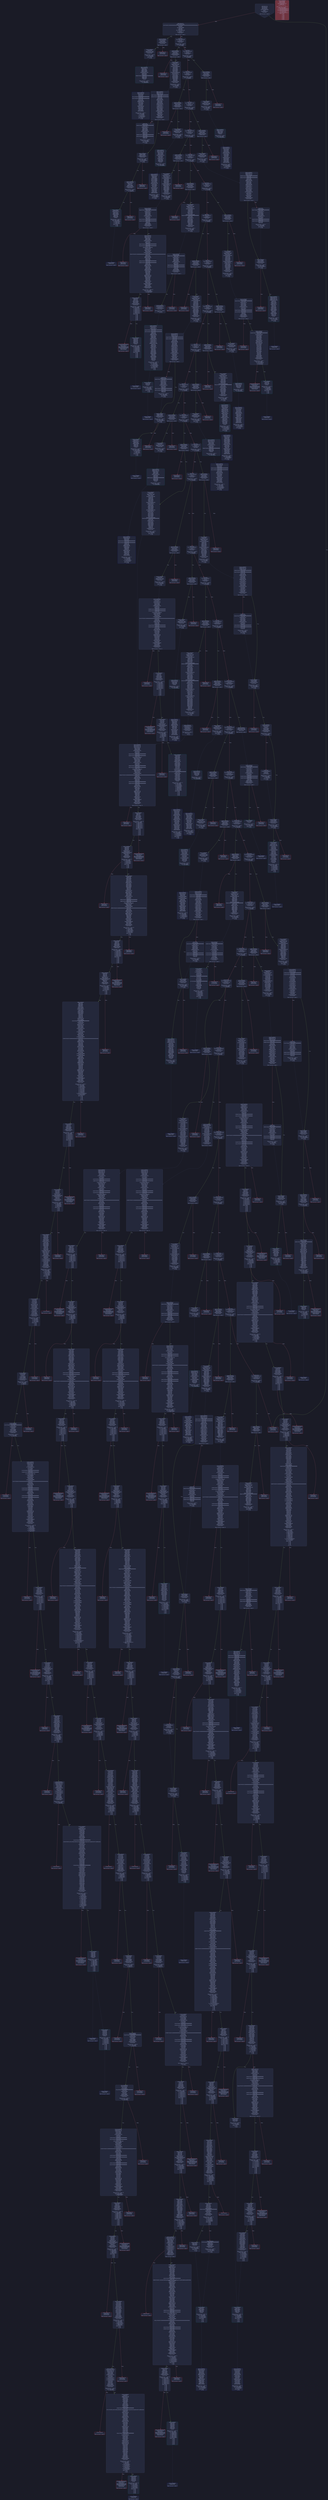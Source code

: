 digraph G {
    node [shape=box, style="filled, rounded", color="#565f89", fontcolor="#c0caf5", fontname="Helvetica", fillcolor="#24283b"];
    edge [color="#414868", fontcolor="#c0caf5", fontname="Helvetica"];
    bgcolor="#1a1b26";
    0 [ label = "[00] PUSH1 80
[02] PUSH1 40
[04] MSTORE
[05] PUSH1 04
[07] CALLDATASIZE
[08] LT
[09] PUSH2 01a1
[0c] JUMPI

Stack size req: 0, sizeΔ: 0
" shape = invhouse]
    1 [ label = "[0d] PUSH1 00
[0f] CALLDATALOAD
[10] PUSH29 0100000000000000000000000000000000000000000000000000000000
[2e] SWAP1
[2f] DIV
[30] PUSH4 ffffffff
[35] AND
[36] DUP1
[37] PUSH4 02d05d3f
[3c] EQ
[3d] PUSH2 01a6
[40] JUMPI

Stack size req: 0, sizeΔ: 1
"]
    2 [ label = "[41] DUP1
[42] PUSH4 185d1af6
[47] EQ
[48] PUSH2 01fd
[4b] JUMPI

Stack size req: 1, sizeΔ: 0
Entry->Op usage:
	0->71:EQ:1
"]
    3 [ label = "[4c] DUP1
[4d] PUSH4 1b4a2001
[52] EQ
[53] PUSH2 022a
[56] JUMPI

Stack size req: 1, sizeΔ: 0
Entry->Op usage:
	0->82:EQ:1
"]
    4 [ label = "[57] DUP1
[58] PUSH4 238dafe0
[5d] EQ
[5e] PUSH2 0255
[61] JUMPI

Stack size req: 1, sizeΔ: 0
Entry->Op usage:
	0->93:EQ:1
"]
    5 [ label = "[62] DUP1
[63] PUSH4 2f2770db
[68] EQ
[69] PUSH2 0284
[6c] JUMPI

Stack size req: 1, sizeΔ: 0
Entry->Op usage:
	0->104:EQ:1
"]
    6 [ label = "[6d] DUP1
[6e] PUSH4 315a095d
[73] EQ
[74] PUSH2 029b
[77] JUMPI

Stack size req: 1, sizeΔ: 0
Entry->Op usage:
	0->115:EQ:1
"]
    7 [ label = "[78] DUP1
[79] PUSH4 35bb3e16
[7e] EQ
[7f] PUSH2 02c8
[82] JUMPI

Stack size req: 1, sizeΔ: 0
Entry->Op usage:
	0->126:EQ:1
"]
    8 [ label = "[83] DUP1
[84] PUSH4 3bed33ce
[89] EQ
[8a] PUSH2 030b
[8d] JUMPI

Stack size req: 1, sizeΔ: 0
Entry->Op usage:
	0->137:EQ:1
"]
    9 [ label = "[8e] DUP1
[8f] PUSH4 3deb91c7
[94] EQ
[95] PUSH2 0338
[98] JUMPI

Stack size req: 1, sizeΔ: 0
Entry->Op usage:
	0->148:EQ:1
"]
    10 [ label = "[99] DUP1
[9a] PUSH4 41ef6bb7
[9f] EQ
[a0] PUSH2 0365
[a3] JUMPI

Stack size req: 1, sizeΔ: 0
Entry->Op usage:
	0->159:EQ:1
"]
    11 [ label = "[a4] DUP1
[a5] PUSH4 429b62e5
[aa] EQ
[ab] PUSH2 0390
[ae] JUMPI

Stack size req: 1, sizeΔ: 0
Entry->Op usage:
	0->170:EQ:1
"]
    12 [ label = "[af] DUP1
[b0] PUSH4 55a373d6
[b5] EQ
[b6] PUSH2 03eb
[b9] JUMPI

Stack size req: 1, sizeΔ: 0
Entry->Op usage:
	0->181:EQ:1
"]
    13 [ label = "[ba] DUP1
[bb] PUSH4 5cc5ca50
[c0] EQ
[c1] PUSH2 0442
[c4] JUMPI

Stack size req: 1, sizeΔ: 0
Entry->Op usage:
	0->192:EQ:1
"]
    14 [ label = "[c5] DUP1
[c6] PUSH4 63f8a211
[cb] EQ
[cc] PUSH2 0499
[cf] JUMPI

Stack size req: 1, sizeΔ: 0
Entry->Op usage:
	0->203:EQ:1
"]
    15 [ label = "[d0] DUP1
[d1] PUSH4 69fe0e2d
[d6] EQ
[d7] PUSH2 04f0
[da] JUMPI

Stack size req: 1, sizeΔ: 0
Entry->Op usage:
	0->214:EQ:1
"]
    16 [ label = "[db] DUP1
[dc] PUSH4 77d56a04
[e1] EQ
[e2] PUSH2 051d
[e5] JUMPI

Stack size req: 1, sizeΔ: 0
Entry->Op usage:
	0->225:EQ:1
"]
    17 [ label = "[e6] DUP1
[e7] PUSH4 8e068b11
[ec] EQ
[ed] PUSH2 054f
[f0] JUMPI

Stack size req: 1, sizeΔ: 0
Entry->Op usage:
	0->236:EQ:1
"]
    18 [ label = "[f1] DUP1
[f2] PUSH4 8f4ffcb1
[f7] EQ
[f8] PUSH2 057a
[fb] JUMPI

Stack size req: 1, sizeΔ: 0
Entry->Op usage:
	0->247:EQ:1
"]
    19 [ label = "[fc] DUP1
[fd] PUSH4 9003adfe
[0102] EQ
[0103] PUSH2 05ff
[0106] JUMPI

Stack size req: 1, sizeΔ: 0
Entry->Op usage:
	0->258:EQ:1
"]
    20 [ label = "[0107] DUP1
[0108] PUSH4 98ea5fca
[010d] EQ
[010e] PUSH2 062a
[0111] JUMPI

Stack size req: 1, sizeΔ: 0
Entry->Op usage:
	0->269:EQ:1
"]
    21 [ label = "[0112] DUP1
[0113] PUSH4 a1aab33f
[0118] EQ
[0119] PUSH2 0634
[011c] JUMPI

Stack size req: 1, sizeΔ: 0
Entry->Op usage:
	0->280:EQ:1
"]
    22 [ label = "[011d] DUP1
[011e] PUSH4 a3907d71
[0123] EQ
[0124] PUSH2 066b
[0127] JUMPI

Stack size req: 1, sizeΔ: 0
Entry->Op usage:
	0->291:EQ:1
"]
    23 [ label = "[0128] DUP1
[0129] PUSH4 a6f9dae1
[012e] EQ
[012f] PUSH2 0682
[0132] JUMPI

Stack size req: 1, sizeΔ: 0
Entry->Op usage:
	0->302:EQ:1
"]
    24 [ label = "[0133] DUP1
[0134] PUSH4 b9c8464d
[0139] EQ
[013a] PUSH2 06c5
[013d] JUMPI

Stack size req: 1, sizeΔ: 0
Entry->Op usage:
	0->313:EQ:1
"]
    25 [ label = "[013e] DUP1
[013f] PUSH4 bd8caabf
[0144] EQ
[0145] PUSH2 06f2
[0148] JUMPI

Stack size req: 1, sizeΔ: 0
Entry->Op usage:
	0->324:EQ:1
"]
    26 [ label = "[0149] DUP1
[014a] PUSH4 c59d5633
[014f] EQ
[0150] PUSH2 071f
[0153] JUMPI

Stack size req: 1, sizeΔ: 0
Entry->Op usage:
	0->335:EQ:1
"]
    27 [ label = "[0154] DUP1
[0155] PUSH4 d79875eb
[015a] EQ
[015b] PUSH2 0760
[015e] JUMPI

Stack size req: 1, sizeΔ: 0
Entry->Op usage:
	0->346:EQ:1
"]
    28 [ label = "[015f] DUP1
[0160] PUSH4 d96a094a
[0165] EQ
[0166] PUSH2 0797
[0169] JUMPI

Stack size req: 1, sizeΔ: 0
Entry->Op usage:
	0->357:EQ:1
"]
    29 [ label = "[016a] DUP1
[016b] PUSH4 dd49756e
[0170] EQ
[0171] PUSH2 07b7
[0174] JUMPI

Stack size req: 1, sizeΔ: 0
Entry->Op usage:
	0->368:EQ:1
"]
    30 [ label = "[0175] DUP1
[0176] PUSH4 ddca3f43
[017b] EQ
[017c] PUSH2 07e4
[017f] JUMPI

Stack size req: 1, sizeΔ: 0
Entry->Op usage:
	0->379:EQ:1
"]
    31 [ label = "[0180] DUP1
[0181] PUSH4 eff841d1
[0186] EQ
[0187] PUSH2 081b
[018a] JUMPI

Stack size req: 1, sizeΔ: 0
Entry->Op usage:
	0->390:EQ:1
"]
    32 [ label = "[018b] DUP1
[018c] PUSH4 f8eb5fc5
[0191] EQ
[0192] PUSH2 0848
[0195] JUMPI

Stack size req: 1, sizeΔ: 0
Entry->Op usage:
	0->401:EQ:1
"]
    33 [ label = "[0196] DUP1
[0197] PUSH4 fa62a1ff
[019c] EQ
[019d] PUSH2 0889
[01a0] JUMPI

Stack size req: 1, sizeΔ: 0
Entry->Op usage:
	0->412:EQ:1
"]
    34 [ label = "[01a1] JUMPDEST
[01a2] PUSH1 00
[01a4] DUP1
[01a5] REVERT

Stack size req: 0, sizeΔ: 0
" color = "red"]
    35 [ label = "[01a6] JUMPDEST
[01a7] CALLVALUE
[01a8] DUP1
[01a9] ISZERO
[01aa] PUSH2 01b2
[01ad] JUMPI

Stack size req: 0, sizeΔ: 1
"]
    36 [ label = "[01ae] PUSH1 00
[01b0] DUP1
[01b1] REVERT

Stack size req: 0, sizeΔ: 0
" color = "red"]
    37 [ label = "[01b2] JUMPDEST
[01b3] POP
[01b4] PUSH2 01bb
[01b7] PUSH2 08cc
[01ba] JUMP

Stack size req: 1, sizeΔ: 0
Entry->Op usage:
	0->435:POP:0
Entry->Exit:
	0->😵
"]
    38 [ label = "[01bb] JUMPDEST
[01bc] PUSH1 40
[01be] MLOAD
[01bf] DUP1
[01c0] DUP3
[01c1] PUSH20 ffffffffffffffffffffffffffffffffffffffff
[01d6] AND
[01d7] PUSH20 ffffffffffffffffffffffffffffffffffffffff
[01ec] AND
[01ed] DUP2
[01ee] MSTORE
[01ef] PUSH1 20
[01f1] ADD
[01f2] SWAP2
[01f3] POP
[01f4] POP
[01f5] PUSH1 40
[01f7] MLOAD
[01f8] DUP1
[01f9] SWAP2
[01fa] SUB
[01fb] SWAP1
[01fc] RETURN

Stack size req: 1, sizeΔ: -1
Entry->Op usage:
	0->470:AND:1
	0->492:AND:1
	0->494:MSTORE:1
	0->499:POP:0
Entry->Exit:
	0->😵
" color = "darkblue"]
    39 [ label = "[01fd] JUMPDEST
[01fe] CALLVALUE
[01ff] DUP1
[0200] ISZERO
[0201] PUSH2 0209
[0204] JUMPI

Stack size req: 0, sizeΔ: 1
"]
    40 [ label = "[0205] PUSH1 00
[0207] DUP1
[0208] REVERT

Stack size req: 0, sizeΔ: 0
" color = "red"]
    41 [ label = "[0209] JUMPDEST
[020a] POP
[020b] PUSH2 0228
[020e] PUSH1 04
[0210] DUP1
[0211] CALLDATASIZE
[0212] SUB
[0213] DUP2
[0214] ADD
[0215] SWAP1
[0216] DUP1
[0217] DUP1
[0218] CALLDATALOAD
[0219] SWAP1
[021a] PUSH1 20
[021c] ADD
[021d] SWAP1
[021e] SWAP3
[021f] SWAP2
[0220] SWAP1
[0221] POP
[0222] POP
[0223] POP
[0224] PUSH2 08f1
[0227] JUMP

Stack size req: 1, sizeΔ: 1
Entry->Op usage:
	0->522:POP:0
Entry->Exit:
	0->😵
"]
    42 [ label = "[0228] JUMPDEST
[0229] STOP

Stack size req: 0, sizeΔ: 0
" color = "darkblue"]
    43 [ label = "[022a] JUMPDEST
[022b] CALLVALUE
[022c] DUP1
[022d] ISZERO
[022e] PUSH2 0236
[0231] JUMPI

Stack size req: 0, sizeΔ: 1
"]
    44 [ label = "[0232] PUSH1 00
[0234] DUP1
[0235] REVERT

Stack size req: 0, sizeΔ: 0
" color = "red"]
    45 [ label = "[0236] JUMPDEST
[0237] POP
[0238] PUSH2 023f
[023b] PUSH2 09b9
[023e] JUMP

Stack size req: 1, sizeΔ: 0
Entry->Op usage:
	0->567:POP:0
Entry->Exit:
	0->😵
"]
    46 [ label = "[023f] JUMPDEST
[0240] PUSH1 40
[0242] MLOAD
[0243] DUP1
[0244] DUP3
[0245] DUP2
[0246] MSTORE
[0247] PUSH1 20
[0249] ADD
[024a] SWAP2
[024b] POP
[024c] POP
[024d] PUSH1 40
[024f] MLOAD
[0250] DUP1
[0251] SWAP2
[0252] SUB
[0253] SWAP1
[0254] RETURN

Stack size req: 1, sizeΔ: -1
Entry->Op usage:
	0->582:MSTORE:1
	0->587:POP:0
Entry->Exit:
	0->😵
" color = "darkblue"]
    47 [ label = "[0255] JUMPDEST
[0256] CALLVALUE
[0257] DUP1
[0258] ISZERO
[0259] PUSH2 0261
[025c] JUMPI

Stack size req: 0, sizeΔ: 1
"]
    48 [ label = "[025d] PUSH1 00
[025f] DUP1
[0260] REVERT

Stack size req: 0, sizeΔ: 0
" color = "red"]
    49 [ label = "[0261] JUMPDEST
[0262] POP
[0263] PUSH2 026a
[0266] PUSH2 09bf
[0269] JUMP

Stack size req: 1, sizeΔ: 0
Entry->Op usage:
	0->610:POP:0
Entry->Exit:
	0->😵
"]
    50 [ label = "[026a] JUMPDEST
[026b] PUSH1 40
[026d] MLOAD
[026e] DUP1
[026f] DUP3
[0270] ISZERO
[0271] ISZERO
[0272] ISZERO
[0273] ISZERO
[0274] DUP2
[0275] MSTORE
[0276] PUSH1 20
[0278] ADD
[0279] SWAP2
[027a] POP
[027b] POP
[027c] PUSH1 40
[027e] MLOAD
[027f] DUP1
[0280] SWAP2
[0281] SUB
[0282] SWAP1
[0283] RETURN

Stack size req: 1, sizeΔ: -1
Entry->Op usage:
	0->624:ISZERO:0
	0->634:POP:0
Entry->Exit:
	0->😵
" color = "darkblue"]
    51 [ label = "[0284] JUMPDEST
[0285] CALLVALUE
[0286] DUP1
[0287] ISZERO
[0288] PUSH2 0290
[028b] JUMPI

Stack size req: 0, sizeΔ: 1
"]
    52 [ label = "[028c] PUSH1 00
[028e] DUP1
[028f] REVERT

Stack size req: 0, sizeΔ: 0
" color = "red"]
    53 [ label = "[0290] JUMPDEST
[0291] POP
[0292] PUSH2 0299
[0295] PUSH2 09d2
[0298] JUMP

Stack size req: 1, sizeΔ: 0
Entry->Op usage:
	0->657:POP:0
Entry->Exit:
	0->😵
"]
    54 [ label = "[0299] JUMPDEST
[029a] STOP

Stack size req: 0, sizeΔ: 0
" color = "darkblue"]
    55 [ label = "[029b] JUMPDEST
[029c] CALLVALUE
[029d] DUP1
[029e] ISZERO
[029f] PUSH2 02a7
[02a2] JUMPI

Stack size req: 0, sizeΔ: 1
"]
    56 [ label = "[02a3] PUSH1 00
[02a5] DUP1
[02a6] REVERT

Stack size req: 0, sizeΔ: 0
" color = "red"]
    57 [ label = "[02a7] JUMPDEST
[02a8] POP
[02a9] PUSH2 02c6
[02ac] PUSH1 04
[02ae] DUP1
[02af] CALLDATASIZE
[02b0] SUB
[02b1] DUP2
[02b2] ADD
[02b3] SWAP1
[02b4] DUP1
[02b5] DUP1
[02b6] CALLDATALOAD
[02b7] SWAP1
[02b8] PUSH1 20
[02ba] ADD
[02bb] SWAP1
[02bc] SWAP3
[02bd] SWAP2
[02be] SWAP1
[02bf] POP
[02c0] POP
[02c1] POP
[02c2] PUSH2 0a9e
[02c5] JUMP

Stack size req: 1, sizeΔ: 1
Entry->Op usage:
	0->680:POP:0
Entry->Exit:
	0->😵
"]
    58 [ label = "[02c6] JUMPDEST
[02c7] STOP

Stack size req: 0, sizeΔ: 0
" color = "darkblue"]
    59 [ label = "[02c8] JUMPDEST
[02c9] CALLVALUE
[02ca] DUP1
[02cb] ISZERO
[02cc] PUSH2 02d4
[02cf] JUMPI

Stack size req: 0, sizeΔ: 1
"]
    60 [ label = "[02d0] PUSH1 00
[02d2] DUP1
[02d3] REVERT

Stack size req: 0, sizeΔ: 0
" color = "red"]
    61 [ label = "[02d4] JUMPDEST
[02d5] POP
[02d6] PUSH2 0309
[02d9] PUSH1 04
[02db] DUP1
[02dc] CALLDATASIZE
[02dd] SUB
[02de] DUP2
[02df] ADD
[02e0] SWAP1
[02e1] DUP1
[02e2] DUP1
[02e3] CALLDATALOAD
[02e4] PUSH20 ffffffffffffffffffffffffffffffffffffffff
[02f9] AND
[02fa] SWAP1
[02fb] PUSH1 20
[02fd] ADD
[02fe] SWAP1
[02ff] SWAP3
[0300] SWAP2
[0301] SWAP1
[0302] POP
[0303] POP
[0304] POP
[0305] PUSH2 0bd9
[0308] JUMP

Stack size req: 1, sizeΔ: 1
Entry->Op usage:
	0->725:POP:0
Entry->Exit:
	0->😵
"]
    62 [ label = "[0309] JUMPDEST
[030a] STOP

Stack size req: 0, sizeΔ: 0
" color = "darkblue"]
    63 [ label = "[030b] JUMPDEST
[030c] CALLVALUE
[030d] DUP1
[030e] ISZERO
[030f] PUSH2 0317
[0312] JUMPI

Stack size req: 0, sizeΔ: 1
"]
    64 [ label = "[0313] PUSH1 00
[0315] DUP1
[0316] REVERT

Stack size req: 0, sizeΔ: 0
" color = "red"]
    65 [ label = "[0317] JUMPDEST
[0318] POP
[0319] PUSH2 0336
[031c] PUSH1 04
[031e] DUP1
[031f] CALLDATASIZE
[0320] SUB
[0321] DUP2
[0322] ADD
[0323] SWAP1
[0324] DUP1
[0325] DUP1
[0326] CALLDATALOAD
[0327] SWAP1
[0328] PUSH1 20
[032a] ADD
[032b] SWAP1
[032c] SWAP3
[032d] SWAP2
[032e] SWAP1
[032f] POP
[0330] POP
[0331] POP
[0332] PUSH2 0c40
[0335] JUMP

Stack size req: 1, sizeΔ: 1
Entry->Op usage:
	0->792:POP:0
Entry->Exit:
	0->😵
"]
    66 [ label = "[0336] JUMPDEST
[0337] STOP

Stack size req: 0, sizeΔ: 0
" color = "darkblue"]
    67 [ label = "[0338] JUMPDEST
[0339] CALLVALUE
[033a] DUP1
[033b] ISZERO
[033c] PUSH2 0344
[033f] JUMPI

Stack size req: 0, sizeΔ: 1
"]
    68 [ label = "[0340] PUSH1 00
[0342] DUP1
[0343] REVERT

Stack size req: 0, sizeΔ: 0
" color = "red"]
    69 [ label = "[0344] JUMPDEST
[0345] POP
[0346] PUSH2 0363
[0349] PUSH1 04
[034b] DUP1
[034c] CALLDATASIZE
[034d] SUB
[034e] DUP2
[034f] ADD
[0350] SWAP1
[0351] DUP1
[0352] DUP1
[0353] CALLDATALOAD
[0354] SWAP1
[0355] PUSH1 20
[0357] ADD
[0358] SWAP1
[0359] SWAP3
[035a] SWAP2
[035b] SWAP1
[035c] POP
[035d] POP
[035e] POP
[035f] PUSH2 0ce5
[0362] JUMP

Stack size req: 1, sizeΔ: 1
Entry->Op usage:
	0->837:POP:0
Entry->Exit:
	0->😵
"]
    70 [ label = "[0363] JUMPDEST
[0364] STOP

Stack size req: 0, sizeΔ: 0
" color = "darkblue"]
    71 [ label = "[0365] JUMPDEST
[0366] CALLVALUE
[0367] DUP1
[0368] ISZERO
[0369] PUSH2 0371
[036c] JUMPI

Stack size req: 0, sizeΔ: 1
"]
    72 [ label = "[036d] PUSH1 00
[036f] DUP1
[0370] REVERT

Stack size req: 0, sizeΔ: 0
" color = "red"]
    73 [ label = "[0371] JUMPDEST
[0372] POP
[0373] PUSH2 037a
[0376] PUSH2 0d9e
[0379] JUMP

Stack size req: 1, sizeΔ: 0
Entry->Op usage:
	0->882:POP:0
Entry->Exit:
	0->😵
"]
    74 [ label = "[037a] JUMPDEST
[037b] PUSH1 40
[037d] MLOAD
[037e] DUP1
[037f] DUP3
[0380] DUP2
[0381] MSTORE
[0382] PUSH1 20
[0384] ADD
[0385] SWAP2
[0386] POP
[0387] POP
[0388] PUSH1 40
[038a] MLOAD
[038b] DUP1
[038c] SWAP2
[038d] SUB
[038e] SWAP1
[038f] RETURN

Stack size req: 1, sizeΔ: -1
Entry->Op usage:
	0->897:MSTORE:1
	0->902:POP:0
Entry->Exit:
	0->😵
" color = "darkblue"]
    75 [ label = "[0390] JUMPDEST
[0391] CALLVALUE
[0392] DUP1
[0393] ISZERO
[0394] PUSH2 039c
[0397] JUMPI

Stack size req: 0, sizeΔ: 1
"]
    76 [ label = "[0398] PUSH1 00
[039a] DUP1
[039b] REVERT

Stack size req: 0, sizeΔ: 0
" color = "red"]
    77 [ label = "[039c] JUMPDEST
[039d] POP
[039e] PUSH2 03d1
[03a1] PUSH1 04
[03a3] DUP1
[03a4] CALLDATASIZE
[03a5] SUB
[03a6] DUP2
[03a7] ADD
[03a8] SWAP1
[03a9] DUP1
[03aa] DUP1
[03ab] CALLDATALOAD
[03ac] PUSH20 ffffffffffffffffffffffffffffffffffffffff
[03c1] AND
[03c2] SWAP1
[03c3] PUSH1 20
[03c5] ADD
[03c6] SWAP1
[03c7] SWAP3
[03c8] SWAP2
[03c9] SWAP1
[03ca] POP
[03cb] POP
[03cc] POP
[03cd] PUSH2 0da4
[03d0] JUMP

Stack size req: 1, sizeΔ: 1
Entry->Op usage:
	0->925:POP:0
Entry->Exit:
	0->😵
"]
    78 [ label = "[03d1] JUMPDEST
[03d2] PUSH1 40
[03d4] MLOAD
[03d5] DUP1
[03d6] DUP3
[03d7] ISZERO
[03d8] ISZERO
[03d9] ISZERO
[03da] ISZERO
[03db] DUP2
[03dc] MSTORE
[03dd] PUSH1 20
[03df] ADD
[03e0] SWAP2
[03e1] POP
[03e2] POP
[03e3] PUSH1 40
[03e5] MLOAD
[03e6] DUP1
[03e7] SWAP2
[03e8] SUB
[03e9] SWAP1
[03ea] RETURN

Stack size req: 1, sizeΔ: -1
Entry->Op usage:
	0->983:ISZERO:0
	0->993:POP:0
Entry->Exit:
	0->😵
" color = "darkblue"]
    79 [ label = "[03eb] JUMPDEST
[03ec] CALLVALUE
[03ed] DUP1
[03ee] ISZERO
[03ef] PUSH2 03f7
[03f2] JUMPI

Stack size req: 0, sizeΔ: 1
"]
    80 [ label = "[03f3] PUSH1 00
[03f5] DUP1
[03f6] REVERT

Stack size req: 0, sizeΔ: 0
" color = "red"]
    81 [ label = "[03f7] JUMPDEST
[03f8] POP
[03f9] PUSH2 0400
[03fc] PUSH2 0dc4
[03ff] JUMP

Stack size req: 1, sizeΔ: 0
Entry->Op usage:
	0->1016:POP:0
Entry->Exit:
	0->😵
"]
    82 [ label = "[0400] JUMPDEST
[0401] PUSH1 40
[0403] MLOAD
[0404] DUP1
[0405] DUP3
[0406] PUSH20 ffffffffffffffffffffffffffffffffffffffff
[041b] AND
[041c] PUSH20 ffffffffffffffffffffffffffffffffffffffff
[0431] AND
[0432] DUP2
[0433] MSTORE
[0434] PUSH1 20
[0436] ADD
[0437] SWAP2
[0438] POP
[0439] POP
[043a] PUSH1 40
[043c] MLOAD
[043d] DUP1
[043e] SWAP2
[043f] SUB
[0440] SWAP1
[0441] RETURN

Stack size req: 1, sizeΔ: -1
Entry->Op usage:
	0->1051:AND:1
	0->1073:AND:1
	0->1075:MSTORE:1
	0->1080:POP:0
Entry->Exit:
	0->😵
" color = "darkblue"]
    83 [ label = "[0442] JUMPDEST
[0443] CALLVALUE
[0444] DUP1
[0445] ISZERO
[0446] PUSH2 044e
[0449] JUMPI

Stack size req: 0, sizeΔ: 1
"]
    84 [ label = "[044a] PUSH1 00
[044c] DUP1
[044d] REVERT

Stack size req: 0, sizeΔ: 0
" color = "red"]
    85 [ label = "[044e] JUMPDEST
[044f] POP
[0450] PUSH2 0457
[0453] PUSH2 0dea
[0456] JUMP

Stack size req: 1, sizeΔ: 0
Entry->Op usage:
	0->1103:POP:0
Entry->Exit:
	0->😵
"]
    86 [ label = "[0457] JUMPDEST
[0458] PUSH1 40
[045a] MLOAD
[045b] DUP1
[045c] DUP3
[045d] PUSH20 ffffffffffffffffffffffffffffffffffffffff
[0472] AND
[0473] PUSH20 ffffffffffffffffffffffffffffffffffffffff
[0488] AND
[0489] DUP2
[048a] MSTORE
[048b] PUSH1 20
[048d] ADD
[048e] SWAP2
[048f] POP
[0490] POP
[0491] PUSH1 40
[0493] MLOAD
[0494] DUP1
[0495] SWAP2
[0496] SUB
[0497] SWAP1
[0498] RETURN

Stack size req: 1, sizeΔ: -1
Entry->Op usage:
	0->1138:AND:1
	0->1160:AND:1
	0->1162:MSTORE:1
	0->1167:POP:0
Entry->Exit:
	0->😵
" color = "darkblue"]
    87 [ label = "[0499] JUMPDEST
[049a] CALLVALUE
[049b] DUP1
[049c] ISZERO
[049d] PUSH2 04a5
[04a0] JUMPI

Stack size req: 0, sizeΔ: 1
"]
    88 [ label = "[04a1] PUSH1 00
[04a3] DUP1
[04a4] REVERT

Stack size req: 0, sizeΔ: 0
" color = "red"]
    89 [ label = "[04a5] JUMPDEST
[04a6] POP
[04a7] PUSH2 04ee
[04aa] PUSH1 04
[04ac] DUP1
[04ad] CALLDATASIZE
[04ae] SUB
[04af] DUP2
[04b0] ADD
[04b1] SWAP1
[04b2] DUP1
[04b3] DUP1
[04b4] CALLDATALOAD
[04b5] SWAP1
[04b6] PUSH1 20
[04b8] ADD
[04b9] SWAP1
[04ba] SWAP3
[04bb] SWAP2
[04bc] SWAP1
[04bd] DUP1
[04be] CALLDATALOAD
[04bf] SWAP1
[04c0] PUSH1 20
[04c2] ADD
[04c3] SWAP1
[04c4] SWAP3
[04c5] SWAP2
[04c6] SWAP1
[04c7] DUP1
[04c8] CALLDATALOAD
[04c9] PUSH20 ffffffffffffffffffffffffffffffffffffffff
[04de] AND
[04df] SWAP1
[04e0] PUSH1 20
[04e2] ADD
[04e3] SWAP1
[04e4] SWAP3
[04e5] SWAP2
[04e6] SWAP1
[04e7] POP
[04e8] POP
[04e9] POP
[04ea] PUSH2 0e10
[04ed] JUMP

Stack size req: 1, sizeΔ: 3
Entry->Op usage:
	0->1190:POP:0
Entry->Exit:
	0->😵
"]
    90 [ label = "[04ee] JUMPDEST
[04ef] STOP

Stack size req: 0, sizeΔ: 0
" color = "darkblue"]
    91 [ label = "[04f0] JUMPDEST
[04f1] CALLVALUE
[04f2] DUP1
[04f3] ISZERO
[04f4] PUSH2 04fc
[04f7] JUMPI

Stack size req: 0, sizeΔ: 1
"]
    92 [ label = "[04f8] PUSH1 00
[04fa] DUP1
[04fb] REVERT

Stack size req: 0, sizeΔ: 0
" color = "red"]
    93 [ label = "[04fc] JUMPDEST
[04fd] POP
[04fe] PUSH2 051b
[0501] PUSH1 04
[0503] DUP1
[0504] CALLDATASIZE
[0505] SUB
[0506] DUP2
[0507] ADD
[0508] SWAP1
[0509] DUP1
[050a] DUP1
[050b] CALLDATALOAD
[050c] SWAP1
[050d] PUSH1 20
[050f] ADD
[0510] SWAP1
[0511] SWAP3
[0512] SWAP2
[0513] SWAP1
[0514] POP
[0515] POP
[0516] POP
[0517] PUSH2 1385
[051a] JUMP

Stack size req: 1, sizeΔ: 1
Entry->Op usage:
	0->1277:POP:0
Entry->Exit:
	0->😵
"]
    94 [ label = "[051b] JUMPDEST
[051c] STOP

Stack size req: 0, sizeΔ: 0
" color = "darkblue"]
    95 [ label = "[051d] JUMPDEST
[051e] CALLVALUE
[051f] DUP1
[0520] ISZERO
[0521] PUSH2 0529
[0524] JUMPI

Stack size req: 0, sizeΔ: 1
"]
    96 [ label = "[0525] PUSH1 00
[0527] DUP1
[0528] REVERT

Stack size req: 0, sizeΔ: 0
" color = "red"]
    97 [ label = "[0529] JUMPDEST
[052a] POP
[052b] PUSH2 0532
[052e] PUSH2 1477
[0531] JUMP

Stack size req: 1, sizeΔ: 0
Entry->Op usage:
	0->1322:POP:0
Entry->Exit:
	0->😵
"]
    98 [ label = "[0532] JUMPDEST
[0533] PUSH1 40
[0535] MLOAD
[0536] DUP1
[0537] DUP4
[0538] DUP2
[0539] MSTORE
[053a] PUSH1 20
[053c] ADD
[053d] DUP3
[053e] DUP2
[053f] MSTORE
[0540] PUSH1 20
[0542] ADD
[0543] SWAP3
[0544] POP
[0545] POP
[0546] POP
[0547] PUSH1 40
[0549] MLOAD
[054a] DUP1
[054b] SWAP2
[054c] SUB
[054d] SWAP1
[054e] RETURN

Stack size req: 2, sizeΔ: -2
Entry->Op usage:
	0->1343:MSTORE:1
	0->1350:POP:0
	1->1337:MSTORE:1
	1->1348:POP:0
Entry->Exit:
	0->😵
	1->😵
" color = "darkblue"]
    99 [ label = "[054f] JUMPDEST
[0550] CALLVALUE
[0551] DUP1
[0552] ISZERO
[0553] PUSH2 055b
[0556] JUMPI

Stack size req: 0, sizeΔ: 1
"]
    100 [ label = "[0557] PUSH1 00
[0559] DUP1
[055a] REVERT

Stack size req: 0, sizeΔ: 0
" color = "red"]
    101 [ label = "[055b] JUMPDEST
[055c] POP
[055d] PUSH2 0564
[0560] PUSH2 1596
[0563] JUMP

Stack size req: 1, sizeΔ: 0
Entry->Op usage:
	0->1372:POP:0
Entry->Exit:
	0->😵
"]
    102 [ label = "[0564] JUMPDEST
[0565] PUSH1 40
[0567] MLOAD
[0568] DUP1
[0569] DUP3
[056a] DUP2
[056b] MSTORE
[056c] PUSH1 20
[056e] ADD
[056f] SWAP2
[0570] POP
[0571] POP
[0572] PUSH1 40
[0574] MLOAD
[0575] DUP1
[0576] SWAP2
[0577] SUB
[0578] SWAP1
[0579] RETURN

Stack size req: 1, sizeΔ: -1
Entry->Op usage:
	0->1387:MSTORE:1
	0->1392:POP:0
Entry->Exit:
	0->😵
" color = "darkblue"]
    103 [ label = "[057a] JUMPDEST
[057b] CALLVALUE
[057c] DUP1
[057d] ISZERO
[057e] PUSH2 0586
[0581] JUMPI

Stack size req: 0, sizeΔ: 1
"]
    104 [ label = "[0582] PUSH1 00
[0584] DUP1
[0585] REVERT

Stack size req: 0, sizeΔ: 0
" color = "red"]
    105 [ label = "[0586] JUMPDEST
[0587] POP
[0588] PUSH2 05fd
[058b] PUSH1 04
[058d] DUP1
[058e] CALLDATASIZE
[058f] SUB
[0590] DUP2
[0591] ADD
[0592] SWAP1
[0593] DUP1
[0594] DUP1
[0595] CALLDATALOAD
[0596] PUSH20 ffffffffffffffffffffffffffffffffffffffff
[05ab] AND
[05ac] SWAP1
[05ad] PUSH1 20
[05af] ADD
[05b0] SWAP1
[05b1] SWAP3
[05b2] SWAP2
[05b3] SWAP1
[05b4] DUP1
[05b5] CALLDATALOAD
[05b6] SWAP1
[05b7] PUSH1 20
[05b9] ADD
[05ba] SWAP1
[05bb] SWAP3
[05bc] SWAP2
[05bd] SWAP1
[05be] DUP1
[05bf] CALLDATALOAD
[05c0] PUSH20 ffffffffffffffffffffffffffffffffffffffff
[05d5] AND
[05d6] SWAP1
[05d7] PUSH1 20
[05d9] ADD
[05da] SWAP1
[05db] SWAP3
[05dc] SWAP2
[05dd] SWAP1
[05de] DUP1
[05df] CALLDATALOAD
[05e0] SWAP1
[05e1] PUSH1 20
[05e3] ADD
[05e4] SWAP1
[05e5] DUP3
[05e6] ADD
[05e7] DUP1
[05e8] CALLDATALOAD
[05e9] SWAP1
[05ea] PUSH1 20
[05ec] ADD
[05ed] SWAP2
[05ee] SWAP1
[05ef] SWAP2
[05f0] SWAP3
[05f1] SWAP4
[05f2] SWAP2
[05f3] SWAP3
[05f4] SWAP4
[05f5] SWAP1
[05f6] POP
[05f7] POP
[05f8] POP
[05f9] PUSH2 159c
[05fc] JUMP

Stack size req: 1, sizeΔ: 5
Entry->Op usage:
	0->1415:POP:0
Entry->Exit:
	0->😵
"]
    106 [ label = "[05fd] JUMPDEST
[05fe] STOP

Stack size req: 0, sizeΔ: 0
" color = "darkblue"]
    107 [ label = "[05ff] JUMPDEST
[0600] CALLVALUE
[0601] DUP1
[0602] ISZERO
[0603] PUSH2 060b
[0606] JUMPI

Stack size req: 0, sizeΔ: 1
"]
    108 [ label = "[0607] PUSH1 00
[0609] DUP1
[060a] REVERT

Stack size req: 0, sizeΔ: 0
" color = "red"]
    109 [ label = "[060b] JUMPDEST
[060c] POP
[060d] PUSH2 0614
[0610] PUSH2 15af
[0613] JUMP

Stack size req: 1, sizeΔ: 0
Entry->Op usage:
	0->1548:POP:0
Entry->Exit:
	0->😵
"]
    110 [ label = "[0614] JUMPDEST
[0615] PUSH1 40
[0617] MLOAD
[0618] DUP1
[0619] DUP3
[061a] DUP2
[061b] MSTORE
[061c] PUSH1 20
[061e] ADD
[061f] SWAP2
[0620] POP
[0621] POP
[0622] PUSH1 40
[0624] MLOAD
[0625] DUP1
[0626] SWAP2
[0627] SUB
[0628] SWAP1
[0629] RETURN

Stack size req: 1, sizeΔ: -1
Entry->Op usage:
	0->1563:MSTORE:1
	0->1568:POP:0
Entry->Exit:
	0->😵
" color = "darkblue"]
    111 [ label = "[062a] JUMPDEST
[062b] PUSH2 0632
[062e] PUSH2 15b5
[0631] JUMP

Stack size req: 0, sizeΔ: 1
"]
    112 [ label = "[0632] JUMPDEST
[0633] STOP

Stack size req: 0, sizeΔ: 0
" color = "darkblue"]
    113 [ label = "[0634] JUMPDEST
[0635] CALLVALUE
[0636] DUP1
[0637] ISZERO
[0638] PUSH2 0640
[063b] JUMPI

Stack size req: 0, sizeΔ: 1
"]
    114 [ label = "[063c] PUSH1 00
[063e] DUP1
[063f] REVERT

Stack size req: 0, sizeΔ: 0
" color = "red"]
    115 [ label = "[0640] JUMPDEST
[0641] POP
[0642] PUSH2 0649
[0645] PUSH2 1612
[0648] JUMP

Stack size req: 1, sizeΔ: 0
Entry->Op usage:
	0->1601:POP:0
Entry->Exit:
	0->😵
"]
    116 [ label = "[0649] JUMPDEST
[064a] PUSH1 40
[064c] MLOAD
[064d] DUP1
[064e] DUP3
[064f] PUSH4 ffffffff
[0654] AND
[0655] PUSH4 ffffffff
[065a] AND
[065b] DUP2
[065c] MSTORE
[065d] PUSH1 20
[065f] ADD
[0660] SWAP2
[0661] POP
[0662] POP
[0663] PUSH1 40
[0665] MLOAD
[0666] DUP1
[0667] SWAP2
[0668] SUB
[0669] SWAP1
[066a] RETURN

Stack size req: 1, sizeΔ: -1
Entry->Op usage:
	0->1620:AND:1
	0->1626:AND:1
	0->1628:MSTORE:1
	0->1633:POP:0
Entry->Exit:
	0->😵
" color = "darkblue"]
    117 [ label = "[066b] JUMPDEST
[066c] CALLVALUE
[066d] DUP1
[066e] ISZERO
[066f] PUSH2 0677
[0672] JUMPI

Stack size req: 0, sizeΔ: 1
"]
    118 [ label = "[0673] PUSH1 00
[0675] DUP1
[0676] REVERT

Stack size req: 0, sizeΔ: 0
" color = "red"]
    119 [ label = "[0677] JUMPDEST
[0678] POP
[0679] PUSH2 0680
[067c] PUSH2 1628
[067f] JUMP

Stack size req: 1, sizeΔ: 0
Entry->Op usage:
	0->1656:POP:0
Entry->Exit:
	0->😵
"]
    120 [ label = "[0680] JUMPDEST
[0681] STOP

Stack size req: 0, sizeΔ: 0
" color = "darkblue"]
    121 [ label = "[0682] JUMPDEST
[0683] CALLVALUE
[0684] DUP1
[0685] ISZERO
[0686] PUSH2 068e
[0689] JUMPI

Stack size req: 0, sizeΔ: 1
"]
    122 [ label = "[068a] PUSH1 00
[068c] DUP1
[068d] REVERT

Stack size req: 0, sizeΔ: 0
" color = "red"]
    123 [ label = "[068e] JUMPDEST
[068f] POP
[0690] PUSH2 06c3
[0693] PUSH1 04
[0695] DUP1
[0696] CALLDATASIZE
[0697] SUB
[0698] DUP2
[0699] ADD
[069a] SWAP1
[069b] DUP1
[069c] DUP1
[069d] CALLDATALOAD
[069e] PUSH20 ffffffffffffffffffffffffffffffffffffffff
[06b3] AND
[06b4] SWAP1
[06b5] PUSH1 20
[06b7] ADD
[06b8] SWAP1
[06b9] SWAP3
[06ba] SWAP2
[06bb] SWAP1
[06bc] POP
[06bd] POP
[06be] POP
[06bf] PUSH2 16f4
[06c2] JUMP

Stack size req: 1, sizeΔ: 1
Entry->Op usage:
	0->1679:POP:0
Entry->Exit:
	0->😵
"]
    124 [ label = "[06c3] JUMPDEST
[06c4] STOP

Stack size req: 0, sizeΔ: 0
" color = "darkblue"]
    125 [ label = "[06c5] JUMPDEST
[06c6] CALLVALUE
[06c7] DUP1
[06c8] ISZERO
[06c9] PUSH2 06d1
[06cc] JUMPI

Stack size req: 0, sizeΔ: 1
"]
    126 [ label = "[06cd] PUSH1 00
[06cf] DUP1
[06d0] REVERT

Stack size req: 0, sizeΔ: 0
" color = "red"]
    127 [ label = "[06d1] JUMPDEST
[06d2] POP
[06d3] PUSH2 06f0
[06d6] PUSH1 04
[06d8] DUP1
[06d9] CALLDATASIZE
[06da] SUB
[06db] DUP2
[06dc] ADD
[06dd] SWAP1
[06de] DUP1
[06df] DUP1
[06e0] CALLDATALOAD
[06e1] SWAP1
[06e2] PUSH1 20
[06e4] ADD
[06e5] SWAP1
[06e6] SWAP3
[06e7] SWAP2
[06e8] SWAP1
[06e9] POP
[06ea] POP
[06eb] POP
[06ec] PUSH2 1792
[06ef] JUMP

Stack size req: 1, sizeΔ: 1
Entry->Op usage:
	0->1746:POP:0
Entry->Exit:
	0->😵
"]
    128 [ label = "[06f0] JUMPDEST
[06f1] STOP

Stack size req: 0, sizeΔ: 0
" color = "darkblue"]
    129 [ label = "[06f2] JUMPDEST
[06f3] CALLVALUE
[06f4] DUP1
[06f5] ISZERO
[06f6] PUSH2 06fe
[06f9] JUMPI

Stack size req: 0, sizeΔ: 1
"]
    130 [ label = "[06fa] PUSH1 00
[06fc] DUP1
[06fd] REVERT

Stack size req: 0, sizeΔ: 0
" color = "red"]
    131 [ label = "[06fe] JUMPDEST
[06ff] POP
[0700] PUSH2 071d
[0703] PUSH1 04
[0705] DUP1
[0706] CALLDATASIZE
[0707] SUB
[0708] DUP2
[0709] ADD
[070a] SWAP1
[070b] DUP1
[070c] DUP1
[070d] CALLDATALOAD
[070e] SWAP1
[070f] PUSH1 20
[0711] ADD
[0712] SWAP1
[0713] SWAP3
[0714] SWAP2
[0715] SWAP1
[0716] POP
[0717] POP
[0718] POP
[0719] PUSH2 189c
[071c] JUMP

Stack size req: 1, sizeΔ: 1
Entry->Op usage:
	0->1791:POP:0
Entry->Exit:
	0->😵
"]
    132 [ label = "[071d] JUMPDEST
[071e] STOP

Stack size req: 0, sizeΔ: 0
" color = "darkblue"]
    133 [ label = "[071f] JUMPDEST
[0720] CALLVALUE
[0721] DUP1
[0722] ISZERO
[0723] PUSH2 072b
[0726] JUMPI

Stack size req: 0, sizeΔ: 1
"]
    134 [ label = "[0727] PUSH1 00
[0729] DUP1
[072a] REVERT

Stack size req: 0, sizeΔ: 0
" color = "red"]
    135 [ label = "[072b] JUMPDEST
[072c] POP
[072d] PUSH2 074a
[0730] PUSH1 04
[0732] DUP1
[0733] CALLDATASIZE
[0734] SUB
[0735] DUP2
[0736] ADD
[0737] SWAP1
[0738] DUP1
[0739] DUP1
[073a] CALLDATALOAD
[073b] SWAP1
[073c] PUSH1 20
[073e] ADD
[073f] SWAP1
[0740] SWAP3
[0741] SWAP2
[0742] SWAP1
[0743] POP
[0744] POP
[0745] POP
[0746] PUSH2 1955
[0749] JUMP

Stack size req: 1, sizeΔ: 1
Entry->Op usage:
	0->1836:POP:0
Entry->Exit:
	0->😵
"]
    136 [ label = "[074a] JUMPDEST
[074b] PUSH1 40
[074d] MLOAD
[074e] DUP1
[074f] DUP3
[0750] DUP2
[0751] MSTORE
[0752] PUSH1 20
[0754] ADD
[0755] SWAP2
[0756] POP
[0757] POP
[0758] PUSH1 40
[075a] MLOAD
[075b] DUP1
[075c] SWAP2
[075d] SUB
[075e] SWAP1
[075f] RETURN

Stack size req: 1, sizeΔ: -1
Entry->Op usage:
	0->1873:MSTORE:1
	0->1878:POP:0
Entry->Exit:
	0->😵
" color = "darkblue"]
    137 [ label = "[0760] JUMPDEST
[0761] CALLVALUE
[0762] DUP1
[0763] ISZERO
[0764] PUSH2 076c
[0767] JUMPI

Stack size req: 0, sizeΔ: 1
"]
    138 [ label = "[0768] PUSH1 00
[076a] DUP1
[076b] REVERT

Stack size req: 0, sizeΔ: 0
" color = "red"]
    139 [ label = "[076c] JUMPDEST
[076d] POP
[076e] PUSH2 0795
[0771] PUSH1 04
[0773] DUP1
[0774] CALLDATASIZE
[0775] SUB
[0776] DUP2
[0777] ADD
[0778] SWAP1
[0779] DUP1
[077a] DUP1
[077b] CALLDATALOAD
[077c] SWAP1
[077d] PUSH1 20
[077f] ADD
[0780] SWAP1
[0781] SWAP3
[0782] SWAP2
[0783] SWAP1
[0784] DUP1
[0785] CALLDATALOAD
[0786] SWAP1
[0787] PUSH1 20
[0789] ADD
[078a] SWAP1
[078b] SWAP3
[078c] SWAP2
[078d] SWAP1
[078e] POP
[078f] POP
[0790] POP
[0791] PUSH2 1e69
[0794] JUMP

Stack size req: 1, sizeΔ: 2
Entry->Op usage:
	0->1901:POP:0
Entry->Exit:
	0->😵
"]
    140 [ label = "[0795] JUMPDEST
[0796] STOP

Stack size req: 0, sizeΔ: 0
" color = "darkblue"]
    141 [ label = "[0797] JUMPDEST
[0798] PUSH2 07b5
[079b] PUSH1 04
[079d] DUP1
[079e] CALLDATASIZE
[079f] SUB
[07a0] DUP2
[07a1] ADD
[07a2] SWAP1
[07a3] DUP1
[07a4] DUP1
[07a5] CALLDATALOAD
[07a6] SWAP1
[07a7] PUSH1 20
[07a9] ADD
[07aa] SWAP1
[07ab] SWAP3
[07ac] SWAP2
[07ad] SWAP1
[07ae] POP
[07af] POP
[07b0] POP
[07b1] PUSH2 2406
[07b4] JUMP

Stack size req: 0, sizeΔ: 2
"]
    142 [ label = "[07b5] JUMPDEST
[07b6] STOP

Stack size req: 0, sizeΔ: 0
" color = "darkblue"]
    143 [ label = "[07b7] JUMPDEST
[07b8] CALLVALUE
[07b9] DUP1
[07ba] ISZERO
[07bb] PUSH2 07c3
[07be] JUMPI

Stack size req: 0, sizeΔ: 1
"]
    144 [ label = "[07bf] PUSH1 00
[07c1] DUP1
[07c2] REVERT

Stack size req: 0, sizeΔ: 0
" color = "red"]
    145 [ label = "[07c3] JUMPDEST
[07c4] POP
[07c5] PUSH2 07e2
[07c8] PUSH1 04
[07ca] DUP1
[07cb] CALLDATASIZE
[07cc] SUB
[07cd] DUP2
[07ce] ADD
[07cf] SWAP1
[07d0] DUP1
[07d1] DUP1
[07d2] CALLDATALOAD
[07d3] SWAP1
[07d4] PUSH1 20
[07d6] ADD
[07d7] SWAP1
[07d8] SWAP3
[07d9] SWAP2
[07da] SWAP1
[07db] POP
[07dc] POP
[07dd] POP
[07de] PUSH2 29b2
[07e1] JUMP

Stack size req: 1, sizeΔ: 1
Entry->Op usage:
	0->1988:POP:0
Entry->Exit:
	0->😵
"]
    146 [ label = "[07e2] JUMPDEST
[07e3] STOP

Stack size req: 0, sizeΔ: 0
" color = "darkblue"]
    147 [ label = "[07e4] JUMPDEST
[07e5] CALLVALUE
[07e6] DUP1
[07e7] ISZERO
[07e8] PUSH2 07f0
[07eb] JUMPI

Stack size req: 0, sizeΔ: 1
"]
    148 [ label = "[07ec] PUSH1 00
[07ee] DUP1
[07ef] REVERT

Stack size req: 0, sizeΔ: 0
" color = "red"]
    149 [ label = "[07f0] JUMPDEST
[07f1] POP
[07f2] PUSH2 07f9
[07f5] PUSH2 2b45
[07f8] JUMP

Stack size req: 1, sizeΔ: 0
Entry->Op usage:
	0->2033:POP:0
Entry->Exit:
	0->😵
"]
    150 [ label = "[07f9] JUMPDEST
[07fa] PUSH1 40
[07fc] MLOAD
[07fd] DUP1
[07fe] DUP3
[07ff] PUSH4 ffffffff
[0804] AND
[0805] PUSH4 ffffffff
[080a] AND
[080b] DUP2
[080c] MSTORE
[080d] PUSH1 20
[080f] ADD
[0810] SWAP2
[0811] POP
[0812] POP
[0813] PUSH1 40
[0815] MLOAD
[0816] DUP1
[0817] SWAP2
[0818] SUB
[0819] SWAP1
[081a] RETURN

Stack size req: 1, sizeΔ: -1
Entry->Op usage:
	0->2052:AND:1
	0->2058:AND:1
	0->2060:MSTORE:1
	0->2065:POP:0
Entry->Exit:
	0->😵
" color = "darkblue"]
    151 [ label = "[081b] JUMPDEST
[081c] CALLVALUE
[081d] DUP1
[081e] ISZERO
[081f] PUSH2 0827
[0822] JUMPI

Stack size req: 0, sizeΔ: 1
"]
    152 [ label = "[0823] PUSH1 00
[0825] DUP1
[0826] REVERT

Stack size req: 0, sizeΔ: 0
" color = "red"]
    153 [ label = "[0827] JUMPDEST
[0828] POP
[0829] PUSH2 0846
[082c] PUSH1 04
[082e] DUP1
[082f] CALLDATASIZE
[0830] SUB
[0831] DUP2
[0832] ADD
[0833] SWAP1
[0834] DUP1
[0835] DUP1
[0836] CALLDATALOAD
[0837] SWAP1
[0838] PUSH1 20
[083a] ADD
[083b] SWAP1
[083c] SWAP3
[083d] SWAP2
[083e] SWAP1
[083f] POP
[0840] POP
[0841] POP
[0842] PUSH2 2b5b
[0845] JUMP

Stack size req: 1, sizeΔ: 1
Entry->Op usage:
	0->2088:POP:0
Entry->Exit:
	0->😵
"]
    154 [ label = "[0846] JUMPDEST
[0847] STOP

Stack size req: 0, sizeΔ: 0
" color = "darkblue"]
    155 [ label = "[0848] JUMPDEST
[0849] CALLVALUE
[084a] DUP1
[084b] ISZERO
[084c] PUSH2 0854
[084f] JUMPI

Stack size req: 0, sizeΔ: 1
"]
    156 [ label = "[0850] PUSH1 00
[0852] DUP1
[0853] REVERT

Stack size req: 0, sizeΔ: 0
" color = "red"]
    157 [ label = "[0854] JUMPDEST
[0855] POP
[0856] PUSH2 0873
[0859] PUSH1 04
[085b] DUP1
[085c] CALLDATASIZE
[085d] SUB
[085e] DUP2
[085f] ADD
[0860] SWAP1
[0861] DUP1
[0862] DUP1
[0863] CALLDATALOAD
[0864] SWAP1
[0865] PUSH1 20
[0867] ADD
[0868] SWAP1
[0869] SWAP3
[086a] SWAP2
[086b] SWAP1
[086c] POP
[086d] POP
[086e] POP
[086f] PUSH2 2c4c
[0872] JUMP

Stack size req: 1, sizeΔ: 1
Entry->Op usage:
	0->2133:POP:0
Entry->Exit:
	0->😵
"]
    158 [ label = "[0873] JUMPDEST
[0874] PUSH1 40
[0876] MLOAD
[0877] DUP1
[0878] DUP3
[0879] DUP2
[087a] MSTORE
[087b] PUSH1 20
[087d] ADD
[087e] SWAP2
[087f] POP
[0880] POP
[0881] PUSH1 40
[0883] MLOAD
[0884] DUP1
[0885] SWAP2
[0886] SUB
[0887] SWAP1
[0888] RETURN

Stack size req: 1, sizeΔ: -1
Entry->Op usage:
	0->2170:MSTORE:1
	0->2175:POP:0
Entry->Exit:
	0->😵
" color = "darkblue"]
    159 [ label = "[0889] JUMPDEST
[088a] CALLVALUE
[088b] DUP1
[088c] ISZERO
[088d] PUSH2 0895
[0890] JUMPI

Stack size req: 0, sizeΔ: 1
"]
    160 [ label = "[0891] PUSH1 00
[0893] DUP1
[0894] REVERT

Stack size req: 0, sizeΔ: 0
" color = "red"]
    161 [ label = "[0895] JUMPDEST
[0896] POP
[0897] PUSH2 08ca
[089a] PUSH1 04
[089c] DUP1
[089d] CALLDATASIZE
[089e] SUB
[089f] DUP2
[08a0] ADD
[08a1] SWAP1
[08a2] DUP1
[08a3] DUP1
[08a4] CALLDATALOAD
[08a5] PUSH20 ffffffffffffffffffffffffffffffffffffffff
[08ba] AND
[08bb] SWAP1
[08bc] PUSH1 20
[08be] ADD
[08bf] SWAP1
[08c0] SWAP3
[08c1] SWAP2
[08c2] SWAP1
[08c3] POP
[08c4] POP
[08c5] POP
[08c6] PUSH2 2fa0
[08c9] JUMP

Stack size req: 1, sizeΔ: 1
Entry->Op usage:
	0->2198:POP:0
Entry->Exit:
	0->😵
"]
    162 [ label = "[08ca] JUMPDEST
[08cb] STOP

Stack size req: 0, sizeΔ: 0
" color = "darkblue"]
    163 [ label = "[08cc] JUMPDEST
[08cd] PUSH1 00
[08cf] DUP1
[08d0] SWAP1
[08d1] SLOAD
[08d2] SWAP1
[08d3] PUSH2 0100
[08d6] EXP
[08d7] SWAP1
[08d8] DIV
[08d9] PUSH20 ffffffffffffffffffffffffffffffffffffffff
[08ee] AND
[08ef] DUP2
[08f0] JUMP
Indirect!

Stack size req: 1, sizeΔ: 1
Entry->Op usage:
	0->2288:JUMP:0
" color = "teal"]
    164 [ label = "[08f1] JUMPDEST
[08f2] PUSH1 01
[08f4] PUSH1 00
[08f6] CALLER
[08f7] PUSH20 ffffffffffffffffffffffffffffffffffffffff
[090c] AND
[090d] PUSH20 ffffffffffffffffffffffffffffffffffffffff
[0922] AND
[0923] DUP2
[0924] MSTORE
[0925] PUSH1 20
[0927] ADD
[0928] SWAP1
[0929] DUP2
[092a] MSTORE
[092b] PUSH1 20
[092d] ADD
[092e] PUSH1 00
[0930] SHA3
[0931] PUSH1 00
[0933] SWAP1
[0934] SLOAD
[0935] SWAP1
[0936] PUSH2 0100
[0939] EXP
[093a] SWAP1
[093b] DIV
[093c] PUSH1 ff
[093e] AND
[093f] DUP1
[0940] PUSH2 0995
[0943] JUMPI

Stack size req: 0, sizeΔ: 1
"]
    165 [ label = "[0944] POP
[0945] CALLER
[0946] PUSH20 ffffffffffffffffffffffffffffffffffffffff
[095b] AND
[095c] PUSH1 00
[095e] DUP1
[095f] SWAP1
[0960] SLOAD
[0961] SWAP1
[0962] PUSH2 0100
[0965] EXP
[0966] SWAP1
[0967] DIV
[0968] PUSH20 ffffffffffffffffffffffffffffffffffffffff
[097d] AND
[097e] PUSH20 ffffffffffffffffffffffffffffffffffffffff
[0993] AND
[0994] EQ

Stack size req: 1, sizeΔ: 0
Entry->Op usage:
	0->2372:POP:0
Entry->Exit:
	0->😵
"]
    166 [ label = "[0995] JUMPDEST
[0996] ISZERO
[0997] ISZERO
[0998] PUSH2 09a0
[099b] JUMPI

Stack size req: 1, sizeΔ: -1
Entry->Op usage:
	0->2454:ISZERO:0
Entry->Exit:
	0->😵
"]
    167 [ label = "[099c] PUSH1 00
[099e] DUP1
[099f] REVERT

Stack size req: 0, sizeΔ: 0
" color = "red"]
    168 [ label = "[09a0] JUMPDEST
[09a1] PUSH1 00
[09a3] DUP2
[09a4] GT
[09a5] ISZERO
[09a6] ISZERO
[09a7] PUSH2 09af
[09aa] JUMPI

Stack size req: 1, sizeΔ: 0
Entry->Op usage:
	0->2468:GT:0
"]
    169 [ label = "[09ab] PUSH1 00
[09ad] DUP1
[09ae] REVERT

Stack size req: 0, sizeΔ: 0
" color = "red"]
    170 [ label = "[09af] JUMPDEST
[09b0] DUP1
[09b1] PUSH1 04
[09b3] DUP2
[09b4] SWAP1
[09b5] SSTORE
[09b6] POP
[09b7] POP
[09b8] JUMP
Indirect!

Stack size req: 2, sizeΔ: -2
Entry->Op usage:
	0->2485:SSTORE:1
	0->2486:POP:0
	0->2487:POP:0
	1->2488:JUMP:0
Entry->Exit:
	0->😵
	1->😵
" color = "teal"]
    171 [ label = "[09b9] JUMPDEST
[09ba] PUSH1 07
[09bc] SLOAD
[09bd] DUP2
[09be] JUMP
Indirect!

Stack size req: 1, sizeΔ: 1
Entry->Op usage:
	0->2494:JUMP:0
" color = "teal"]
    172 [ label = "[09bf] JUMPDEST
[09c0] PUSH1 02
[09c2] PUSH1 00
[09c4] SWAP1
[09c5] SLOAD
[09c6] SWAP1
[09c7] PUSH2 0100
[09ca] EXP
[09cb] SWAP1
[09cc] DIV
[09cd] PUSH1 ff
[09cf] AND
[09d0] DUP2
[09d1] JUMP
Indirect!

Stack size req: 1, sizeΔ: 1
Entry->Op usage:
	0->2513:JUMP:0
" color = "teal"]
    173 [ label = "[09d2] JUMPDEST
[09d3] PUSH1 01
[09d5] PUSH1 00
[09d7] CALLER
[09d8] PUSH20 ffffffffffffffffffffffffffffffffffffffff
[09ed] AND
[09ee] PUSH20 ffffffffffffffffffffffffffffffffffffffff
[0a03] AND
[0a04] DUP2
[0a05] MSTORE
[0a06] PUSH1 20
[0a08] ADD
[0a09] SWAP1
[0a0a] DUP2
[0a0b] MSTORE
[0a0c] PUSH1 20
[0a0e] ADD
[0a0f] PUSH1 00
[0a11] SHA3
[0a12] PUSH1 00
[0a14] SWAP1
[0a15] SLOAD
[0a16] SWAP1
[0a17] PUSH2 0100
[0a1a] EXP
[0a1b] SWAP1
[0a1c] DIV
[0a1d] PUSH1 ff
[0a1f] AND
[0a20] DUP1
[0a21] PUSH2 0a76
[0a24] JUMPI

Stack size req: 0, sizeΔ: 1
"]
    174 [ label = "[0a25] POP
[0a26] CALLER
[0a27] PUSH20 ffffffffffffffffffffffffffffffffffffffff
[0a3c] AND
[0a3d] PUSH1 00
[0a3f] DUP1
[0a40] SWAP1
[0a41] SLOAD
[0a42] SWAP1
[0a43] PUSH2 0100
[0a46] EXP
[0a47] SWAP1
[0a48] DIV
[0a49] PUSH20 ffffffffffffffffffffffffffffffffffffffff
[0a5e] AND
[0a5f] PUSH20 ffffffffffffffffffffffffffffffffffffffff
[0a74] AND
[0a75] EQ

Stack size req: 1, sizeΔ: 0
Entry->Op usage:
	0->2597:POP:0
Entry->Exit:
	0->😵
"]
    175 [ label = "[0a76] JUMPDEST
[0a77] ISZERO
[0a78] ISZERO
[0a79] PUSH2 0a81
[0a7c] JUMPI

Stack size req: 1, sizeΔ: -1
Entry->Op usage:
	0->2679:ISZERO:0
Entry->Exit:
	0->😵
"]
    176 [ label = "[0a7d] PUSH1 00
[0a7f] DUP1
[0a80] REVERT

Stack size req: 0, sizeΔ: 0
" color = "red"]
    177 [ label = "[0a81] JUMPDEST
[0a82] PUSH1 00
[0a84] PUSH1 02
[0a86] PUSH1 00
[0a88] PUSH2 0100
[0a8b] EXP
[0a8c] DUP2
[0a8d] SLOAD
[0a8e] DUP2
[0a8f] PUSH1 ff
[0a91] MUL
[0a92] NOT
[0a93] AND
[0a94] SWAP1
[0a95] DUP4
[0a96] ISZERO
[0a97] ISZERO
[0a98] MUL
[0a99] OR
[0a9a] SWAP1
[0a9b] SSTORE
[0a9c] POP
[0a9d] JUMP
Indirect!

Stack size req: 1, sizeΔ: -1
Entry->Op usage:
	0->2717:JUMP:0
Entry->Exit:
	0->😵
" color = "teal"]
    178 [ label = "[0a9e] JUMPDEST
[0a9f] CALLER
[0aa0] PUSH20 ffffffffffffffffffffffffffffffffffffffff
[0ab5] AND
[0ab6] PUSH1 00
[0ab8] DUP1
[0ab9] SWAP1
[0aba] SLOAD
[0abb] SWAP1
[0abc] PUSH2 0100
[0abf] EXP
[0ac0] SWAP1
[0ac1] DIV
[0ac2] PUSH20 ffffffffffffffffffffffffffffffffffffffff
[0ad7] AND
[0ad8] PUSH20 ffffffffffffffffffffffffffffffffffffffff
[0aed] AND
[0aee] EQ
[0aef] ISZERO
[0af0] ISZERO
[0af1] PUSH2 0af9
[0af4] JUMPI

Stack size req: 0, sizeΔ: 0
"]
    179 [ label = "[0af5] PUSH1 00
[0af7] DUP1
[0af8] REVERT

Stack size req: 0, sizeΔ: 0
" color = "red"]
    180 [ label = "[0af9] JUMPDEST
[0afa] PUSH1 02
[0afc] PUSH1 01
[0afe] SWAP1
[0aff] SLOAD
[0b00] SWAP1
[0b01] PUSH2 0100
[0b04] EXP
[0b05] SWAP1
[0b06] DIV
[0b07] PUSH20 ffffffffffffffffffffffffffffffffffffffff
[0b1c] AND
[0b1d] PUSH20 ffffffffffffffffffffffffffffffffffffffff
[0b32] AND
[0b33] PUSH4 a9059cbb
[0b38] CALLER
[0b39] DUP4
[0b3a] PUSH1 40
[0b3c] MLOAD
[0b3d] DUP4
[0b3e] PUSH4 ffffffff
[0b43] AND
[0b44] PUSH29 0100000000000000000000000000000000000000000000000000000000
[0b62] MUL
[0b63] DUP2
[0b64] MSTORE
[0b65] PUSH1 04
[0b67] ADD
[0b68] DUP1
[0b69] DUP4
[0b6a] PUSH20 ffffffffffffffffffffffffffffffffffffffff
[0b7f] AND
[0b80] PUSH20 ffffffffffffffffffffffffffffffffffffffff
[0b95] AND
[0b96] DUP2
[0b97] MSTORE
[0b98] PUSH1 20
[0b9a] ADD
[0b9b] DUP3
[0b9c] DUP2
[0b9d] MSTORE
[0b9e] PUSH1 20
[0ba0] ADD
[0ba1] SWAP3
[0ba2] POP
[0ba3] POP
[0ba4] POP
[0ba5] PUSH1 00
[0ba7] PUSH1 40
[0ba9] MLOAD
[0baa] DUP1
[0bab] DUP4
[0bac] SUB
[0bad] DUP2
[0bae] PUSH1 00
[0bb0] DUP8
[0bb1] DUP1
[0bb2] EXTCODESIZE
[0bb3] ISZERO
[0bb4] DUP1
[0bb5] ISZERO
[0bb6] PUSH2 0bbe
[0bb9] JUMPI

Stack size req: 1, sizeΔ: 10
Entry->Op usage:
	0->2973:MSTORE:1
	0->2980:POP:0
"]
    181 [ label = "[0bba] PUSH1 00
[0bbc] DUP1
[0bbd] REVERT

Stack size req: 0, sizeΔ: 0
" color = "red"]
    182 [ label = "[0bbe] JUMPDEST
[0bbf] POP
[0bc0] GAS
[0bc1] CALL
[0bc2] ISZERO
[0bc3] DUP1
[0bc4] ISZERO
[0bc5] PUSH2 0bd2
[0bc8] JUMPI

Stack size req: 7, sizeΔ: -6
Entry->Op usage:
	0->3007:POP:0
	1->3009:CALL:1
	2->3009:CALL:2
	3->3009:CALL:3
	4->3009:CALL:4
	5->3009:CALL:5
	6->3009:CALL:6
Entry->Exit:
	0->😵
	1->😵
	2->😵
	3->😵
	4->😵
	5->😵
	6->😵
"]
    183 [ label = "[0bc9] RETURNDATASIZE
[0bca] PUSH1 00
[0bcc] DUP1
[0bcd] RETURNDATACOPY
[0bce] RETURNDATASIZE
[0bcf] PUSH1 00
[0bd1] REVERT

Stack size req: 0, sizeΔ: 0
" color = "red"]
    184 [ label = "[0bd2] JUMPDEST
[0bd3] POP
[0bd4] POP
[0bd5] POP
[0bd6] POP
[0bd7] POP
[0bd8] JUMP
Indirect!

Stack size req: 6, sizeΔ: -6
Entry->Op usage:
	0->3027:POP:0
	1->3028:POP:0
	2->3029:POP:0
	3->3030:POP:0
	4->3031:POP:0
	5->3032:JUMP:0
Entry->Exit:
	0->😵
	1->😵
	2->😵
	3->😵
	4->😵
	5->😵
" color = "teal"]
    185 [ label = "[0bd9] JUMPDEST
[0bda] CALLER
[0bdb] PUSH20 ffffffffffffffffffffffffffffffffffffffff
[0bf0] AND
[0bf1] PUSH1 00
[0bf3] DUP1
[0bf4] SWAP1
[0bf5] SLOAD
[0bf6] SWAP1
[0bf7] PUSH2 0100
[0bfa] EXP
[0bfb] SWAP1
[0bfc] DIV
[0bfd] PUSH20 ffffffffffffffffffffffffffffffffffffffff
[0c12] AND
[0c13] PUSH20 ffffffffffffffffffffffffffffffffffffffff
[0c28] AND
[0c29] EQ
[0c2a] ISZERO
[0c2b] ISZERO
[0c2c] PUSH2 0c34
[0c2f] JUMPI

Stack size req: 0, sizeΔ: 0
"]
    186 [ label = "[0c30] PUSH1 00
[0c32] DUP1
[0c33] REVERT

Stack size req: 0, sizeΔ: 0
" color = "red"]
    187 [ label = "[0c34] JUMPDEST
[0c35] PUSH2 0c3d
[0c38] DUP2
[0c39] PUSH2 3056
[0c3c] JUMP

Stack size req: 1, sizeΔ: 2
Entry->Exit:
	0->0, 2
"]
    188 [ label = "[0c3d] JUMPDEST
[0c3e] POP
[0c3f] JUMP
Indirect!

Stack size req: 2, sizeΔ: -2
Entry->Op usage:
	0->3134:POP:0
	1->3135:JUMP:0
Entry->Exit:
	0->😵
	1->😵
" color = "teal"]
    189 [ label = "[0c40] JUMPDEST
[0c41] CALLER
[0c42] PUSH20 ffffffffffffffffffffffffffffffffffffffff
[0c57] AND
[0c58] PUSH1 00
[0c5a] DUP1
[0c5b] SWAP1
[0c5c] SLOAD
[0c5d] SWAP1
[0c5e] PUSH2 0100
[0c61] EXP
[0c62] SWAP1
[0c63] DIV
[0c64] PUSH20 ffffffffffffffffffffffffffffffffffffffff
[0c79] AND
[0c7a] PUSH20 ffffffffffffffffffffffffffffffffffffffff
[0c8f] AND
[0c90] EQ
[0c91] ISZERO
[0c92] ISZERO
[0c93] PUSH2 0c9b
[0c96] JUMPI

Stack size req: 0, sizeΔ: 0
"]
    190 [ label = "[0c97] PUSH1 00
[0c99] DUP1
[0c9a] REVERT

Stack size req: 0, sizeΔ: 0
" color = "red"]
    191 [ label = "[0c9b] JUMPDEST
[0c9c] CALLER
[0c9d] PUSH20 ffffffffffffffffffffffffffffffffffffffff
[0cb2] AND
[0cb3] PUSH2 08fc
[0cb6] DUP3
[0cb7] SWAP1
[0cb8] DUP2
[0cb9] ISZERO
[0cba] MUL
[0cbb] SWAP1
[0cbc] PUSH1 40
[0cbe] MLOAD
[0cbf] PUSH1 00
[0cc1] PUSH1 40
[0cc3] MLOAD
[0cc4] DUP1
[0cc5] DUP4
[0cc6] SUB
[0cc7] DUP2
[0cc8] DUP6
[0cc9] DUP9
[0cca] DUP9
[0ccb] CALL
[0ccc] SWAP4
[0ccd] POP
[0cce] POP
[0ccf] POP
[0cd0] POP
[0cd1] ISZERO
[0cd2] DUP1
[0cd3] ISZERO
[0cd4] PUSH2 0ce1
[0cd7] JUMPI

Stack size req: 1, sizeΔ: 1
Entry->Op usage:
	0->3257:ISZERO:0
	0->3275:CALL:2
	0->3279:POP:0
"]
    192 [ label = "[0cd8] RETURNDATASIZE
[0cd9] PUSH1 00
[0cdb] DUP1
[0cdc] RETURNDATACOPY
[0cdd] RETURNDATASIZE
[0cde] PUSH1 00
[0ce0] REVERT

Stack size req: 0, sizeΔ: 0
" color = "red"]
    193 [ label = "[0ce1] JUMPDEST
[0ce2] POP
[0ce3] POP
[0ce4] JUMP
Indirect!

Stack size req: 3, sizeΔ: -3
Entry->Op usage:
	0->3298:POP:0
	1->3299:POP:0
	2->3300:JUMP:0
Entry->Exit:
	0->😵
	1->😵
	2->😵
" color = "teal"]
    194 [ label = "[0ce5] JUMPDEST
[0ce6] PUSH1 01
[0ce8] PUSH1 00
[0cea] CALLER
[0ceb] PUSH20 ffffffffffffffffffffffffffffffffffffffff
[0d00] AND
[0d01] PUSH20 ffffffffffffffffffffffffffffffffffffffff
[0d16] AND
[0d17] DUP2
[0d18] MSTORE
[0d19] PUSH1 20
[0d1b] ADD
[0d1c] SWAP1
[0d1d] DUP2
[0d1e] MSTORE
[0d1f] PUSH1 20
[0d21] ADD
[0d22] PUSH1 00
[0d24] SHA3
[0d25] PUSH1 00
[0d27] SWAP1
[0d28] SLOAD
[0d29] SWAP1
[0d2a] PUSH2 0100
[0d2d] EXP
[0d2e] SWAP1
[0d2f] DIV
[0d30] PUSH1 ff
[0d32] AND
[0d33] DUP1
[0d34] PUSH2 0d89
[0d37] JUMPI

Stack size req: 0, sizeΔ: 1
"]
    195 [ label = "[0d38] POP
[0d39] CALLER
[0d3a] PUSH20 ffffffffffffffffffffffffffffffffffffffff
[0d4f] AND
[0d50] PUSH1 00
[0d52] DUP1
[0d53] SWAP1
[0d54] SLOAD
[0d55] SWAP1
[0d56] PUSH2 0100
[0d59] EXP
[0d5a] SWAP1
[0d5b] DIV
[0d5c] PUSH20 ffffffffffffffffffffffffffffffffffffffff
[0d71] AND
[0d72] PUSH20 ffffffffffffffffffffffffffffffffffffffff
[0d87] AND
[0d88] EQ

Stack size req: 1, sizeΔ: 0
Entry->Op usage:
	0->3384:POP:0
Entry->Exit:
	0->😵
"]
    196 [ label = "[0d89] JUMPDEST
[0d8a] ISZERO
[0d8b] ISZERO
[0d8c] PUSH2 0d94
[0d8f] JUMPI

Stack size req: 1, sizeΔ: -1
Entry->Op usage:
	0->3466:ISZERO:0
Entry->Exit:
	0->😵
"]
    197 [ label = "[0d90] PUSH1 00
[0d92] DUP1
[0d93] REVERT

Stack size req: 0, sizeΔ: 0
" color = "red"]
    198 [ label = "[0d94] JUMPDEST
[0d95] DUP1
[0d96] PUSH1 07
[0d98] DUP2
[0d99] SWAP1
[0d9a] SSTORE
[0d9b] POP
[0d9c] POP
[0d9d] JUMP
Indirect!

Stack size req: 2, sizeΔ: -2
Entry->Op usage:
	0->3482:SSTORE:1
	0->3483:POP:0
	0->3484:POP:0
	1->3485:JUMP:0
Entry->Exit:
	0->😵
	1->😵
" color = "teal"]
    199 [ label = "[0d9e] JUMPDEST
[0d9f] PUSH1 04
[0da1] SLOAD
[0da2] DUP2
[0da3] JUMP
Indirect!

Stack size req: 1, sizeΔ: 1
Entry->Op usage:
	0->3491:JUMP:0
" color = "teal"]
    200 [ label = "[0da4] JUMPDEST
[0da5] PUSH1 01
[0da7] PUSH1 20
[0da9] MSTORE
[0daa] DUP1
[0dab] PUSH1 00
[0dad] MSTORE
[0dae] PUSH1 40
[0db0] PUSH1 00
[0db2] SHA3
[0db3] PUSH1 00
[0db5] SWAP2
[0db6] POP
[0db7] SLOAD
[0db8] SWAP1
[0db9] PUSH2 0100
[0dbc] EXP
[0dbd] SWAP1
[0dbe] DIV
[0dbf] PUSH1 ff
[0dc1] AND
[0dc2] DUP2
[0dc3] JUMP
Indirect!

Stack size req: 2, sizeΔ: 0
Entry->Op usage:
	0->3501:MSTORE:1
	0->3510:POP:0
	1->3523:JUMP:0
Entry->Exit:
	0->😵
" color = "teal"]
    201 [ label = "[0dc4] JUMPDEST
[0dc5] PUSH1 02
[0dc7] PUSH1 01
[0dc9] SWAP1
[0dca] SLOAD
[0dcb] SWAP1
[0dcc] PUSH2 0100
[0dcf] EXP
[0dd0] SWAP1
[0dd1] DIV
[0dd2] PUSH20 ffffffffffffffffffffffffffffffffffffffff
[0de7] AND
[0de8] DUP2
[0de9] JUMP
Indirect!

Stack size req: 1, sizeΔ: 1
Entry->Op usage:
	0->3561:JUMP:0
" color = "teal"]
    202 [ label = "[0dea] JUMPDEST
[0deb] PUSH1 03
[0ded] PUSH1 00
[0def] SWAP1
[0df0] SLOAD
[0df1] SWAP1
[0df2] PUSH2 0100
[0df5] EXP
[0df6] SWAP1
[0df7] DIV
[0df8] PUSH20 ffffffffffffffffffffffffffffffffffffffff
[0e0d] AND
[0e0e] DUP2
[0e0f] JUMP
Indirect!

Stack size req: 1, sizeΔ: 1
Entry->Op usage:
	0->3599:JUMP:0
" color = "teal"]
    203 [ label = "[0e10] JUMPDEST
[0e11] PUSH1 00
[0e13] PUSH1 03
[0e15] PUSH1 00
[0e17] SWAP1
[0e18] SLOAD
[0e19] SWAP1
[0e1a] PUSH2 0100
[0e1d] EXP
[0e1e] SWAP1
[0e1f] DIV
[0e20] PUSH20 ffffffffffffffffffffffffffffffffffffffff
[0e35] AND
[0e36] PUSH20 ffffffffffffffffffffffffffffffffffffffff
[0e4b] AND
[0e4c] PUSH4 49f9b0f7
[0e51] PUSH1 02
[0e53] PUSH1 01
[0e55] SWAP1
[0e56] SLOAD
[0e57] SWAP1
[0e58] PUSH2 0100
[0e5b] EXP
[0e5c] SWAP1
[0e5d] DIV
[0e5e] PUSH20 ffffffffffffffffffffffffffffffffffffffff
[0e73] AND
[0e74] PUSH20 ffffffffffffffffffffffffffffffffffffffff
[0e89] AND
[0e8a] PUSH4 70a08231
[0e8f] ADDRESS
[0e90] PUSH1 40
[0e92] MLOAD
[0e93] DUP3
[0e94] PUSH4 ffffffff
[0e99] AND
[0e9a] PUSH29 0100000000000000000000000000000000000000000000000000000000
[0eb8] MUL
[0eb9] DUP2
[0eba] MSTORE
[0ebb] PUSH1 04
[0ebd] ADD
[0ebe] DUP1
[0ebf] DUP3
[0ec0] PUSH20 ffffffffffffffffffffffffffffffffffffffff
[0ed5] AND
[0ed6] PUSH20 ffffffffffffffffffffffffffffffffffffffff
[0eeb] AND
[0eec] DUP2
[0eed] MSTORE
[0eee] PUSH1 20
[0ef0] ADD
[0ef1] SWAP2
[0ef2] POP
[0ef3] POP
[0ef4] PUSH1 20
[0ef6] PUSH1 40
[0ef8] MLOAD
[0ef9] DUP1
[0efa] DUP4
[0efb] SUB
[0efc] DUP2
[0efd] PUSH1 00
[0eff] DUP8
[0f00] DUP1
[0f01] EXTCODESIZE
[0f02] ISZERO
[0f03] DUP1
[0f04] ISZERO
[0f05] PUSH2 0f0d
[0f08] JUMPI

Stack size req: 0, sizeΔ: 13
"]
    204 [ label = "[0f09] PUSH1 00
[0f0b] DUP1
[0f0c] REVERT

Stack size req: 0, sizeΔ: 0
" color = "red"]
    205 [ label = "[0f0d] JUMPDEST
[0f0e] POP
[0f0f] GAS
[0f10] CALL
[0f11] ISZERO
[0f12] DUP1
[0f13] ISZERO
[0f14] PUSH2 0f21
[0f17] JUMPI

Stack size req: 7, sizeΔ: -6
Entry->Op usage:
	0->3854:POP:0
	1->3856:CALL:1
	2->3856:CALL:2
	3->3856:CALL:3
	4->3856:CALL:4
	5->3856:CALL:5
	6->3856:CALL:6
Entry->Exit:
	0->😵
	1->😵
	2->😵
	3->😵
	4->😵
	5->😵
	6->😵
"]
    206 [ label = "[0f18] RETURNDATASIZE
[0f19] PUSH1 00
[0f1b] DUP1
[0f1c] RETURNDATACOPY
[0f1d] RETURNDATASIZE
[0f1e] PUSH1 00
[0f20] REVERT

Stack size req: 0, sizeΔ: 0
" color = "red"]
    207 [ label = "[0f21] JUMPDEST
[0f22] POP
[0f23] POP
[0f24] POP
[0f25] POP
[0f26] PUSH1 40
[0f28] MLOAD
[0f29] RETURNDATASIZE
[0f2a] PUSH1 20
[0f2c] DUP2
[0f2d] LT
[0f2e] ISZERO
[0f2f] PUSH2 0f37
[0f32] JUMPI

Stack size req: 4, sizeΔ: -2
Entry->Op usage:
	0->3874:POP:0
	1->3875:POP:0
	2->3876:POP:0
	3->3877:POP:0
Entry->Exit:
	0->😵
	1->😵
	2->😵
	3->😵
"]
    208 [ label = "[0f33] PUSH1 00
[0f35] DUP1
[0f36] REVERT

Stack size req: 0, sizeΔ: 0
" color = "red"]
    209 [ label = "[0f37] JUMPDEST
[0f38] DUP2
[0f39] ADD
[0f3a] SWAP1
[0f3b] DUP1
[0f3c] DUP1
[0f3d] MLOAD
[0f3e] SWAP1
[0f3f] PUSH1 20
[0f41] ADD
[0f42] SWAP1
[0f43] SWAP3
[0f44] SWAP2
[0f45] SWAP1
[0f46] POP
[0f47] POP
[0f48] POP
[0f49] PUSH1 04
[0f4b] SLOAD
[0f4c] PUSH1 02
[0f4e] PUSH1 01
[0f50] SWAP1
[0f51] SLOAD
[0f52] SWAP1
[0f53] PUSH2 0100
[0f56] EXP
[0f57] SWAP1
[0f58] DIV
[0f59] PUSH20 ffffffffffffffffffffffffffffffffffffffff
[0f6e] AND
[0f6f] PUSH20 ffffffffffffffffffffffffffffffffffffffff
[0f84] AND
[0f85] PUSH4 18160ddd
[0f8a] PUSH1 40
[0f8c] MLOAD
[0f8d] DUP2
[0f8e] PUSH4 ffffffff
[0f93] AND
[0f94] PUSH29 0100000000000000000000000000000000000000000000000000000000
[0fb2] MUL
[0fb3] DUP2
[0fb4] MSTORE
[0fb5] PUSH1 04
[0fb7] ADD
[0fb8] PUSH1 20
[0fba] PUSH1 40
[0fbc] MLOAD
[0fbd] DUP1
[0fbe] DUP4
[0fbf] SUB
[0fc0] DUP2
[0fc1] PUSH1 00
[0fc3] DUP8
[0fc4] DUP1
[0fc5] EXTCODESIZE
[0fc6] ISZERO
[0fc7] DUP1
[0fc8] ISZERO
[0fc9] PUSH2 0fd1
[0fcc] JUMPI

Stack size req: 2, sizeΔ: 10
Entry->Op usage:
	0->3897:ADD:1
	1->3897:ADD:0
	1->3901:MLOAD:0
	1->3905:ADD:1
	1->3911:POP:0
Entry->Exit:
	0->😵
	1->😵
"]
    210 [ label = "[0fcd] PUSH1 00
[0fcf] DUP1
[0fd0] REVERT

Stack size req: 0, sizeΔ: 0
" color = "red"]
    211 [ label = "[0fd1] JUMPDEST
[0fd2] POP
[0fd3] GAS
[0fd4] CALL
[0fd5] ISZERO
[0fd6] DUP1
[0fd7] ISZERO
[0fd8] PUSH2 0fe5
[0fdb] JUMPI

Stack size req: 7, sizeΔ: -6
Entry->Op usage:
	0->4050:POP:0
	1->4052:CALL:1
	2->4052:CALL:2
	3->4052:CALL:3
	4->4052:CALL:4
	5->4052:CALL:5
	6->4052:CALL:6
Entry->Exit:
	0->😵
	1->😵
	2->😵
	3->😵
	4->😵
	5->😵
	6->😵
"]
    212 [ label = "[0fdc] RETURNDATASIZE
[0fdd] PUSH1 00
[0fdf] DUP1
[0fe0] RETURNDATACOPY
[0fe1] RETURNDATASIZE
[0fe2] PUSH1 00
[0fe4] REVERT

Stack size req: 0, sizeΔ: 0
" color = "red"]
    213 [ label = "[0fe5] JUMPDEST
[0fe6] POP
[0fe7] POP
[0fe8] POP
[0fe9] POP
[0fea] PUSH1 40
[0fec] MLOAD
[0fed] RETURNDATASIZE
[0fee] PUSH1 20
[0ff0] DUP2
[0ff1] LT
[0ff2] ISZERO
[0ff3] PUSH2 0ffb
[0ff6] JUMPI

Stack size req: 4, sizeΔ: -2
Entry->Op usage:
	0->4070:POP:0
	1->4071:POP:0
	2->4072:POP:0
	3->4073:POP:0
Entry->Exit:
	0->😵
	1->😵
	2->😵
	3->😵
"]
    214 [ label = "[0ff7] PUSH1 00
[0ff9] DUP1
[0ffa] REVERT

Stack size req: 0, sizeΔ: 0
" color = "red"]
    215 [ label = "[0ffb] JUMPDEST
[0ffc] DUP2
[0ffd] ADD
[0ffe] SWAP1
[0fff] DUP1
[1000] DUP1
[1001] MLOAD
[1002] SWAP1
[1003] PUSH1 20
[1005] ADD
[1006] SWAP1
[1007] SWAP3
[1008] SWAP2
[1009] SWAP1
[100a] POP
[100b] POP
[100c] POP
[100d] SUB
[100e] SUB
[100f] PUSH1 06
[1011] SLOAD
[1012] ADDRESS
[1013] PUSH20 ffffffffffffffffffffffffffffffffffffffff
[1028] AND
[1029] BALANCE
[102a] ADD
[102b] PUSH1 03
[102d] PUSH1 14
[102f] SWAP1
[1030] SLOAD
[1031] SWAP1
[1032] PUSH2 0100
[1035] EXP
[1036] SWAP1
[1037] DIV
[1038] PUSH4 ffffffff
[103d] AND
[103e] DUP9
[103f] PUSH1 40
[1041] MLOAD
[1042] DUP6
[1043] PUSH4 ffffffff
[1048] AND
[1049] PUSH29 0100000000000000000000000000000000000000000000000000000000
[1067] MUL
[1068] DUP2
[1069] MSTORE
[106a] PUSH1 04
[106c] ADD
[106d] DUP1
[106e] DUP6
[106f] DUP2
[1070] MSTORE
[1071] PUSH1 20
[1073] ADD
[1074] DUP5
[1075] DUP2
[1076] MSTORE
[1077] PUSH1 20
[1079] ADD
[107a] DUP4
[107b] PUSH4 ffffffff
[1080] AND
[1081] PUSH4 ffffffff
[1086] AND
[1087] DUP2
[1088] MSTORE
[1089] PUSH1 20
[108b] ADD
[108c] DUP3
[108d] DUP2
[108e] MSTORE
[108f] PUSH1 20
[1091] ADD
[1092] SWAP5
[1093] POP
[1094] POP
[1095] POP
[1096] POP
[1097] POP
[1098] PUSH1 20
[109a] PUSH1 40
[109c] MLOAD
[109d] DUP1
[109e] DUP4
[109f] SUB
[10a0] DUP2
[10a1] PUSH1 00
[10a3] DUP8
[10a4] DUP1
[10a5] EXTCODESIZE
[10a6] ISZERO
[10a7] DUP1
[10a8] ISZERO
[10a9] PUSH2 10b1
[10ac] JUMPI

Stack size req: 10, sizeΔ: 4
Entry->Op usage:
	0->4093:ADD:1
	1->4093:ADD:0
	1->4097:MLOAD:0
	1->4101:ADD:1
	1->4107:POP:0
	2->4109:SUB:1
	3->4110:SUB:1
	4->4168:AND:1
	4->4199:MUL:1
	5->4261:EXTCODESIZE:0
	9->4238:MSTORE:1
	9->4245:POP:0
Entry->Exit:
	0->😵
	1->😵
	2->😵
	3->😵
	5->1, 9
"]
    216 [ label = "[10ad] PUSH1 00
[10af] DUP1
[10b0] REVERT

Stack size req: 0, sizeΔ: 0
" color = "red"]
    217 [ label = "[10b1] JUMPDEST
[10b2] POP
[10b3] GAS
[10b4] CALL
[10b5] ISZERO
[10b6] DUP1
[10b7] ISZERO
[10b8] PUSH2 10c5
[10bb] JUMPI

Stack size req: 7, sizeΔ: -6
Entry->Op usage:
	0->4274:POP:0
	1->4276:CALL:1
	2->4276:CALL:2
	3->4276:CALL:3
	4->4276:CALL:4
	5->4276:CALL:5
	6->4276:CALL:6
Entry->Exit:
	0->😵
	1->😵
	2->😵
	3->😵
	4->😵
	5->😵
	6->😵
"]
    218 [ label = "[10bc] RETURNDATASIZE
[10bd] PUSH1 00
[10bf] DUP1
[10c0] RETURNDATACOPY
[10c1] RETURNDATASIZE
[10c2] PUSH1 00
[10c4] REVERT

Stack size req: 0, sizeΔ: 0
" color = "red"]
    219 [ label = "[10c5] JUMPDEST
[10c6] POP
[10c7] POP
[10c8] POP
[10c9] POP
[10ca] PUSH1 40
[10cc] MLOAD
[10cd] RETURNDATASIZE
[10ce] PUSH1 20
[10d0] DUP2
[10d1] LT
[10d2] ISZERO
[10d3] PUSH2 10db
[10d6] JUMPI

Stack size req: 4, sizeΔ: -2
Entry->Op usage:
	0->4294:POP:0
	1->4295:POP:0
	2->4296:POP:0
	3->4297:POP:0
Entry->Exit:
	0->😵
	1->😵
	2->😵
	3->😵
"]
    220 [ label = "[10d7] PUSH1 00
[10d9] DUP1
[10da] REVERT

Stack size req: 0, sizeΔ: 0
" color = "red"]
    221 [ label = "[10db] JUMPDEST
[10dc] DUP2
[10dd] ADD
[10de] SWAP1
[10df] DUP1
[10e0] DUP1
[10e1] MLOAD
[10e2] SWAP1
[10e3] PUSH1 20
[10e5] ADD
[10e6] SWAP1
[10e7] SWAP3
[10e8] SWAP2
[10e9] SWAP1
[10ea] POP
[10eb] POP
[10ec] POP
[10ed] SWAP1
[10ee] POP
[10ef] PUSH3 0f4240
[10f3] PUSH1 03
[10f5] PUSH1 18
[10f7] SWAP1
[10f8] SLOAD
[10f9] SWAP1
[10fa] PUSH2 0100
[10fd] EXP
[10fe] SWAP1
[10ff] DIV
[1100] PUSH4 ffffffff
[1105] AND
[1106] PUSH4 ffffffff
[110b] AND
[110c] DUP3
[110d] MUL
[110e] DUP2
[110f] ISZERO
[1110] ISZERO
[1111] PUSH2 1116
[1114] JUMPI

Stack size req: 3, sizeΔ: 0
Entry->Op usage:
	0->4317:ADD:1
	1->4317:ADD:0
	1->4321:MLOAD:0
	1->4325:ADD:1
	1->4331:POP:0
	2->4334:POP:0
Entry->Exit:
	0->😵
	1->😵
	2->😵
"]
    222 [ label = "[1115] INVALID

Stack size req: 0, sizeΔ: 0
" color = "red"]
    223 [ label = "[1116] JUMPDEST
[1117] DIV
[1118] DUP2
[1119] SUB
[111a] SWAP1
[111b] POP
[111c] PUSH1 02
[111e] PUSH1 00
[1120] SWAP1
[1121] SLOAD
[1122] SWAP1
[1123] PUSH2 0100
[1126] EXP
[1127] SWAP1
[1128] DIV
[1129] PUSH1 ff
[112b] AND
[112c] ISZERO
[112d] ISZERO
[112e] PUSH2 1136
[1131] JUMPI

Stack size req: 3, sizeΔ: -2
Entry->Op usage:
	0->4375:DIV:0
	1->4375:DIV:1
	2->4377:SUB:0
	2->4379:POP:0
Entry->Exit:
	0->😵
	1->😵
	2->😵
"]
    224 [ label = "[1132] PUSH1 00
[1134] DUP1
[1135] REVERT

Stack size req: 0, sizeΔ: 0
" color = "red"]
    225 [ label = "[1136] JUMPDEST
[1137] DUP3
[1138] DUP2
[1139] LT
[113a] ISZERO
[113b] ISZERO
[113c] ISZERO
[113d] PUSH2 1145
[1140] JUMPI

Stack size req: 3, sizeΔ: 0
Entry->Op usage:
	0->4409:LT:0
	2->4409:LT:1
"]
    226 [ label = "[1141] PUSH1 00
[1143] DUP1
[1144] REVERT

Stack size req: 0, sizeΔ: 0
" color = "red"]
    227 [ label = "[1145] JUMPDEST
[1146] ADDRESS
[1147] PUSH20 ffffffffffffffffffffffffffffffffffffffff
[115c] AND
[115d] BALANCE
[115e] DUP2
[115f] GT
[1160] ISZERO
[1161] ISZERO
[1162] ISZERO
[1163] PUSH2 116b
[1166] JUMPI

Stack size req: 1, sizeΔ: 0
Entry->Op usage:
	0->4447:GT:0
"]
    228 [ label = "[1167] PUSH1 00
[1169] DUP1
[116a] REVERT

Stack size req: 0, sizeΔ: 0
" color = "red"]
    229 [ label = "[116b] JUMPDEST
[116c] PUSH1 02
[116e] PUSH1 01
[1170] SWAP1
[1171] SLOAD
[1172] SWAP1
[1173] PUSH2 0100
[1176] EXP
[1177] SWAP1
[1178] DIV
[1179] PUSH20 ffffffffffffffffffffffffffffffffffffffff
[118e] AND
[118f] PUSH20 ffffffffffffffffffffffffffffffffffffffff
[11a4] AND
[11a5] PUSH4 23b872dd
[11aa] DUP4
[11ab] ADDRESS
[11ac] DUP8
[11ad] PUSH1 40
[11af] MLOAD
[11b0] DUP5
[11b1] PUSH4 ffffffff
[11b6] AND
[11b7] PUSH29 0100000000000000000000000000000000000000000000000000000000
[11d5] MUL
[11d6] DUP2
[11d7] MSTORE
[11d8] PUSH1 04
[11da] ADD
[11db] DUP1
[11dc] DUP5
[11dd] PUSH20 ffffffffffffffffffffffffffffffffffffffff
[11f2] AND
[11f3] PUSH20 ffffffffffffffffffffffffffffffffffffffff
[1208] AND
[1209] DUP2
[120a] MSTORE
[120b] PUSH1 20
[120d] ADD
[120e] DUP4
[120f] PUSH20 ffffffffffffffffffffffffffffffffffffffff
[1224] AND
[1225] PUSH20 ffffffffffffffffffffffffffffffffffffffff
[123a] AND
[123b] DUP2
[123c] MSTORE
[123d] PUSH1 20
[123f] ADD
[1240] DUP3
[1241] DUP2
[1242] MSTORE
[1243] PUSH1 20
[1245] ADD
[1246] SWAP4
[1247] POP
[1248] POP
[1249] POP
[124a] POP
[124b] PUSH1 20
[124d] PUSH1 40
[124f] MLOAD
[1250] DUP1
[1251] DUP4
[1252] SUB
[1253] DUP2
[1254] PUSH1 00
[1256] DUP8
[1257] DUP1
[1258] EXTCODESIZE
[1259] ISZERO
[125a] DUP1
[125b] ISZERO
[125c] PUSH2 1264
[125f] JUMPI

Stack size req: 4, sizeΔ: 10
Entry->Op usage:
	1->4594:AND:1
	1->4616:AND:1
	1->4618:MSTORE:1
	1->4679:POP:0
	3->4674:MSTORE:1
	3->4681:POP:0
"]
    230 [ label = "[1260] PUSH1 00
[1262] DUP1
[1263] REVERT

Stack size req: 0, sizeΔ: 0
" color = "red"]
    231 [ label = "[1264] JUMPDEST
[1265] POP
[1266] GAS
[1267] CALL
[1268] ISZERO
[1269] DUP1
[126a] ISZERO
[126b] PUSH2 1278
[126e] JUMPI

Stack size req: 7, sizeΔ: -6
Entry->Op usage:
	0->4709:POP:0
	1->4711:CALL:1
	2->4711:CALL:2
	3->4711:CALL:3
	4->4711:CALL:4
	5->4711:CALL:5
	6->4711:CALL:6
Entry->Exit:
	0->😵
	1->😵
	2->😵
	3->😵
	4->😵
	5->😵
	6->😵
"]
    232 [ label = "[126f] RETURNDATASIZE
[1270] PUSH1 00
[1272] DUP1
[1273] RETURNDATACOPY
[1274] RETURNDATASIZE
[1275] PUSH1 00
[1277] REVERT

Stack size req: 0, sizeΔ: 0
" color = "red"]
    233 [ label = "[1278] JUMPDEST
[1279] POP
[127a] POP
[127b] POP
[127c] POP
[127d] PUSH1 40
[127f] MLOAD
[1280] RETURNDATASIZE
[1281] PUSH1 20
[1283] DUP2
[1284] LT
[1285] ISZERO
[1286] PUSH2 128e
[1289] JUMPI

Stack size req: 4, sizeΔ: -2
Entry->Op usage:
	0->4729:POP:0
	1->4730:POP:0
	2->4731:POP:0
	3->4732:POP:0
Entry->Exit:
	0->😵
	1->😵
	2->😵
	3->😵
"]
    234 [ label = "[128a] PUSH1 00
[128c] DUP1
[128d] REVERT

Stack size req: 0, sizeΔ: 0
" color = "red"]
    235 [ label = "[128e] JUMPDEST
[128f] DUP2
[1290] ADD
[1291] SWAP1
[1292] DUP1
[1293] DUP1
[1294] MLOAD
[1295] SWAP1
[1296] PUSH1 20
[1298] ADD
[1299] SWAP1
[129a] SWAP3
[129b] SWAP2
[129c] SWAP1
[129d] POP
[129e] POP
[129f] POP
[12a0] ISZERO
[12a1] ISZERO
[12a2] PUSH2 12aa
[12a5] JUMPI

Stack size req: 2, sizeΔ: -2
Entry->Op usage:
	0->4752:ADD:1
	1->4752:ADD:0
	1->4756:MLOAD:0
	1->4760:ADD:1
	1->4766:POP:0
Entry->Exit:
	0->😵
	1->😵
"]
    236 [ label = "[12a6] PUSH1 00
[12a8] DUP1
[12a9] REVERT

Stack size req: 0, sizeΔ: 0
" color = "red"]
    237 [ label = "[12aa] JUMPDEST
[12ab] PUSH3 0f4240
[12af] PUSH1 03
[12b1] PUSH1 18
[12b3] SWAP1
[12b4] SLOAD
[12b5] SWAP1
[12b6] PUSH2 0100
[12b9] EXP
[12ba] SWAP1
[12bb] DIV
[12bc] PUSH4 ffffffff
[12c1] AND
[12c2] PUSH4 ffffffff
[12c7] AND
[12c8] DUP3
[12c9] MUL
[12ca] DUP2
[12cb] ISZERO
[12cc] ISZERO
[12cd] PUSH2 12d2
[12d0] JUMPI

Stack size req: 1, sizeΔ: 2
Entry->Op usage:
	0->4809:MUL:0
"]
    238 [ label = "[12d1] INVALID

Stack size req: 0, sizeΔ: 0
" color = "red"]
    239 [ label = "[12d2] JUMPDEST
[12d3] DIV
[12d4] PUSH1 05
[12d6] PUSH1 00
[12d8] DUP3
[12d9] DUP3
[12da] SLOAD
[12db] ADD
[12dc] SWAP3
[12dd] POP
[12de] POP
[12df] DUP2
[12e0] SWAP1
[12e1] SSTORE
[12e2] POP
[12e3] DUP2
[12e4] PUSH20 ffffffffffffffffffffffffffffffffffffffff
[12f9] AND
[12fa] PUSH32 ed7a144fad14804d5c249145e3e0e2b63a9eb455b76aee5bc92d711e9bba3e4a
[131b] DUP6
[131c] DUP4
[131d] PUSH1 40
[131f] MLOAD
[1320] DUP1
[1321] DUP4
[1322] DUP2
[1323] MSTORE
[1324] PUSH1 20
[1326] ADD
[1327] DUP3
[1328] DUP2
[1329] MSTORE
[132a] PUSH1 20
[132c] ADD
[132d] SWAP3
[132e] POP
[132f] POP
[1330] POP
[1331] PUSH1 40
[1333] MLOAD
[1334] DUP1
[1335] SWAP2
[1336] SUB
[1337] SWAP1
[1338] LOG2
[1339] DUP2
[133a] PUSH20 ffffffffffffffffffffffffffffffffffffffff
[134f] AND
[1350] PUSH2 08fc
[1353] DUP3
[1354] SWAP1
[1355] DUP2
[1356] ISZERO
[1357] MUL
[1358] SWAP1
[1359] PUSH1 40
[135b] MLOAD
[135c] PUSH1 00
[135e] PUSH1 40
[1360] MLOAD
[1361] DUP1
[1362] DUP4
[1363] SUB
[1364] DUP2
[1365] DUP6
[1366] DUP9
[1367] DUP9
[1368] CALL
[1369] SWAP4
[136a] POP
[136b] POP
[136c] POP
[136d] POP
[136e] ISZERO
[136f] DUP1
[1370] ISZERO
[1371] PUSH2 137e
[1374] JUMPI

Stack size req: 6, sizeΔ: -1
Entry->Op usage:
	0->4819:DIV:0
	1->4819:DIV:1
	2->4905:MSTORE:1
	2->4912:POP:0
	2->4950:ISZERO:0
	2->4968:CALL:2
	2->4972:POP:0
	3->4857:AND:1
	3->4920:LOG2:3
	3->4943:AND:1
	3->4968:CALL:1
	3->4970:POP:0
	5->4899:MSTORE:1
	5->4910:POP:0
Entry->Exit:
	0->😵
	1->😵
"]
    240 [ label = "[1375] RETURNDATASIZE
[1376] PUSH1 00
[1378] DUP1
[1379] RETURNDATACOPY
[137a] RETURNDATASIZE
[137b] PUSH1 00
[137d] REVERT

Stack size req: 0, sizeΔ: 0
" color = "red"]
    241 [ label = "[137e] JUMPDEST
[137f] POP
[1380] POP
[1381] POP
[1382] POP
[1383] POP
[1384] JUMP
Indirect!

Stack size req: 6, sizeΔ: -6
Entry->Op usage:
	0->4991:POP:0
	1->4992:POP:0
	2->4993:POP:0
	3->4994:POP:0
	4->4995:POP:0
	5->4996:JUMP:0
Entry->Exit:
	0->😵
	1->😵
	2->😵
	3->😵
	4->😵
	5->😵
" color = "teal"]
    242 [ label = "[1385] JUMPDEST
[1386] PUSH1 01
[1388] PUSH1 00
[138a] CALLER
[138b] PUSH20 ffffffffffffffffffffffffffffffffffffffff
[13a0] AND
[13a1] PUSH20 ffffffffffffffffffffffffffffffffffffffff
[13b6] AND
[13b7] DUP2
[13b8] MSTORE
[13b9] PUSH1 20
[13bb] ADD
[13bc] SWAP1
[13bd] DUP2
[13be] MSTORE
[13bf] PUSH1 20
[13c1] ADD
[13c2] PUSH1 00
[13c4] SHA3
[13c5] PUSH1 00
[13c7] SWAP1
[13c8] SLOAD
[13c9] SWAP1
[13ca] PUSH2 0100
[13cd] EXP
[13ce] SWAP1
[13cf] DIV
[13d0] PUSH1 ff
[13d2] AND
[13d3] DUP1
[13d4] PUSH2 1429
[13d7] JUMPI

Stack size req: 0, sizeΔ: 1
"]
    243 [ label = "[13d8] POP
[13d9] CALLER
[13da] PUSH20 ffffffffffffffffffffffffffffffffffffffff
[13ef] AND
[13f0] PUSH1 00
[13f2] DUP1
[13f3] SWAP1
[13f4] SLOAD
[13f5] SWAP1
[13f6] PUSH2 0100
[13f9] EXP
[13fa] SWAP1
[13fb] DIV
[13fc] PUSH20 ffffffffffffffffffffffffffffffffffffffff
[1411] AND
[1412] PUSH20 ffffffffffffffffffffffffffffffffffffffff
[1427] AND
[1428] EQ

Stack size req: 1, sizeΔ: 0
Entry->Op usage:
	0->5080:POP:0
Entry->Exit:
	0->😵
"]
    244 [ label = "[1429] JUMPDEST
[142a] ISZERO
[142b] ISZERO
[142c] PUSH2 1434
[142f] JUMPI

Stack size req: 1, sizeΔ: -1
Entry->Op usage:
	0->5162:ISZERO:0
Entry->Exit:
	0->😵
"]
    245 [ label = "[1430] PUSH1 00
[1432] DUP1
[1433] REVERT

Stack size req: 0, sizeΔ: 0
" color = "red"]
    246 [ label = "[1434] JUMPDEST
[1435] PUSH1 00
[1437] DUP2
[1438] LT
[1439] ISZERO
[143a] DUP1
[143b] ISZERO
[143c] PUSH2 1448
[143f] JUMPI

Stack size req: 1, sizeΔ: 1
Entry->Op usage:
	0->5176:LT:0
"]
    247 [ label = "[1440] POP
[1441] PUSH3 0f4240
[1445] DUP2
[1446] GT
[1447] ISZERO

Stack size req: 2, sizeΔ: 0
Entry->Op usage:
	0->5184:POP:0
	1->5190:GT:0
Entry->Exit:
	0->😵
"]
    248 [ label = "[1448] JUMPDEST
[1449] ISZERO
[144a] ISZERO
[144b] PUSH2 1453
[144e] JUMPI

Stack size req: 1, sizeΔ: -1
Entry->Op usage:
	0->5193:ISZERO:0
Entry->Exit:
	0->😵
"]
    249 [ label = "[144f] PUSH1 00
[1451] DUP1
[1452] REVERT

Stack size req: 0, sizeΔ: 0
" color = "red"]
    250 [ label = "[1453] JUMPDEST
[1454] DUP1
[1455] PUSH1 03
[1457] PUSH1 18
[1459] PUSH2 0100
[145c] EXP
[145d] DUP2
[145e] SLOAD
[145f] DUP2
[1460] PUSH4 ffffffff
[1465] MUL
[1466] NOT
[1467] AND
[1468] SWAP1
[1469] DUP4
[146a] PUSH4 ffffffff
[146f] AND
[1470] MUL
[1471] OR
[1472] SWAP1
[1473] SSTORE
[1474] POP
[1475] POP
[1476] JUMP
Indirect!

Stack size req: 2, sizeΔ: -2
Entry->Op usage:
	0->5231:AND:1
	0->5232:MUL:0
	0->5236:POP:0
	0->5237:POP:0
	1->5238:JUMP:0
Entry->Exit:
	0->😵
	1->😵
" color = "teal"]
    251 [ label = "[1477] JUMPDEST
[1478] PUSH1 00
[147a] DUP1
[147b] PUSH1 02
[147d] PUSH1 01
[147f] SWAP1
[1480] SLOAD
[1481] SWAP1
[1482] PUSH2 0100
[1485] EXP
[1486] SWAP1
[1487] DIV
[1488] PUSH20 ffffffffffffffffffffffffffffffffffffffff
[149d] AND
[149e] PUSH20 ffffffffffffffffffffffffffffffffffffffff
[14b3] AND
[14b4] PUSH4 70a08231
[14b9] ADDRESS
[14ba] PUSH1 40
[14bc] MLOAD
[14bd] DUP3
[14be] PUSH4 ffffffff
[14c3] AND
[14c4] PUSH29 0100000000000000000000000000000000000000000000000000000000
[14e2] MUL
[14e3] DUP2
[14e4] MSTORE
[14e5] PUSH1 04
[14e7] ADD
[14e8] DUP1
[14e9] DUP3
[14ea] PUSH20 ffffffffffffffffffffffffffffffffffffffff
[14ff] AND
[1500] PUSH20 ffffffffffffffffffffffffffffffffffffffff
[1515] AND
[1516] DUP2
[1517] MSTORE
[1518] PUSH1 20
[151a] ADD
[151b] SWAP2
[151c] POP
[151d] POP
[151e] PUSH1 20
[1520] PUSH1 40
[1522] MLOAD
[1523] DUP1
[1524] DUP4
[1525] SUB
[1526] DUP2
[1527] PUSH1 00
[1529] DUP8
[152a] DUP1
[152b] EXTCODESIZE
[152c] ISZERO
[152d] DUP1
[152e] ISZERO
[152f] PUSH2 1537
[1532] JUMPI

Stack size req: 0, sizeΔ: 12
"]
    252 [ label = "[1533] PUSH1 00
[1535] DUP1
[1536] REVERT

Stack size req: 0, sizeΔ: 0
" color = "red"]
    253 [ label = "[1537] JUMPDEST
[1538] POP
[1539] GAS
[153a] CALL
[153b] ISZERO
[153c] DUP1
[153d] ISZERO
[153e] PUSH2 154b
[1541] JUMPI

Stack size req: 7, sizeΔ: -6
Entry->Op usage:
	0->5432:POP:0
	1->5434:CALL:1
	2->5434:CALL:2
	3->5434:CALL:3
	4->5434:CALL:4
	5->5434:CALL:5
	6->5434:CALL:6
Entry->Exit:
	0->😵
	1->😵
	2->😵
	3->😵
	4->😵
	5->😵
	6->😵
"]
    254 [ label = "[1542] RETURNDATASIZE
[1543] PUSH1 00
[1545] DUP1
[1546] RETURNDATACOPY
[1547] RETURNDATASIZE
[1548] PUSH1 00
[154a] REVERT

Stack size req: 0, sizeΔ: 0
" color = "red"]
    255 [ label = "[154b] JUMPDEST
[154c] POP
[154d] POP
[154e] POP
[154f] POP
[1550] PUSH1 40
[1552] MLOAD
[1553] RETURNDATASIZE
[1554] PUSH1 20
[1556] DUP2
[1557] LT
[1558] ISZERO
[1559] PUSH2 1561
[155c] JUMPI

Stack size req: 4, sizeΔ: -2
Entry->Op usage:
	0->5452:POP:0
	1->5453:POP:0
	2->5454:POP:0
	3->5455:POP:0
Entry->Exit:
	0->😵
	1->😵
	2->😵
	3->😵
"]
    256 [ label = "[155d] PUSH1 00
[155f] DUP1
[1560] REVERT

Stack size req: 0, sizeΔ: 0
" color = "red"]
    257 [ label = "[1561] JUMPDEST
[1562] DUP2
[1563] ADD
[1564] SWAP1
[1565] DUP1
[1566] DUP1
[1567] MLOAD
[1568] SWAP1
[1569] PUSH1 20
[156b] ADD
[156c] SWAP1
[156d] SWAP3
[156e] SWAP2
[156f] SWAP1
[1570] POP
[1571] POP
[1572] POP
[1573] PUSH1 06
[1575] SLOAD
[1576] ADDRESS
[1577] PUSH20 ffffffffffffffffffffffffffffffffffffffff
[158c] AND
[158d] BALANCE
[158e] ADD
[158f] SWAP2
[1590] POP
[1591] SWAP2
[1592] POP
[1593] SWAP1
[1594] SWAP2
[1595] JUMP
Indirect!

Stack size req: 5, sizeΔ: -3
Entry->Op usage:
	0->5475:ADD:1
	1->5475:ADD:0
	1->5479:MLOAD:0
	1->5483:ADD:1
	1->5489:POP:0
	2->5520:POP:0
	3->5522:POP:0
	4->5525:JUMP:0
Entry->Exit:
	0->😵
	1->😵
	2->😵
	3->😵
	4->😵
" color = "teal"]
    258 [ label = "[1596] JUMPDEST
[1597] PUSH1 06
[1599] SLOAD
[159a] DUP2
[159b] JUMP
Indirect!

Stack size req: 1, sizeΔ: 1
Entry->Op usage:
	0->5531:JUMP:0
" color = "teal"]
    259 [ label = "[159c] JUMPDEST
[159d] PUSH2 15a8
[15a0] DUP5
[15a1] PUSH1 00
[15a3] DUP8
[15a4] PUSH2 0e10
[15a7] JUMP

Stack size req: 5, sizeΔ: 4
Entry->Exit:
	3->2, 7
	4->0, 8
"]
    260 [ label = "[15a8] JUMPDEST
[15a9] POP
[15aa] POP
[15ab] POP
[15ac] POP
[15ad] POP
[15ae] JUMP
Indirect!

Stack size req: 6, sizeΔ: -6
Entry->Op usage:
	0->5545:POP:0
	1->5546:POP:0
	2->5547:POP:0
	3->5548:POP:0
	4->5549:POP:0
	5->5550:JUMP:0
Entry->Exit:
	0->😵
	1->😵
	2->😵
	3->😵
	4->😵
	5->😵
" color = "teal"]
    261 [ label = "[15af] JUMPDEST
[15b0] PUSH1 05
[15b2] SLOAD
[15b3] DUP2
[15b4] JUMP
Indirect!

Stack size req: 1, sizeΔ: 1
Entry->Op usage:
	0->5556:JUMP:0
" color = "teal"]
    262 [ label = "[15b5] JUMPDEST
[15b6] CALLER
[15b7] PUSH20 ffffffffffffffffffffffffffffffffffffffff
[15cc] AND
[15cd] PUSH1 00
[15cf] DUP1
[15d0] SWAP1
[15d1] SLOAD
[15d2] SWAP1
[15d3] PUSH2 0100
[15d6] EXP
[15d7] SWAP1
[15d8] DIV
[15d9] PUSH20 ffffffffffffffffffffffffffffffffffffffff
[15ee] AND
[15ef] PUSH20 ffffffffffffffffffffffffffffffffffffffff
[1604] AND
[1605] EQ
[1606] ISZERO
[1607] ISZERO
[1608] PUSH2 1610
[160b] JUMPI

Stack size req: 0, sizeΔ: 0
"]
    263 [ label = "[160c] PUSH1 00
[160e] DUP1
[160f] REVERT

Stack size req: 0, sizeΔ: 0
" color = "red"]
    264 [ label = "[1610] JUMPDEST
[1611] JUMP
Indirect!

Stack size req: 1, sizeΔ: -1
Entry->Op usage:
	0->5649:JUMP:0
Entry->Exit:
	0->😵
" color = "teal"]
    265 [ label = "[1612] JUMPDEST
[1613] PUSH1 03
[1615] PUSH1 14
[1617] SWAP1
[1618] SLOAD
[1619] SWAP1
[161a] PUSH2 0100
[161d] EXP
[161e] SWAP1
[161f] DIV
[1620] PUSH4 ffffffff
[1625] AND
[1626] DUP2
[1627] JUMP
Indirect!

Stack size req: 1, sizeΔ: 1
Entry->Op usage:
	0->5671:JUMP:0
" color = "teal"]
    266 [ label = "[1628] JUMPDEST
[1629] PUSH1 01
[162b] PUSH1 00
[162d] CALLER
[162e] PUSH20 ffffffffffffffffffffffffffffffffffffffff
[1643] AND
[1644] PUSH20 ffffffffffffffffffffffffffffffffffffffff
[1659] AND
[165a] DUP2
[165b] MSTORE
[165c] PUSH1 20
[165e] ADD
[165f] SWAP1
[1660] DUP2
[1661] MSTORE
[1662] PUSH1 20
[1664] ADD
[1665] PUSH1 00
[1667] SHA3
[1668] PUSH1 00
[166a] SWAP1
[166b] SLOAD
[166c] SWAP1
[166d] PUSH2 0100
[1670] EXP
[1671] SWAP1
[1672] DIV
[1673] PUSH1 ff
[1675] AND
[1676] DUP1
[1677] PUSH2 16cc
[167a] JUMPI

Stack size req: 0, sizeΔ: 1
"]
    267 [ label = "[167b] POP
[167c] CALLER
[167d] PUSH20 ffffffffffffffffffffffffffffffffffffffff
[1692] AND
[1693] PUSH1 00
[1695] DUP1
[1696] SWAP1
[1697] SLOAD
[1698] SWAP1
[1699] PUSH2 0100
[169c] EXP
[169d] SWAP1
[169e] DIV
[169f] PUSH20 ffffffffffffffffffffffffffffffffffffffff
[16b4] AND
[16b5] PUSH20 ffffffffffffffffffffffffffffffffffffffff
[16ca] AND
[16cb] EQ

Stack size req: 1, sizeΔ: 0
Entry->Op usage:
	0->5755:POP:0
Entry->Exit:
	0->😵
"]
    268 [ label = "[16cc] JUMPDEST
[16cd] ISZERO
[16ce] ISZERO
[16cf] PUSH2 16d7
[16d2] JUMPI

Stack size req: 1, sizeΔ: -1
Entry->Op usage:
	0->5837:ISZERO:0
Entry->Exit:
	0->😵
"]
    269 [ label = "[16d3] PUSH1 00
[16d5] DUP1
[16d6] REVERT

Stack size req: 0, sizeΔ: 0
" color = "red"]
    270 [ label = "[16d7] JUMPDEST
[16d8] PUSH1 01
[16da] PUSH1 02
[16dc] PUSH1 00
[16de] PUSH2 0100
[16e1] EXP
[16e2] DUP2
[16e3] SLOAD
[16e4] DUP2
[16e5] PUSH1 ff
[16e7] MUL
[16e8] NOT
[16e9] AND
[16ea] SWAP1
[16eb] DUP4
[16ec] ISZERO
[16ed] ISZERO
[16ee] MUL
[16ef] OR
[16f0] SWAP1
[16f1] SSTORE
[16f2] POP
[16f3] JUMP
Indirect!

Stack size req: 1, sizeΔ: -1
Entry->Op usage:
	0->5875:JUMP:0
Entry->Exit:
	0->😵
" color = "teal"]
    271 [ label = "[16f4] JUMPDEST
[16f5] CALLER
[16f6] PUSH20 ffffffffffffffffffffffffffffffffffffffff
[170b] AND
[170c] PUSH1 00
[170e] DUP1
[170f] SWAP1
[1710] SLOAD
[1711] SWAP1
[1712] PUSH2 0100
[1715] EXP
[1716] SWAP1
[1717] DIV
[1718] PUSH20 ffffffffffffffffffffffffffffffffffffffff
[172d] AND
[172e] PUSH20 ffffffffffffffffffffffffffffffffffffffff
[1743] AND
[1744] EQ
[1745] ISZERO
[1746] ISZERO
[1747] PUSH2 174f
[174a] JUMPI

Stack size req: 0, sizeΔ: 0
"]
    272 [ label = "[174b] PUSH1 00
[174d] DUP1
[174e] REVERT

Stack size req: 0, sizeΔ: 0
" color = "red"]
    273 [ label = "[174f] JUMPDEST
[1750] DUP1
[1751] PUSH1 00
[1753] DUP1
[1754] PUSH2 0100
[1757] EXP
[1758] DUP2
[1759] SLOAD
[175a] DUP2
[175b] PUSH20 ffffffffffffffffffffffffffffffffffffffff
[1770] MUL
[1771] NOT
[1772] AND
[1773] SWAP1
[1774] DUP4
[1775] PUSH20 ffffffffffffffffffffffffffffffffffffffff
[178a] AND
[178b] MUL
[178c] OR
[178d] SWAP1
[178e] SSTORE
[178f] POP
[1790] POP
[1791] JUMP
Indirect!

Stack size req: 2, sizeΔ: -2
Entry->Op usage:
	0->6026:AND:1
	0->6027:MUL:0
	0->6031:POP:0
	0->6032:POP:0
	1->6033:JUMP:0
Entry->Exit:
	0->😵
	1->😵
" color = "teal"]
    274 [ label = "[1792] JUMPDEST
[1793] PUSH1 01
[1795] PUSH1 00
[1797] CALLER
[1798] PUSH20 ffffffffffffffffffffffffffffffffffffffff
[17ad] AND
[17ae] PUSH20 ffffffffffffffffffffffffffffffffffffffff
[17c3] AND
[17c4] DUP2
[17c5] MSTORE
[17c6] PUSH1 20
[17c8] ADD
[17c9] SWAP1
[17ca] DUP2
[17cb] MSTORE
[17cc] PUSH1 20
[17ce] ADD
[17cf] PUSH1 00
[17d1] SHA3
[17d2] PUSH1 00
[17d4] SWAP1
[17d5] SLOAD
[17d6] SWAP1
[17d7] PUSH2 0100
[17da] EXP
[17db] SWAP1
[17dc] DIV
[17dd] PUSH1 ff
[17df] AND
[17e0] DUP1
[17e1] PUSH2 1836
[17e4] JUMPI

Stack size req: 0, sizeΔ: 1
"]
    275 [ label = "[17e5] POP
[17e6] CALLER
[17e7] PUSH20 ffffffffffffffffffffffffffffffffffffffff
[17fc] AND
[17fd] PUSH1 00
[17ff] DUP1
[1800] SWAP1
[1801] SLOAD
[1802] SWAP1
[1803] PUSH2 0100
[1806] EXP
[1807] SWAP1
[1808] DIV
[1809] PUSH20 ffffffffffffffffffffffffffffffffffffffff
[181e] AND
[181f] PUSH20 ffffffffffffffffffffffffffffffffffffffff
[1834] AND
[1835] EQ

Stack size req: 1, sizeΔ: 0
Entry->Op usage:
	0->6117:POP:0
Entry->Exit:
	0->😵
"]
    276 [ label = "[1836] JUMPDEST
[1837] ISZERO
[1838] ISZERO
[1839] PUSH2 1841
[183c] JUMPI

Stack size req: 1, sizeΔ: -1
Entry->Op usage:
	0->6199:ISZERO:0
Entry->Exit:
	0->😵
"]
    277 [ label = "[183d] PUSH1 00
[183f] DUP1
[1840] REVERT

Stack size req: 0, sizeΔ: 0
" color = "red"]
    278 [ label = "[1841] JUMPDEST
[1842] PUSH1 05
[1844] SLOAD
[1845] DUP2
[1846] GT
[1847] ISZERO
[1848] ISZERO
[1849] ISZERO
[184a] PUSH2 1852
[184d] JUMPI

Stack size req: 1, sizeΔ: 0
Entry->Op usage:
	0->6214:GT:0
"]
    279 [ label = "[184e] PUSH1 00
[1850] DUP1
[1851] REVERT

Stack size req: 0, sizeΔ: 0
" color = "red"]
    280 [ label = "[1852] JUMPDEST
[1853] CALLER
[1854] PUSH20 ffffffffffffffffffffffffffffffffffffffff
[1869] AND
[186a] PUSH2 08fc
[186d] DUP3
[186e] SWAP1
[186f] DUP2
[1870] ISZERO
[1871] MUL
[1872] SWAP1
[1873] PUSH1 40
[1875] MLOAD
[1876] PUSH1 00
[1878] PUSH1 40
[187a] MLOAD
[187b] DUP1
[187c] DUP4
[187d] SUB
[187e] DUP2
[187f] DUP6
[1880] DUP9
[1881] DUP9
[1882] CALL
[1883] SWAP4
[1884] POP
[1885] POP
[1886] POP
[1887] POP
[1888] ISZERO
[1889] DUP1
[188a] ISZERO
[188b] PUSH2 1898
[188e] JUMPI

Stack size req: 1, sizeΔ: 1
Entry->Op usage:
	0->6256:ISZERO:0
	0->6274:CALL:2
	0->6278:POP:0
"]
    281 [ label = "[188f] RETURNDATASIZE
[1890] PUSH1 00
[1892] DUP1
[1893] RETURNDATACOPY
[1894] RETURNDATASIZE
[1895] PUSH1 00
[1897] REVERT

Stack size req: 0, sizeΔ: 0
" color = "red"]
    282 [ label = "[1898] JUMPDEST
[1899] POP
[189a] POP
[189b] JUMP
Indirect!

Stack size req: 3, sizeΔ: -3
Entry->Op usage:
	0->6297:POP:0
	1->6298:POP:0
	2->6299:JUMP:0
Entry->Exit:
	0->😵
	1->😵
	2->😵
" color = "teal"]
    283 [ label = "[189c] JUMPDEST
[189d] PUSH1 01
[189f] PUSH1 00
[18a1] CALLER
[18a2] PUSH20 ffffffffffffffffffffffffffffffffffffffff
[18b7] AND
[18b8] PUSH20 ffffffffffffffffffffffffffffffffffffffff
[18cd] AND
[18ce] DUP2
[18cf] MSTORE
[18d0] PUSH1 20
[18d2] ADD
[18d3] SWAP1
[18d4] DUP2
[18d5] MSTORE
[18d6] PUSH1 20
[18d8] ADD
[18d9] PUSH1 00
[18db] SHA3
[18dc] PUSH1 00
[18de] SWAP1
[18df] SLOAD
[18e0] SWAP1
[18e1] PUSH2 0100
[18e4] EXP
[18e5] SWAP1
[18e6] DIV
[18e7] PUSH1 ff
[18e9] AND
[18ea] DUP1
[18eb] PUSH2 1940
[18ee] JUMPI

Stack size req: 0, sizeΔ: 1
"]
    284 [ label = "[18ef] POP
[18f0] CALLER
[18f1] PUSH20 ffffffffffffffffffffffffffffffffffffffff
[1906] AND
[1907] PUSH1 00
[1909] DUP1
[190a] SWAP1
[190b] SLOAD
[190c] SWAP1
[190d] PUSH2 0100
[1910] EXP
[1911] SWAP1
[1912] DIV
[1913] PUSH20 ffffffffffffffffffffffffffffffffffffffff
[1928] AND
[1929] PUSH20 ffffffffffffffffffffffffffffffffffffffff
[193e] AND
[193f] EQ

Stack size req: 1, sizeΔ: 0
Entry->Op usage:
	0->6383:POP:0
Entry->Exit:
	0->😵
"]
    285 [ label = "[1940] JUMPDEST
[1941] ISZERO
[1942] ISZERO
[1943] PUSH2 194b
[1946] JUMPI

Stack size req: 1, sizeΔ: -1
Entry->Op usage:
	0->6465:ISZERO:0
Entry->Exit:
	0->😵
"]
    286 [ label = "[1947] PUSH1 00
[1949] DUP1
[194a] REVERT

Stack size req: 0, sizeΔ: 0
" color = "red"]
    287 [ label = "[194b] JUMPDEST
[194c] DUP1
[194d] PUSH1 06
[194f] DUP2
[1950] SWAP1
[1951] SSTORE
[1952] POP
[1953] POP
[1954] JUMP
Indirect!

Stack size req: 2, sizeΔ: -2
Entry->Op usage:
	0->6481:SSTORE:1
	0->6482:POP:0
	0->6483:POP:0
	1->6484:JUMP:0
Entry->Exit:
	0->😵
	1->😵
" color = "teal"]
    288 [ label = "[1955] JUMPDEST
[1956] PUSH1 00
[1958] DUP1
[1959] PUSH1 03
[195b] PUSH1 00
[195d] SWAP1
[195e] SLOAD
[195f] SWAP1
[1960] PUSH2 0100
[1963] EXP
[1964] SWAP1
[1965] DIV
[1966] PUSH20 ffffffffffffffffffffffffffffffffffffffff
[197b] AND
[197c] PUSH20 ffffffffffffffffffffffffffffffffffffffff
[1991] AND
[1992] PUSH4 29a00e7c
[1997] PUSH1 02
[1999] PUSH1 01
[199b] SWAP1
[199c] SLOAD
[199d] SWAP1
[199e] PUSH2 0100
[19a1] EXP
[19a2] SWAP1
[19a3] DIV
[19a4] PUSH20 ffffffffffffffffffffffffffffffffffffffff
[19b9] AND
[19ba] PUSH20 ffffffffffffffffffffffffffffffffffffffff
[19cf] AND
[19d0] PUSH4 70a08231
[19d5] ADDRESS
[19d6] PUSH1 40
[19d8] MLOAD
[19d9] DUP3
[19da] PUSH4 ffffffff
[19df] AND
[19e0] PUSH29 0100000000000000000000000000000000000000000000000000000000
[19fe] MUL
[19ff] DUP2
[1a00] MSTORE
[1a01] PUSH1 04
[1a03] ADD
[1a04] DUP1
[1a05] DUP3
[1a06] PUSH20 ffffffffffffffffffffffffffffffffffffffff
[1a1b] AND
[1a1c] PUSH20 ffffffffffffffffffffffffffffffffffffffff
[1a31] AND
[1a32] DUP2
[1a33] MSTORE
[1a34] PUSH1 20
[1a36] ADD
[1a37] SWAP2
[1a38] POP
[1a39] POP
[1a3a] PUSH1 20
[1a3c] PUSH1 40
[1a3e] MLOAD
[1a3f] DUP1
[1a40] DUP4
[1a41] SUB
[1a42] DUP2
[1a43] PUSH1 00
[1a45] DUP8
[1a46] DUP1
[1a47] EXTCODESIZE
[1a48] ISZERO
[1a49] DUP1
[1a4a] ISZERO
[1a4b] PUSH2 1a53
[1a4e] JUMPI

Stack size req: 0, sizeΔ: 14
"]
    289 [ label = "[1a4f] PUSH1 00
[1a51] DUP1
[1a52] REVERT

Stack size req: 0, sizeΔ: 0
" color = "red"]
    290 [ label = "[1a53] JUMPDEST
[1a54] POP
[1a55] GAS
[1a56] CALL
[1a57] ISZERO
[1a58] DUP1
[1a59] ISZERO
[1a5a] PUSH2 1a67
[1a5d] JUMPI

Stack size req: 7, sizeΔ: -6
Entry->Op usage:
	0->6740:POP:0
	1->6742:CALL:1
	2->6742:CALL:2
	3->6742:CALL:3
	4->6742:CALL:4
	5->6742:CALL:5
	6->6742:CALL:6
Entry->Exit:
	0->😵
	1->😵
	2->😵
	3->😵
	4->😵
	5->😵
	6->😵
"]
    291 [ label = "[1a5e] RETURNDATASIZE
[1a5f] PUSH1 00
[1a61] DUP1
[1a62] RETURNDATACOPY
[1a63] RETURNDATASIZE
[1a64] PUSH1 00
[1a66] REVERT

Stack size req: 0, sizeΔ: 0
" color = "red"]
    292 [ label = "[1a67] JUMPDEST
[1a68] POP
[1a69] POP
[1a6a] POP
[1a6b] POP
[1a6c] PUSH1 40
[1a6e] MLOAD
[1a6f] RETURNDATASIZE
[1a70] PUSH1 20
[1a72] DUP2
[1a73] LT
[1a74] ISZERO
[1a75] PUSH2 1a7d
[1a78] JUMPI

Stack size req: 4, sizeΔ: -2
Entry->Op usage:
	0->6760:POP:0
	1->6761:POP:0
	2->6762:POP:0
	3->6763:POP:0
Entry->Exit:
	0->😵
	1->😵
	2->😵
	3->😵
"]
    293 [ label = "[1a79] PUSH1 00
[1a7b] DUP1
[1a7c] REVERT

Stack size req: 0, sizeΔ: 0
" color = "red"]
    294 [ label = "[1a7d] JUMPDEST
[1a7e] DUP2
[1a7f] ADD
[1a80] SWAP1
[1a81] DUP1
[1a82] DUP1
[1a83] MLOAD
[1a84] SWAP1
[1a85] PUSH1 20
[1a87] ADD
[1a88] SWAP1
[1a89] SWAP3
[1a8a] SWAP2
[1a8b] SWAP1
[1a8c] POP
[1a8d] POP
[1a8e] POP
[1a8f] PUSH1 04
[1a91] SLOAD
[1a92] PUSH1 02
[1a94] PUSH1 01
[1a96] SWAP1
[1a97] SLOAD
[1a98] SWAP1
[1a99] PUSH2 0100
[1a9c] EXP
[1a9d] SWAP1
[1a9e] DIV
[1a9f] PUSH20 ffffffffffffffffffffffffffffffffffffffff
[1ab4] AND
[1ab5] PUSH20 ffffffffffffffffffffffffffffffffffffffff
[1aca] AND
[1acb] PUSH4 18160ddd
[1ad0] PUSH1 40
[1ad2] MLOAD
[1ad3] DUP2
[1ad4] PUSH4 ffffffff
[1ad9] AND
[1ada] PUSH29 0100000000000000000000000000000000000000000000000000000000
[1af8] MUL
[1af9] DUP2
[1afa] MSTORE
[1afb] PUSH1 04
[1afd] ADD
[1afe] PUSH1 20
[1b00] PUSH1 40
[1b02] MLOAD
[1b03] DUP1
[1b04] DUP4
[1b05] SUB
[1b06] DUP2
[1b07] PUSH1 00
[1b09] DUP8
[1b0a] DUP1
[1b0b] EXTCODESIZE
[1b0c] ISZERO
[1b0d] DUP1
[1b0e] ISZERO
[1b0f] PUSH2 1b17
[1b12] JUMPI

Stack size req: 2, sizeΔ: 10
Entry->Op usage:
	0->6783:ADD:1
	1->6783:ADD:0
	1->6787:MLOAD:0
	1->6791:ADD:1
	1->6797:POP:0
Entry->Exit:
	0->😵
	1->😵
"]
    295 [ label = "[1b13] PUSH1 00
[1b15] DUP1
[1b16] REVERT

Stack size req: 0, sizeΔ: 0
" color = "red"]
    296 [ label = "[1b17] JUMPDEST
[1b18] POP
[1b19] GAS
[1b1a] CALL
[1b1b] ISZERO
[1b1c] DUP1
[1b1d] ISZERO
[1b1e] PUSH2 1b2b
[1b21] JUMPI

Stack size req: 7, sizeΔ: -6
Entry->Op usage:
	0->6936:POP:0
	1->6938:CALL:1
	2->6938:CALL:2
	3->6938:CALL:3
	4->6938:CALL:4
	5->6938:CALL:5
	6->6938:CALL:6
Entry->Exit:
	0->😵
	1->😵
	2->😵
	3->😵
	4->😵
	5->😵
	6->😵
"]
    297 [ label = "[1b22] RETURNDATASIZE
[1b23] PUSH1 00
[1b25] DUP1
[1b26] RETURNDATACOPY
[1b27] RETURNDATASIZE
[1b28] PUSH1 00
[1b2a] REVERT

Stack size req: 0, sizeΔ: 0
" color = "red"]
    298 [ label = "[1b2b] JUMPDEST
[1b2c] POP
[1b2d] POP
[1b2e] POP
[1b2f] POP
[1b30] PUSH1 40
[1b32] MLOAD
[1b33] RETURNDATASIZE
[1b34] PUSH1 20
[1b36] DUP2
[1b37] LT
[1b38] ISZERO
[1b39] PUSH2 1b41
[1b3c] JUMPI

Stack size req: 4, sizeΔ: -2
Entry->Op usage:
	0->6956:POP:0
	1->6957:POP:0
	2->6958:POP:0
	3->6959:POP:0
Entry->Exit:
	0->😵
	1->😵
	2->😵
	3->😵
"]
    299 [ label = "[1b3d] PUSH1 00
[1b3f] DUP1
[1b40] REVERT

Stack size req: 0, sizeΔ: 0
" color = "red"]
    300 [ label = "[1b41] JUMPDEST
[1b42] DUP2
[1b43] ADD
[1b44] SWAP1
[1b45] DUP1
[1b46] DUP1
[1b47] MLOAD
[1b48] SWAP1
[1b49] PUSH1 20
[1b4b] ADD
[1b4c] SWAP1
[1b4d] SWAP3
[1b4e] SWAP2
[1b4f] SWAP1
[1b50] POP
[1b51] POP
[1b52] POP
[1b53] SUB
[1b54] SUB
[1b55] PUSH1 06
[1b57] SLOAD
[1b58] ADDRESS
[1b59] PUSH20 ffffffffffffffffffffffffffffffffffffffff
[1b6e] AND
[1b6f] BALANCE
[1b70] ADD
[1b71] PUSH1 03
[1b73] PUSH1 14
[1b75] SWAP1
[1b76] SLOAD
[1b77] SWAP1
[1b78] PUSH2 0100
[1b7b] EXP
[1b7c] SWAP1
[1b7d] DIV
[1b7e] PUSH4 ffffffff
[1b83] AND
[1b84] DUP8
[1b85] PUSH1 40
[1b87] MLOAD
[1b88] DUP6
[1b89] PUSH4 ffffffff
[1b8e] AND
[1b8f] PUSH29 0100000000000000000000000000000000000000000000000000000000
[1bad] MUL
[1bae] DUP2
[1baf] MSTORE
[1bb0] PUSH1 04
[1bb2] ADD
[1bb3] DUP1
[1bb4] DUP6
[1bb5] DUP2
[1bb6] MSTORE
[1bb7] PUSH1 20
[1bb9] ADD
[1bba] DUP5
[1bbb] DUP2
[1bbc] MSTORE
[1bbd] PUSH1 20
[1bbf] ADD
[1bc0] DUP4
[1bc1] PUSH4 ffffffff
[1bc6] AND
[1bc7] PUSH4 ffffffff
[1bcc] AND
[1bcd] DUP2
[1bce] MSTORE
[1bcf] PUSH1 20
[1bd1] ADD
[1bd2] DUP3
[1bd3] DUP2
[1bd4] MSTORE
[1bd5] PUSH1 20
[1bd7] ADD
[1bd8] SWAP5
[1bd9] POP
[1bda] POP
[1bdb] POP
[1bdc] POP
[1bdd] POP
[1bde] PUSH1 20
[1be0] PUSH1 40
[1be2] MLOAD
[1be3] DUP1
[1be4] DUP4
[1be5] SUB
[1be6] DUP2
[1be7] PUSH1 00
[1be9] DUP8
[1bea] DUP1
[1beb] EXTCODESIZE
[1bec] ISZERO
[1bed] DUP1
[1bee] ISZERO
[1bef] PUSH2 1bf7
[1bf2] JUMPI

Stack size req: 9, sizeΔ: 4
Entry->Op usage:
	0->6979:ADD:1
	1->6979:ADD:0
	1->6983:MLOAD:0
	1->6987:ADD:1
	1->6993:POP:0
	2->6995:SUB:1
	3->6996:SUB:1
	4->7054:AND:1
	4->7085:MUL:1
	5->7147:EXTCODESIZE:0
	8->7124:MSTORE:1
	8->7131:POP:0
Entry->Exit:
	0->😵
	1->😵
	2->😵
	3->😵
	5->1, 9
"]
    301 [ label = "[1bf3] PUSH1 00
[1bf5] DUP1
[1bf6] REVERT

Stack size req: 0, sizeΔ: 0
" color = "red"]
    302 [ label = "[1bf7] JUMPDEST
[1bf8] POP
[1bf9] GAS
[1bfa] CALL
[1bfb] ISZERO
[1bfc] DUP1
[1bfd] ISZERO
[1bfe] PUSH2 1c0b
[1c01] JUMPI

Stack size req: 7, sizeΔ: -6
Entry->Op usage:
	0->7160:POP:0
	1->7162:CALL:1
	2->7162:CALL:2
	3->7162:CALL:3
	4->7162:CALL:4
	5->7162:CALL:5
	6->7162:CALL:6
Entry->Exit:
	0->😵
	1->😵
	2->😵
	3->😵
	4->😵
	5->😵
	6->😵
"]
    303 [ label = "[1c02] RETURNDATASIZE
[1c03] PUSH1 00
[1c05] DUP1
[1c06] RETURNDATACOPY
[1c07] RETURNDATASIZE
[1c08] PUSH1 00
[1c0a] REVERT

Stack size req: 0, sizeΔ: 0
" color = "red"]
    304 [ label = "[1c0b] JUMPDEST
[1c0c] POP
[1c0d] POP
[1c0e] POP
[1c0f] POP
[1c10] PUSH1 40
[1c12] MLOAD
[1c13] RETURNDATASIZE
[1c14] PUSH1 20
[1c16] DUP2
[1c17] LT
[1c18] ISZERO
[1c19] PUSH2 1c21
[1c1c] JUMPI

Stack size req: 4, sizeΔ: -2
Entry->Op usage:
	0->7180:POP:0
	1->7181:POP:0
	2->7182:POP:0
	3->7183:POP:0
Entry->Exit:
	0->😵
	1->😵
	2->😵
	3->😵
"]
    305 [ label = "[1c1d] PUSH1 00
[1c1f] DUP1
[1c20] REVERT

Stack size req: 0, sizeΔ: 0
" color = "red"]
    306 [ label = "[1c21] JUMPDEST
[1c22] DUP2
[1c23] ADD
[1c24] SWAP1
[1c25] DUP1
[1c26] DUP1
[1c27] MLOAD
[1c28] SWAP1
[1c29] PUSH1 20
[1c2b] ADD
[1c2c] SWAP1
[1c2d] SWAP3
[1c2e] SWAP2
[1c2f] SWAP1
[1c30] POP
[1c31] POP
[1c32] POP
[1c33] SWAP1
[1c34] POP
[1c35] PUSH3 0f4240
[1c39] PUSH1 03
[1c3b] PUSH1 18
[1c3d] SWAP1
[1c3e] SLOAD
[1c3f] SWAP1
[1c40] PUSH2 0100
[1c43] EXP
[1c44] SWAP1
[1c45] DIV
[1c46] PUSH4 ffffffff
[1c4b] AND
[1c4c] PUSH4 ffffffff
[1c51] AND
[1c52] DUP3
[1c53] MUL
[1c54] DUP2
[1c55] ISZERO
[1c56] ISZERO
[1c57] PUSH2 1c5c
[1c5a] JUMPI

Stack size req: 3, sizeΔ: 0
Entry->Op usage:
	0->7203:ADD:1
	1->7203:ADD:0
	1->7207:MLOAD:0
	1->7211:ADD:1
	1->7217:POP:0
	2->7220:POP:0
Entry->Exit:
	0->😵
	1->😵
	2->😵
"]
    307 [ label = "[1c5b] INVALID

Stack size req: 0, sizeΔ: 0
" color = "red"]
    308 [ label = "[1c5c] JUMPDEST
[1c5d] DIV
[1c5e] DUP2
[1c5f] SUB
[1c60] SWAP1
[1c61] POP
[1c62] PUSH1 02
[1c64] PUSH1 01
[1c66] SWAP1
[1c67] SLOAD
[1c68] SWAP1
[1c69] PUSH2 0100
[1c6c] EXP
[1c6d] SWAP1
[1c6e] DIV
[1c6f] PUSH20 ffffffffffffffffffffffffffffffffffffffff
[1c84] AND
[1c85] PUSH20 ffffffffffffffffffffffffffffffffffffffff
[1c9a] AND
[1c9b] PUSH4 70a08231
[1ca0] ADDRESS
[1ca1] PUSH1 40
[1ca3] MLOAD
[1ca4] DUP3
[1ca5] PUSH4 ffffffff
[1caa] AND
[1cab] PUSH29 0100000000000000000000000000000000000000000000000000000000
[1cc9] MUL
[1cca] DUP2
[1ccb] MSTORE
[1ccc] PUSH1 04
[1cce] ADD
[1ccf] DUP1
[1cd0] DUP3
[1cd1] PUSH20 ffffffffffffffffffffffffffffffffffffffff
[1ce6] AND
[1ce7] PUSH20 ffffffffffffffffffffffffffffffffffffffff
[1cfc] AND
[1cfd] DUP2
[1cfe] MSTORE
[1cff] PUSH1 20
[1d01] ADD
[1d02] SWAP2
[1d03] POP
[1d04] POP
[1d05] PUSH1 20
[1d07] PUSH1 40
[1d09] MLOAD
[1d0a] DUP1
[1d0b] DUP4
[1d0c] SUB
[1d0d] DUP2
[1d0e] PUSH1 00
[1d10] DUP8
[1d11] DUP1
[1d12] EXTCODESIZE
[1d13] ISZERO
[1d14] DUP1
[1d15] ISZERO
[1d16] PUSH2 1d1e
[1d19] JUMPI

Stack size req: 3, sizeΔ: 8
Entry->Op usage:
	0->7261:DIV:0
	1->7261:DIV:1
	2->7263:SUB:0
	2->7265:POP:0
Entry->Exit:
	0->😵
	1->😵
	2->😵
"]
    309 [ label = "[1d1a] PUSH1 00
[1d1c] DUP1
[1d1d] REVERT

Stack size req: 0, sizeΔ: 0
" color = "red"]
    310 [ label = "[1d1e] JUMPDEST
[1d1f] POP
[1d20] GAS
[1d21] CALL
[1d22] ISZERO
[1d23] DUP1
[1d24] ISZERO
[1d25] PUSH2 1d32
[1d28] JUMPI

Stack size req: 7, sizeΔ: -6
Entry->Op usage:
	0->7455:POP:0
	1->7457:CALL:1
	2->7457:CALL:2
	3->7457:CALL:3
	4->7457:CALL:4
	5->7457:CALL:5
	6->7457:CALL:6
Entry->Exit:
	0->😵
	1->😵
	2->😵
	3->😵
	4->😵
	5->😵
	6->😵
"]
    311 [ label = "[1d29] RETURNDATASIZE
[1d2a] PUSH1 00
[1d2c] DUP1
[1d2d] RETURNDATACOPY
[1d2e] RETURNDATASIZE
[1d2f] PUSH1 00
[1d31] REVERT

Stack size req: 0, sizeΔ: 0
" color = "red"]
    312 [ label = "[1d32] JUMPDEST
[1d33] POP
[1d34] POP
[1d35] POP
[1d36] POP
[1d37] PUSH1 40
[1d39] MLOAD
[1d3a] RETURNDATASIZE
[1d3b] PUSH1 20
[1d3d] DUP2
[1d3e] LT
[1d3f] ISZERO
[1d40] PUSH2 1d48
[1d43] JUMPI

Stack size req: 4, sizeΔ: -2
Entry->Op usage:
	0->7475:POP:0
	1->7476:POP:0
	2->7477:POP:0
	3->7478:POP:0
Entry->Exit:
	0->😵
	1->😵
	2->😵
	3->😵
"]
    313 [ label = "[1d44] PUSH1 00
[1d46] DUP1
[1d47] REVERT

Stack size req: 0, sizeΔ: 0
" color = "red"]
    314 [ label = "[1d48] JUMPDEST
[1d49] DUP2
[1d4a] ADD
[1d4b] SWAP1
[1d4c] DUP1
[1d4d] DUP1
[1d4e] MLOAD
[1d4f] SWAP1
[1d50] PUSH1 20
[1d52] ADD
[1d53] SWAP1
[1d54] SWAP3
[1d55] SWAP2
[1d56] SWAP1
[1d57] POP
[1d58] POP
[1d59] POP
[1d5a] DUP2
[1d5b] GT
[1d5c] ISZERO
[1d5d] PUSH2 1e5f
[1d60] JUMPI

Stack size req: 3, sizeΔ: -2
Entry->Op usage:
	0->7498:ADD:1
	1->7498:ADD:0
	1->7502:MLOAD:0
	1->7506:ADD:1
	1->7512:POP:0
	2->7515:GT:0
Entry->Exit:
	0->😵
	1->😵
"]
    315 [ label = "[1d61] PUSH1 02
[1d63] PUSH1 01
[1d65] SWAP1
[1d66] SLOAD
[1d67] SWAP1
[1d68] PUSH2 0100
[1d6b] EXP
[1d6c] SWAP1
[1d6d] DIV
[1d6e] PUSH20 ffffffffffffffffffffffffffffffffffffffff
[1d83] AND
[1d84] PUSH20 ffffffffffffffffffffffffffffffffffffffff
[1d99] AND
[1d9a] PUSH4 70a08231
[1d9f] ADDRESS
[1da0] PUSH1 40
[1da2] MLOAD
[1da3] DUP3
[1da4] PUSH4 ffffffff
[1da9] AND
[1daa] PUSH29 0100000000000000000000000000000000000000000000000000000000
[1dc8] MUL
[1dc9] DUP2
[1dca] MSTORE
[1dcb] PUSH1 04
[1dcd] ADD
[1dce] DUP1
[1dcf] DUP3
[1dd0] PUSH20 ffffffffffffffffffffffffffffffffffffffff
[1de5] AND
[1de6] PUSH20 ffffffffffffffffffffffffffffffffffffffff
[1dfb] AND
[1dfc] DUP2
[1dfd] MSTORE
[1dfe] PUSH1 20
[1e00] ADD
[1e01] SWAP2
[1e02] POP
[1e03] POP
[1e04] PUSH1 20
[1e06] PUSH1 40
[1e08] MLOAD
[1e09] DUP1
[1e0a] DUP4
[1e0b] SUB
[1e0c] DUP2
[1e0d] PUSH1 00
[1e0f] DUP8
[1e10] DUP1
[1e11] EXTCODESIZE
[1e12] ISZERO
[1e13] DUP1
[1e14] ISZERO
[1e15] PUSH2 1e1d
[1e18] JUMPI

Stack size req: 0, sizeΔ: 10
"]
    316 [ label = "[1e19] PUSH1 00
[1e1b] DUP1
[1e1c] REVERT

Stack size req: 0, sizeΔ: 0
" color = "red"]
    317 [ label = "[1e1d] JUMPDEST
[1e1e] POP
[1e1f] GAS
[1e20] CALL
[1e21] ISZERO
[1e22] DUP1
[1e23] ISZERO
[1e24] PUSH2 1e31
[1e27] JUMPI

Stack size req: 7, sizeΔ: -6
Entry->Op usage:
	0->7710:POP:0
	1->7712:CALL:1
	2->7712:CALL:2
	3->7712:CALL:3
	4->7712:CALL:4
	5->7712:CALL:5
	6->7712:CALL:6
Entry->Exit:
	0->😵
	1->😵
	2->😵
	3->😵
	4->😵
	5->😵
	6->😵
"]
    318 [ label = "[1e28] RETURNDATASIZE
[1e29] PUSH1 00
[1e2b] DUP1
[1e2c] RETURNDATACOPY
[1e2d] RETURNDATASIZE
[1e2e] PUSH1 00
[1e30] REVERT

Stack size req: 0, sizeΔ: 0
" color = "red"]
    319 [ label = "[1e31] JUMPDEST
[1e32] POP
[1e33] POP
[1e34] POP
[1e35] POP
[1e36] PUSH1 40
[1e38] MLOAD
[1e39] RETURNDATASIZE
[1e3a] PUSH1 20
[1e3c] DUP2
[1e3d] LT
[1e3e] ISZERO
[1e3f] PUSH2 1e47
[1e42] JUMPI

Stack size req: 4, sizeΔ: -2
Entry->Op usage:
	0->7730:POP:0
	1->7731:POP:0
	2->7732:POP:0
	3->7733:POP:0
Entry->Exit:
	0->😵
	1->😵
	2->😵
	3->😵
"]
    320 [ label = "[1e43] PUSH1 00
[1e45] DUP1
[1e46] REVERT

Stack size req: 0, sizeΔ: 0
" color = "red"]
    321 [ label = "[1e47] JUMPDEST
[1e48] DUP2
[1e49] ADD
[1e4a] SWAP1
[1e4b] DUP1
[1e4c] DUP1
[1e4d] MLOAD
[1e4e] SWAP1
[1e4f] PUSH1 20
[1e51] ADD
[1e52] SWAP1
[1e53] SWAP3
[1e54] SWAP2
[1e55] SWAP1
[1e56] POP
[1e57] POP
[1e58] POP
[1e59] SWAP2
[1e5a] POP
[1e5b] PUSH2 1e63
[1e5e] JUMP

Stack size req: 4, sizeΔ: -2
Entry->Op usage:
	0->7753:ADD:1
	1->7753:ADD:0
	1->7757:MLOAD:0
	1->7761:ADD:1
	1->7767:POP:0
	3->7770:POP:0
Entry->Exit:
	0->😵
	1->😵
	3->😵
"]
    322 [ label = "[1e5f] JUMPDEST
[1e60] DUP1
[1e61] SWAP2
[1e62] POP

Stack size req: 2, sizeΔ: 0
Entry->Op usage:
	1->7778:POP:0
Entry->Exit:
	0->0, 1
	1->😵
"]
    323 [ label = "[1e63] JUMPDEST
[1e64] POP
[1e65] SWAP2
[1e66] SWAP1
[1e67] POP
[1e68] JUMP
Indirect!

Stack size req: 4, sizeΔ: -3
Entry->Op usage:
	0->7780:POP:0
	2->7783:POP:0
	3->7784:JUMP:0
Entry->Exit:
	0->😵
	1->0
	2->😵
	3->😵
" color = "teal"]
    324 [ label = "[1e69] JUMPDEST
[1e6a] PUSH1 00
[1e6c] PUSH1 03
[1e6e] PUSH1 00
[1e70] SWAP1
[1e71] SLOAD
[1e72] SWAP1
[1e73] PUSH2 0100
[1e76] EXP
[1e77] SWAP1
[1e78] DIV
[1e79] PUSH20 ffffffffffffffffffffffffffffffffffffffff
[1e8e] AND
[1e8f] PUSH20 ffffffffffffffffffffffffffffffffffffffff
[1ea4] AND
[1ea5] PUSH4 49f9b0f7
[1eaa] PUSH1 02
[1eac] PUSH1 01
[1eae] SWAP1
[1eaf] SLOAD
[1eb0] SWAP1
[1eb1] PUSH2 0100
[1eb4] EXP
[1eb5] SWAP1
[1eb6] DIV
[1eb7] PUSH20 ffffffffffffffffffffffffffffffffffffffff
[1ecc] AND
[1ecd] PUSH20 ffffffffffffffffffffffffffffffffffffffff
[1ee2] AND
[1ee3] PUSH4 70a08231
[1ee8] ADDRESS
[1ee9] PUSH1 40
[1eeb] MLOAD
[1eec] DUP3
[1eed] PUSH4 ffffffff
[1ef2] AND
[1ef3] PUSH29 0100000000000000000000000000000000000000000000000000000000
[1f11] MUL
[1f12] DUP2
[1f13] MSTORE
[1f14] PUSH1 04
[1f16] ADD
[1f17] DUP1
[1f18] DUP3
[1f19] PUSH20 ffffffffffffffffffffffffffffffffffffffff
[1f2e] AND
[1f2f] PUSH20 ffffffffffffffffffffffffffffffffffffffff
[1f44] AND
[1f45] DUP2
[1f46] MSTORE
[1f47] PUSH1 20
[1f49] ADD
[1f4a] SWAP2
[1f4b] POP
[1f4c] POP
[1f4d] PUSH1 20
[1f4f] PUSH1 40
[1f51] MLOAD
[1f52] DUP1
[1f53] DUP4
[1f54] SUB
[1f55] DUP2
[1f56] PUSH1 00
[1f58] DUP8
[1f59] DUP1
[1f5a] EXTCODESIZE
[1f5b] ISZERO
[1f5c] DUP1
[1f5d] ISZERO
[1f5e] PUSH2 1f66
[1f61] JUMPI

Stack size req: 0, sizeΔ: 13
"]
    325 [ label = "[1f62] PUSH1 00
[1f64] DUP1
[1f65] REVERT

Stack size req: 0, sizeΔ: 0
" color = "red"]
    326 [ label = "[1f66] JUMPDEST
[1f67] POP
[1f68] GAS
[1f69] CALL
[1f6a] ISZERO
[1f6b] DUP1
[1f6c] ISZERO
[1f6d] PUSH2 1f7a
[1f70] JUMPI

Stack size req: 7, sizeΔ: -6
Entry->Op usage:
	0->8039:POP:0
	1->8041:CALL:1
	2->8041:CALL:2
	3->8041:CALL:3
	4->8041:CALL:4
	5->8041:CALL:5
	6->8041:CALL:6
Entry->Exit:
	0->😵
	1->😵
	2->😵
	3->😵
	4->😵
	5->😵
	6->😵
"]
    327 [ label = "[1f71] RETURNDATASIZE
[1f72] PUSH1 00
[1f74] DUP1
[1f75] RETURNDATACOPY
[1f76] RETURNDATASIZE
[1f77] PUSH1 00
[1f79] REVERT

Stack size req: 0, sizeΔ: 0
" color = "red"]
    328 [ label = "[1f7a] JUMPDEST
[1f7b] POP
[1f7c] POP
[1f7d] POP
[1f7e] POP
[1f7f] PUSH1 40
[1f81] MLOAD
[1f82] RETURNDATASIZE
[1f83] PUSH1 20
[1f85] DUP2
[1f86] LT
[1f87] ISZERO
[1f88] PUSH2 1f90
[1f8b] JUMPI

Stack size req: 4, sizeΔ: -2
Entry->Op usage:
	0->8059:POP:0
	1->8060:POP:0
	2->8061:POP:0
	3->8062:POP:0
Entry->Exit:
	0->😵
	1->😵
	2->😵
	3->😵
"]
    329 [ label = "[1f8c] PUSH1 00
[1f8e] DUP1
[1f8f] REVERT

Stack size req: 0, sizeΔ: 0
" color = "red"]
    330 [ label = "[1f90] JUMPDEST
[1f91] DUP2
[1f92] ADD
[1f93] SWAP1
[1f94] DUP1
[1f95] DUP1
[1f96] MLOAD
[1f97] SWAP1
[1f98] PUSH1 20
[1f9a] ADD
[1f9b] SWAP1
[1f9c] SWAP3
[1f9d] SWAP2
[1f9e] SWAP1
[1f9f] POP
[1fa0] POP
[1fa1] POP
[1fa2] PUSH1 04
[1fa4] SLOAD
[1fa5] PUSH1 02
[1fa7] PUSH1 01
[1fa9] SWAP1
[1faa] SLOAD
[1fab] SWAP1
[1fac] PUSH2 0100
[1faf] EXP
[1fb0] SWAP1
[1fb1] DIV
[1fb2] PUSH20 ffffffffffffffffffffffffffffffffffffffff
[1fc7] AND
[1fc8] PUSH20 ffffffffffffffffffffffffffffffffffffffff
[1fdd] AND
[1fde] PUSH4 18160ddd
[1fe3] PUSH1 40
[1fe5] MLOAD
[1fe6] DUP2
[1fe7] PUSH4 ffffffff
[1fec] AND
[1fed] PUSH29 0100000000000000000000000000000000000000000000000000000000
[200b] MUL
[200c] DUP2
[200d] MSTORE
[200e] PUSH1 04
[2010] ADD
[2011] PUSH1 20
[2013] PUSH1 40
[2015] MLOAD
[2016] DUP1
[2017] DUP4
[2018] SUB
[2019] DUP2
[201a] PUSH1 00
[201c] DUP8
[201d] DUP1
[201e] EXTCODESIZE
[201f] ISZERO
[2020] DUP1
[2021] ISZERO
[2022] PUSH2 202a
[2025] JUMPI

Stack size req: 2, sizeΔ: 10
Entry->Op usage:
	0->8082:ADD:1
	1->8082:ADD:0
	1->8086:MLOAD:0
	1->8090:ADD:1
	1->8096:POP:0
Entry->Exit:
	0->😵
	1->😵
"]
    331 [ label = "[2026] PUSH1 00
[2028] DUP1
[2029] REVERT

Stack size req: 0, sizeΔ: 0
" color = "red"]
    332 [ label = "[202a] JUMPDEST
[202b] POP
[202c] GAS
[202d] CALL
[202e] ISZERO
[202f] DUP1
[2030] ISZERO
[2031] PUSH2 203e
[2034] JUMPI

Stack size req: 7, sizeΔ: -6
Entry->Op usage:
	0->8235:POP:0
	1->8237:CALL:1
	2->8237:CALL:2
	3->8237:CALL:3
	4->8237:CALL:4
	5->8237:CALL:5
	6->8237:CALL:6
Entry->Exit:
	0->😵
	1->😵
	2->😵
	3->😵
	4->😵
	5->😵
	6->😵
"]
    333 [ label = "[2035] RETURNDATASIZE
[2036] PUSH1 00
[2038] DUP1
[2039] RETURNDATACOPY
[203a] RETURNDATASIZE
[203b] PUSH1 00
[203d] REVERT

Stack size req: 0, sizeΔ: 0
" color = "red"]
    334 [ label = "[203e] JUMPDEST
[203f] POP
[2040] POP
[2041] POP
[2042] POP
[2043] PUSH1 40
[2045] MLOAD
[2046] RETURNDATASIZE
[2047] PUSH1 20
[2049] DUP2
[204a] LT
[204b] ISZERO
[204c] PUSH2 2054
[204f] JUMPI

Stack size req: 4, sizeΔ: -2
Entry->Op usage:
	0->8255:POP:0
	1->8256:POP:0
	2->8257:POP:0
	3->8258:POP:0
Entry->Exit:
	0->😵
	1->😵
	2->😵
	3->😵
"]
    335 [ label = "[2050] PUSH1 00
[2052] DUP1
[2053] REVERT

Stack size req: 0, sizeΔ: 0
" color = "red"]
    336 [ label = "[2054] JUMPDEST
[2055] DUP2
[2056] ADD
[2057] SWAP1
[2058] DUP1
[2059] DUP1
[205a] MLOAD
[205b] SWAP1
[205c] PUSH1 20
[205e] ADD
[205f] SWAP1
[2060] SWAP3
[2061] SWAP2
[2062] SWAP1
[2063] POP
[2064] POP
[2065] POP
[2066] SUB
[2067] SUB
[2068] PUSH1 06
[206a] SLOAD
[206b] ADDRESS
[206c] PUSH20 ffffffffffffffffffffffffffffffffffffffff
[2081] AND
[2082] BALANCE
[2083] ADD
[2084] PUSH1 03
[2086] PUSH1 14
[2088] SWAP1
[2089] SLOAD
[208a] SWAP1
[208b] PUSH2 0100
[208e] EXP
[208f] SWAP1
[2090] DIV
[2091] PUSH4 ffffffff
[2096] AND
[2097] DUP8
[2098] PUSH1 40
[209a] MLOAD
[209b] DUP6
[209c] PUSH4 ffffffff
[20a1] AND
[20a2] PUSH29 0100000000000000000000000000000000000000000000000000000000
[20c0] MUL
[20c1] DUP2
[20c2] MSTORE
[20c3] PUSH1 04
[20c5] ADD
[20c6] DUP1
[20c7] DUP6
[20c8] DUP2
[20c9] MSTORE
[20ca] PUSH1 20
[20cc] ADD
[20cd] DUP5
[20ce] DUP2
[20cf] MSTORE
[20d0] PUSH1 20
[20d2] ADD
[20d3] DUP4
[20d4] PUSH4 ffffffff
[20d9] AND
[20da] PUSH4 ffffffff
[20df] AND
[20e0] DUP2
[20e1] MSTORE
[20e2] PUSH1 20
[20e4] ADD
[20e5] DUP3
[20e6] DUP2
[20e7] MSTORE
[20e8] PUSH1 20
[20ea] ADD
[20eb] SWAP5
[20ec] POP
[20ed] POP
[20ee] POP
[20ef] POP
[20f0] POP
[20f1] PUSH1 20
[20f3] PUSH1 40
[20f5] MLOAD
[20f6] DUP1
[20f7] DUP4
[20f8] SUB
[20f9] DUP2
[20fa] PUSH1 00
[20fc] DUP8
[20fd] DUP1
[20fe] EXTCODESIZE
[20ff] ISZERO
[2100] DUP1
[2101] ISZERO
[2102] PUSH2 210a
[2105] JUMPI

Stack size req: 9, sizeΔ: 4
Entry->Op usage:
	0->8278:ADD:1
	1->8278:ADD:0
	1->8282:MLOAD:0
	1->8286:ADD:1
	1->8292:POP:0
	2->8294:SUB:1
	3->8295:SUB:1
	4->8353:AND:1
	4->8384:MUL:1
	5->8446:EXTCODESIZE:0
	8->8423:MSTORE:1
	8->8430:POP:0
Entry->Exit:
	0->😵
	1->😵
	2->😵
	3->😵
	5->1, 9
"]
    337 [ label = "[2106] PUSH1 00
[2108] DUP1
[2109] REVERT

Stack size req: 0, sizeΔ: 0
" color = "red"]
    338 [ label = "[210a] JUMPDEST
[210b] POP
[210c] GAS
[210d] CALL
[210e] ISZERO
[210f] DUP1
[2110] ISZERO
[2111] PUSH2 211e
[2114] JUMPI

Stack size req: 7, sizeΔ: -6
Entry->Op usage:
	0->8459:POP:0
	1->8461:CALL:1
	2->8461:CALL:2
	3->8461:CALL:3
	4->8461:CALL:4
	5->8461:CALL:5
	6->8461:CALL:6
Entry->Exit:
	0->😵
	1->😵
	2->😵
	3->😵
	4->😵
	5->😵
	6->😵
"]
    339 [ label = "[2115] RETURNDATASIZE
[2116] PUSH1 00
[2118] DUP1
[2119] RETURNDATACOPY
[211a] RETURNDATASIZE
[211b] PUSH1 00
[211d] REVERT

Stack size req: 0, sizeΔ: 0
" color = "red"]
    340 [ label = "[211e] JUMPDEST
[211f] POP
[2120] POP
[2121] POP
[2122] POP
[2123] PUSH1 40
[2125] MLOAD
[2126] RETURNDATASIZE
[2127] PUSH1 20
[2129] DUP2
[212a] LT
[212b] ISZERO
[212c] PUSH2 2134
[212f] JUMPI

Stack size req: 4, sizeΔ: -2
Entry->Op usage:
	0->8479:POP:0
	1->8480:POP:0
	2->8481:POP:0
	3->8482:POP:0
Entry->Exit:
	0->😵
	1->😵
	2->😵
	3->😵
"]
    341 [ label = "[2130] PUSH1 00
[2132] DUP1
[2133] REVERT

Stack size req: 0, sizeΔ: 0
" color = "red"]
    342 [ label = "[2134] JUMPDEST
[2135] DUP2
[2136] ADD
[2137] SWAP1
[2138] DUP1
[2139] DUP1
[213a] MLOAD
[213b] SWAP1
[213c] PUSH1 20
[213e] ADD
[213f] SWAP1
[2140] SWAP3
[2141] SWAP2
[2142] SWAP1
[2143] POP
[2144] POP
[2145] POP
[2146] SWAP1
[2147] POP
[2148] PUSH3 0f4240
[214c] PUSH1 03
[214e] PUSH1 18
[2150] SWAP1
[2151] SLOAD
[2152] SWAP1
[2153] PUSH2 0100
[2156] EXP
[2157] SWAP1
[2158] DIV
[2159] PUSH4 ffffffff
[215e] AND
[215f] PUSH4 ffffffff
[2164] AND
[2165] DUP3
[2166] MUL
[2167] DUP2
[2168] ISZERO
[2169] ISZERO
[216a] PUSH2 216f
[216d] JUMPI

Stack size req: 3, sizeΔ: 0
Entry->Op usage:
	0->8502:ADD:1
	1->8502:ADD:0
	1->8506:MLOAD:0
	1->8510:ADD:1
	1->8516:POP:0
	2->8519:POP:0
Entry->Exit:
	0->😵
	1->😵
	2->😵
"]
    343 [ label = "[216e] INVALID

Stack size req: 0, sizeΔ: 0
" color = "red"]
    344 [ label = "[216f] JUMPDEST
[2170] DIV
[2171] DUP2
[2172] SUB
[2173] SWAP1
[2174] POP
[2175] PUSH1 02
[2177] PUSH1 00
[2179] SWAP1
[217a] SLOAD
[217b] SWAP1
[217c] PUSH2 0100
[217f] EXP
[2180] SWAP1
[2181] DIV
[2182] PUSH1 ff
[2184] AND
[2185] ISZERO
[2186] ISZERO
[2187] PUSH2 218f
[218a] JUMPI

Stack size req: 3, sizeΔ: -2
Entry->Op usage:
	0->8560:DIV:0
	1->8560:DIV:1
	2->8562:SUB:0
	2->8564:POP:0
Entry->Exit:
	0->😵
	1->😵
	2->😵
"]
    345 [ label = "[218b] PUSH1 00
[218d] DUP1
[218e] REVERT

Stack size req: 0, sizeΔ: 0
" color = "red"]
    346 [ label = "[218f] JUMPDEST
[2190] DUP2
[2191] DUP2
[2192] LT
[2193] ISZERO
[2194] ISZERO
[2195] ISZERO
[2196] PUSH2 219e
[2199] JUMPI

Stack size req: 2, sizeΔ: 0
Entry->Op usage:
	0->8594:LT:0
	1->8594:LT:1
"]
    347 [ label = "[219a] PUSH1 00
[219c] DUP1
[219d] REVERT

Stack size req: 0, sizeΔ: 0
" color = "red"]
    348 [ label = "[219e] JUMPDEST
[219f] ADDRESS
[21a0] PUSH20 ffffffffffffffffffffffffffffffffffffffff
[21b5] AND
[21b6] BALANCE
[21b7] DUP2
[21b8] GT
[21b9] ISZERO
[21ba] ISZERO
[21bb] ISZERO
[21bc] PUSH2 21c4
[21bf] JUMPI

Stack size req: 1, sizeΔ: 0
Entry->Op usage:
	0->8632:GT:0
"]
    349 [ label = "[21c0] PUSH1 00
[21c2] DUP1
[21c3] REVERT

Stack size req: 0, sizeΔ: 0
" color = "red"]
    350 [ label = "[21c4] JUMPDEST
[21c5] PUSH1 07
[21c7] SLOAD
[21c8] DUP2
[21c9] ADDRESS
[21ca] PUSH20 ffffffffffffffffffffffffffffffffffffffff
[21df] AND
[21e0] BALANCE
[21e1] SUB
[21e2] GT
[21e3] ISZERO
[21e4] ISZERO
[21e5] PUSH2 21ed
[21e8] JUMPI

Stack size req: 1, sizeΔ: 0
Entry->Op usage:
	0->8673:SUB:1
"]
    351 [ label = "[21e9] PUSH1 00
[21eb] DUP1
[21ec] REVERT

Stack size req: 0, sizeΔ: 0
" color = "red"]
    352 [ label = "[21ed] JUMPDEST
[21ee] PUSH1 02
[21f0] PUSH1 01
[21f2] SWAP1
[21f3] SLOAD
[21f4] SWAP1
[21f5] PUSH2 0100
[21f8] EXP
[21f9] SWAP1
[21fa] DIV
[21fb] PUSH20 ffffffffffffffffffffffffffffffffffffffff
[2210] AND
[2211] PUSH20 ffffffffffffffffffffffffffffffffffffffff
[2226] AND
[2227] PUSH4 23b872dd
[222c] CALLER
[222d] ADDRESS
[222e] DUP7
[222f] PUSH1 40
[2231] MLOAD
[2232] DUP5
[2233] PUSH4 ffffffff
[2238] AND
[2239] PUSH29 0100000000000000000000000000000000000000000000000000000000
[2257] MUL
[2258] DUP2
[2259] MSTORE
[225a] PUSH1 04
[225c] ADD
[225d] DUP1
[225e] DUP5
[225f] PUSH20 ffffffffffffffffffffffffffffffffffffffff
[2274] AND
[2275] PUSH20 ffffffffffffffffffffffffffffffffffffffff
[228a] AND
[228b] DUP2
[228c] MSTORE
[228d] PUSH1 20
[228f] ADD
[2290] DUP4
[2291] PUSH20 ffffffffffffffffffffffffffffffffffffffff
[22a6] AND
[22a7] PUSH20 ffffffffffffffffffffffffffffffffffffffff
[22bc] AND
[22bd] DUP2
[22be] MSTORE
[22bf] PUSH1 20
[22c1] ADD
[22c2] DUP3
[22c3] DUP2
[22c4] MSTORE
[22c5] PUSH1 20
[22c7] ADD
[22c8] SWAP4
[22c9] POP
[22ca] POP
[22cb] POP
[22cc] POP
[22cd] PUSH1 20
[22cf] PUSH1 40
[22d1] MLOAD
[22d2] DUP1
[22d3] DUP4
[22d4] SUB
[22d5] DUP2
[22d6] PUSH1 00
[22d8] DUP8
[22d9] DUP1
[22da] EXTCODESIZE
[22db] ISZERO
[22dc] DUP1
[22dd] ISZERO
[22de] PUSH2 22e6
[22e1] JUMPI

Stack size req: 3, sizeΔ: 10
Entry->Op usage:
	2->8900:MSTORE:1
	2->8907:POP:0
"]
    353 [ label = "[22e2] PUSH1 00
[22e4] DUP1
[22e5] REVERT

Stack size req: 0, sizeΔ: 0
" color = "red"]
    354 [ label = "[22e6] JUMPDEST
[22e7] POP
[22e8] GAS
[22e9] CALL
[22ea] ISZERO
[22eb] DUP1
[22ec] ISZERO
[22ed] PUSH2 22fa
[22f0] JUMPI

Stack size req: 7, sizeΔ: -6
Entry->Op usage:
	0->8935:POP:0
	1->8937:CALL:1
	2->8937:CALL:2
	3->8937:CALL:3
	4->8937:CALL:4
	5->8937:CALL:5
	6->8937:CALL:6
Entry->Exit:
	0->😵
	1->😵
	2->😵
	3->😵
	4->😵
	5->😵
	6->😵
"]
    355 [ label = "[22f1] RETURNDATASIZE
[22f2] PUSH1 00
[22f4] DUP1
[22f5] RETURNDATACOPY
[22f6] RETURNDATASIZE
[22f7] PUSH1 00
[22f9] REVERT

Stack size req: 0, sizeΔ: 0
" color = "red"]
    356 [ label = "[22fa] JUMPDEST
[22fb] POP
[22fc] POP
[22fd] POP
[22fe] POP
[22ff] PUSH1 40
[2301] MLOAD
[2302] RETURNDATASIZE
[2303] PUSH1 20
[2305] DUP2
[2306] LT
[2307] ISZERO
[2308] PUSH2 2310
[230b] JUMPI

Stack size req: 4, sizeΔ: -2
Entry->Op usage:
	0->8955:POP:0
	1->8956:POP:0
	2->8957:POP:0
	3->8958:POP:0
Entry->Exit:
	0->😵
	1->😵
	2->😵
	3->😵
"]
    357 [ label = "[230c] PUSH1 00
[230e] DUP1
[230f] REVERT

Stack size req: 0, sizeΔ: 0
" color = "red"]
    358 [ label = "[2310] JUMPDEST
[2311] DUP2
[2312] ADD
[2313] SWAP1
[2314] DUP1
[2315] DUP1
[2316] MLOAD
[2317] SWAP1
[2318] PUSH1 20
[231a] ADD
[231b] SWAP1
[231c] SWAP3
[231d] SWAP2
[231e] SWAP1
[231f] POP
[2320] POP
[2321] POP
[2322] ISZERO
[2323] ISZERO
[2324] PUSH2 232c
[2327] JUMPI

Stack size req: 2, sizeΔ: -2
Entry->Op usage:
	0->8978:ADD:1
	1->8978:ADD:0
	1->8982:MLOAD:0
	1->8986:ADD:1
	1->8992:POP:0
Entry->Exit:
	0->😵
	1->😵
"]
    359 [ label = "[2328] PUSH1 00
[232a] DUP1
[232b] REVERT

Stack size req: 0, sizeΔ: 0
" color = "red"]
    360 [ label = "[232c] JUMPDEST
[232d] PUSH3 0f4240
[2331] PUSH1 03
[2333] PUSH1 18
[2335] SWAP1
[2336] SLOAD
[2337] SWAP1
[2338] PUSH2 0100
[233b] EXP
[233c] SWAP1
[233d] DIV
[233e] PUSH4 ffffffff
[2343] AND
[2344] PUSH4 ffffffff
[2349] AND
[234a] DUP3
[234b] MUL
[234c] DUP2
[234d] ISZERO
[234e] ISZERO
[234f] PUSH2 2354
[2352] JUMPI

Stack size req: 1, sizeΔ: 2
Entry->Op usage:
	0->9035:MUL:0
"]
    361 [ label = "[2353] INVALID

Stack size req: 0, sizeΔ: 0
" color = "red"]
    362 [ label = "[2354] JUMPDEST
[2355] DIV
[2356] PUSH1 05
[2358] PUSH1 00
[235a] DUP3
[235b] DUP3
[235c] SLOAD
[235d] ADD
[235e] SWAP3
[235f] POP
[2360] POP
[2361] DUP2
[2362] SWAP1
[2363] SSTORE
[2364] POP
[2365] CALLER
[2366] PUSH20 ffffffffffffffffffffffffffffffffffffffff
[237b] AND
[237c] PUSH32 ed7a144fad14804d5c249145e3e0e2b63a9eb455b76aee5bc92d711e9bba3e4a
[239d] DUP5
[239e] DUP4
[239f] PUSH1 40
[23a1] MLOAD
[23a2] DUP1
[23a3] DUP4
[23a4] DUP2
[23a5] MSTORE
[23a6] PUSH1 20
[23a8] ADD
[23a9] DUP3
[23aa] DUP2
[23ab] MSTORE
[23ac] PUSH1 20
[23ae] ADD
[23af] SWAP3
[23b0] POP
[23b1] POP
[23b2] POP
[23b3] PUSH1 40
[23b5] MLOAD
[23b6] DUP1
[23b7] SWAP2
[23b8] SUB
[23b9] SWAP1
[23ba] LOG2
[23bb] CALLER
[23bc] PUSH20 ffffffffffffffffffffffffffffffffffffffff
[23d1] AND
[23d2] PUSH2 08fc
[23d5] DUP3
[23d6] SWAP1
[23d7] DUP2
[23d8] ISZERO
[23d9] MUL
[23da] SWAP1
[23db] PUSH1 40
[23dd] MLOAD
[23de] PUSH1 00
[23e0] PUSH1 40
[23e2] MLOAD
[23e3] DUP1
[23e4] DUP4
[23e5] SUB
[23e6] DUP2
[23e7] DUP6
[23e8] DUP9
[23e9] DUP9
[23ea] CALL
[23eb] SWAP4
[23ec] POP
[23ed] POP
[23ee] POP
[23ef] POP
[23f0] ISZERO
[23f1] DUP1
[23f2] ISZERO
[23f3] PUSH2 2400
[23f6] JUMPI

Stack size req: 5, sizeΔ: -1
Entry->Op usage:
	0->9045:DIV:0
	1->9045:DIV:1
	2->9131:MSTORE:1
	2->9138:POP:0
	2->9176:ISZERO:0
	2->9194:CALL:2
	2->9198:POP:0
	4->9125:MSTORE:1
	4->9136:POP:0
Entry->Exit:
	0->😵
	1->😵
"]
    363 [ label = "[23f7] RETURNDATASIZE
[23f8] PUSH1 00
[23fa] DUP1
[23fb] RETURNDATACOPY
[23fc] RETURNDATASIZE
[23fd] PUSH1 00
[23ff] REVERT

Stack size req: 0, sizeΔ: 0
" color = "red"]
    364 [ label = "[2400] JUMPDEST
[2401] POP
[2402] POP
[2403] POP
[2404] POP
[2405] JUMP
Indirect!

Stack size req: 5, sizeΔ: -5
Entry->Op usage:
	0->9217:POP:0
	1->9218:POP:0
	2->9219:POP:0
	3->9220:POP:0
	4->9221:JUMP:0
Entry->Exit:
	0->😵
	1->😵
	2->😵
	3->😵
	4->😵
" color = "teal"]
    365 [ label = "[2406] JUMPDEST
[2407] PUSH1 00
[2409] PUSH1 03
[240b] PUSH1 00
[240d] SWAP1
[240e] SLOAD
[240f] SWAP1
[2410] PUSH2 0100
[2413] EXP
[2414] SWAP1
[2415] DIV
[2416] PUSH20 ffffffffffffffffffffffffffffffffffffffff
[242b] AND
[242c] PUSH20 ffffffffffffffffffffffffffffffffffffffff
[2441] AND
[2442] PUSH4 29a00e7c
[2447] PUSH1 02
[2449] PUSH1 01
[244b] SWAP1
[244c] SLOAD
[244d] SWAP1
[244e] PUSH2 0100
[2451] EXP
[2452] SWAP1
[2453] DIV
[2454] PUSH20 ffffffffffffffffffffffffffffffffffffffff
[2469] AND
[246a] PUSH20 ffffffffffffffffffffffffffffffffffffffff
[247f] AND
[2480] PUSH4 70a08231
[2485] ADDRESS
[2486] PUSH1 40
[2488] MLOAD
[2489] DUP3
[248a] PUSH4 ffffffff
[248f] AND
[2490] PUSH29 0100000000000000000000000000000000000000000000000000000000
[24ae] MUL
[24af] DUP2
[24b0] MSTORE
[24b1] PUSH1 04
[24b3] ADD
[24b4] DUP1
[24b5] DUP3
[24b6] PUSH20 ffffffffffffffffffffffffffffffffffffffff
[24cb] AND
[24cc] PUSH20 ffffffffffffffffffffffffffffffffffffffff
[24e1] AND
[24e2] DUP2
[24e3] MSTORE
[24e4] PUSH1 20
[24e6] ADD
[24e7] SWAP2
[24e8] POP
[24e9] POP
[24ea] PUSH1 20
[24ec] PUSH1 40
[24ee] MLOAD
[24ef] DUP1
[24f0] DUP4
[24f1] SUB
[24f2] DUP2
[24f3] PUSH1 00
[24f5] DUP8
[24f6] DUP1
[24f7] EXTCODESIZE
[24f8] ISZERO
[24f9] DUP1
[24fa] ISZERO
[24fb] PUSH2 2503
[24fe] JUMPI

Stack size req: 0, sizeΔ: 13
"]
    366 [ label = "[24ff] PUSH1 00
[2501] DUP1
[2502] REVERT

Stack size req: 0, sizeΔ: 0
" color = "red"]
    367 [ label = "[2503] JUMPDEST
[2504] POP
[2505] GAS
[2506] CALL
[2507] ISZERO
[2508] DUP1
[2509] ISZERO
[250a] PUSH2 2517
[250d] JUMPI

Stack size req: 7, sizeΔ: -6
Entry->Op usage:
	0->9476:POP:0
	1->9478:CALL:1
	2->9478:CALL:2
	3->9478:CALL:3
	4->9478:CALL:4
	5->9478:CALL:5
	6->9478:CALL:6
Entry->Exit:
	0->😵
	1->😵
	2->😵
	3->😵
	4->😵
	5->😵
	6->😵
"]
    368 [ label = "[250e] RETURNDATASIZE
[250f] PUSH1 00
[2511] DUP1
[2512] RETURNDATACOPY
[2513] RETURNDATASIZE
[2514] PUSH1 00
[2516] REVERT

Stack size req: 0, sizeΔ: 0
" color = "red"]
    369 [ label = "[2517] JUMPDEST
[2518] POP
[2519] POP
[251a] POP
[251b] POP
[251c] PUSH1 40
[251e] MLOAD
[251f] RETURNDATASIZE
[2520] PUSH1 20
[2522] DUP2
[2523] LT
[2524] ISZERO
[2525] PUSH2 252d
[2528] JUMPI

Stack size req: 4, sizeΔ: -2
Entry->Op usage:
	0->9496:POP:0
	1->9497:POP:0
	2->9498:POP:0
	3->9499:POP:0
Entry->Exit:
	0->😵
	1->😵
	2->😵
	3->😵
"]
    370 [ label = "[2529] PUSH1 00
[252b] DUP1
[252c] REVERT

Stack size req: 0, sizeΔ: 0
" color = "red"]
    371 [ label = "[252d] JUMPDEST
[252e] DUP2
[252f] ADD
[2530] SWAP1
[2531] DUP1
[2532] DUP1
[2533] MLOAD
[2534] SWAP1
[2535] PUSH1 20
[2537] ADD
[2538] SWAP1
[2539] SWAP3
[253a] SWAP2
[253b] SWAP1
[253c] POP
[253d] POP
[253e] POP
[253f] PUSH1 04
[2541] SLOAD
[2542] PUSH1 02
[2544] PUSH1 01
[2546] SWAP1
[2547] SLOAD
[2548] SWAP1
[2549] PUSH2 0100
[254c] EXP
[254d] SWAP1
[254e] DIV
[254f] PUSH20 ffffffffffffffffffffffffffffffffffffffff
[2564] AND
[2565] PUSH20 ffffffffffffffffffffffffffffffffffffffff
[257a] AND
[257b] PUSH4 18160ddd
[2580] PUSH1 40
[2582] MLOAD
[2583] DUP2
[2584] PUSH4 ffffffff
[2589] AND
[258a] PUSH29 0100000000000000000000000000000000000000000000000000000000
[25a8] MUL
[25a9] DUP2
[25aa] MSTORE
[25ab] PUSH1 04
[25ad] ADD
[25ae] PUSH1 20
[25b0] PUSH1 40
[25b2] MLOAD
[25b3] DUP1
[25b4] DUP4
[25b5] SUB
[25b6] DUP2
[25b7] PUSH1 00
[25b9] DUP8
[25ba] DUP1
[25bb] EXTCODESIZE
[25bc] ISZERO
[25bd] DUP1
[25be] ISZERO
[25bf] PUSH2 25c7
[25c2] JUMPI

Stack size req: 2, sizeΔ: 10
Entry->Op usage:
	0->9519:ADD:1
	1->9519:ADD:0
	1->9523:MLOAD:0
	1->9527:ADD:1
	1->9533:POP:0
Entry->Exit:
	0->😵
	1->😵
"]
    372 [ label = "[25c3] PUSH1 00
[25c5] DUP1
[25c6] REVERT

Stack size req: 0, sizeΔ: 0
" color = "red"]
    373 [ label = "[25c7] JUMPDEST
[25c8] POP
[25c9] GAS
[25ca] CALL
[25cb] ISZERO
[25cc] DUP1
[25cd] ISZERO
[25ce] PUSH2 25db
[25d1] JUMPI

Stack size req: 7, sizeΔ: -6
Entry->Op usage:
	0->9672:POP:0
	1->9674:CALL:1
	2->9674:CALL:2
	3->9674:CALL:3
	4->9674:CALL:4
	5->9674:CALL:5
	6->9674:CALL:6
Entry->Exit:
	0->😵
	1->😵
	2->😵
	3->😵
	4->😵
	5->😵
	6->😵
"]
    374 [ label = "[25d2] RETURNDATASIZE
[25d3] PUSH1 00
[25d5] DUP1
[25d6] RETURNDATACOPY
[25d7] RETURNDATASIZE
[25d8] PUSH1 00
[25da] REVERT

Stack size req: 0, sizeΔ: 0
" color = "red"]
    375 [ label = "[25db] JUMPDEST
[25dc] POP
[25dd] POP
[25de] POP
[25df] POP
[25e0] PUSH1 40
[25e2] MLOAD
[25e3] RETURNDATASIZE
[25e4] PUSH1 20
[25e6] DUP2
[25e7] LT
[25e8] ISZERO
[25e9] PUSH2 25f1
[25ec] JUMPI

Stack size req: 4, sizeΔ: -2
Entry->Op usage:
	0->9692:POP:0
	1->9693:POP:0
	2->9694:POP:0
	3->9695:POP:0
Entry->Exit:
	0->😵
	1->😵
	2->😵
	3->😵
"]
    376 [ label = "[25ed] PUSH1 00
[25ef] DUP1
[25f0] REVERT

Stack size req: 0, sizeΔ: 0
" color = "red"]
    377 [ label = "[25f1] JUMPDEST
[25f2] DUP2
[25f3] ADD
[25f4] SWAP1
[25f5] DUP1
[25f6] DUP1
[25f7] MLOAD
[25f8] SWAP1
[25f9] PUSH1 20
[25fb] ADD
[25fc] SWAP1
[25fd] SWAP3
[25fe] SWAP2
[25ff] SWAP1
[2600] POP
[2601] POP
[2602] POP
[2603] SUB
[2604] SUB
[2605] CALLVALUE
[2606] PUSH1 06
[2608] SLOAD
[2609] ADDRESS
[260a] PUSH20 ffffffffffffffffffffffffffffffffffffffff
[261f] AND
[2620] BALANCE
[2621] ADD
[2622] SUB
[2623] PUSH1 03
[2625] PUSH1 14
[2627] SWAP1
[2628] SLOAD
[2629] SWAP1
[262a] PUSH2 0100
[262d] EXP
[262e] SWAP1
[262f] DIV
[2630] PUSH4 ffffffff
[2635] AND
[2636] CALLVALUE
[2637] PUSH1 40
[2639] MLOAD
[263a] DUP6
[263b] PUSH4 ffffffff
[2640] AND
[2641] PUSH29 0100000000000000000000000000000000000000000000000000000000
[265f] MUL
[2660] DUP2
[2661] MSTORE
[2662] PUSH1 04
[2664] ADD
[2665] DUP1
[2666] DUP6
[2667] DUP2
[2668] MSTORE
[2669] PUSH1 20
[266b] ADD
[266c] DUP5
[266d] DUP2
[266e] MSTORE
[266f] PUSH1 20
[2671] ADD
[2672] DUP4
[2673] PUSH4 ffffffff
[2678] AND
[2679] PUSH4 ffffffff
[267e] AND
[267f] DUP2
[2680] MSTORE
[2681] PUSH1 20
[2683] ADD
[2684] DUP3
[2685] DUP2
[2686] MSTORE
[2687] PUSH1 20
[2689] ADD
[268a] SWAP5
[268b] POP
[268c] POP
[268d] POP
[268e] POP
[268f] POP
[2690] PUSH1 20
[2692] PUSH1 40
[2694] MLOAD
[2695] DUP1
[2696] DUP4
[2697] SUB
[2698] DUP2
[2699] PUSH1 00
[269b] DUP8
[269c] DUP1
[269d] EXTCODESIZE
[269e] ISZERO
[269f] DUP1
[26a0] ISZERO
[26a1] PUSH2 26a9
[26a4] JUMPI

Stack size req: 6, sizeΔ: 4
Entry->Op usage:
	0->9715:ADD:1
	1->9715:ADD:0
	1->9719:MLOAD:0
	1->9723:ADD:1
	1->9729:POP:0
	2->9731:SUB:1
	3->9732:SUB:1
	4->9792:AND:1
	4->9823:MUL:1
	5->9885:EXTCODESIZE:0
Entry->Exit:
	0->😵
	1->😵
	2->😵
	3->😵
	5->1, 9
"]
    378 [ label = "[26a5] PUSH1 00
[26a7] DUP1
[26a8] REVERT

Stack size req: 0, sizeΔ: 0
" color = "red"]
    379 [ label = "[26a9] JUMPDEST
[26aa] POP
[26ab] GAS
[26ac] CALL
[26ad] ISZERO
[26ae] DUP1
[26af] ISZERO
[26b0] PUSH2 26bd
[26b3] JUMPI

Stack size req: 7, sizeΔ: -6
Entry->Op usage:
	0->9898:POP:0
	1->9900:CALL:1
	2->9900:CALL:2
	3->9900:CALL:3
	4->9900:CALL:4
	5->9900:CALL:5
	6->9900:CALL:6
Entry->Exit:
	0->😵
	1->😵
	2->😵
	3->😵
	4->😵
	5->😵
	6->😵
"]
    380 [ label = "[26b4] RETURNDATASIZE
[26b5] PUSH1 00
[26b7] DUP1
[26b8] RETURNDATACOPY
[26b9] RETURNDATASIZE
[26ba] PUSH1 00
[26bc] REVERT

Stack size req: 0, sizeΔ: 0
" color = "red"]
    381 [ label = "[26bd] JUMPDEST
[26be] POP
[26bf] POP
[26c0] POP
[26c1] POP
[26c2] PUSH1 40
[26c4] MLOAD
[26c5] RETURNDATASIZE
[26c6] PUSH1 20
[26c8] DUP2
[26c9] LT
[26ca] ISZERO
[26cb] PUSH2 26d3
[26ce] JUMPI

Stack size req: 4, sizeΔ: -2
Entry->Op usage:
	0->9918:POP:0
	1->9919:POP:0
	2->9920:POP:0
	3->9921:POP:0
Entry->Exit:
	0->😵
	1->😵
	2->😵
	3->😵
"]
    382 [ label = "[26cf] PUSH1 00
[26d1] DUP1
[26d2] REVERT

Stack size req: 0, sizeΔ: 0
" color = "red"]
    383 [ label = "[26d3] JUMPDEST
[26d4] DUP2
[26d5] ADD
[26d6] SWAP1
[26d7] DUP1
[26d8] DUP1
[26d9] MLOAD
[26da] SWAP1
[26db] PUSH1 20
[26dd] ADD
[26de] SWAP1
[26df] SWAP3
[26e0] SWAP2
[26e1] SWAP1
[26e2] POP
[26e3] POP
[26e4] POP
[26e5] SWAP1
[26e6] POP
[26e7] PUSH3 0f4240
[26eb] PUSH1 03
[26ed] PUSH1 18
[26ef] SWAP1
[26f0] SLOAD
[26f1] SWAP1
[26f2] PUSH2 0100
[26f5] EXP
[26f6] SWAP1
[26f7] DIV
[26f8] PUSH4 ffffffff
[26fd] AND
[26fe] PUSH4 ffffffff
[2703] AND
[2704] DUP3
[2705] MUL
[2706] DUP2
[2707] ISZERO
[2708] ISZERO
[2709] PUSH2 270e
[270c] JUMPI

Stack size req: 3, sizeΔ: 0
Entry->Op usage:
	0->9941:ADD:1
	1->9941:ADD:0
	1->9945:MLOAD:0
	1->9949:ADD:1
	1->9955:POP:0
	2->9958:POP:0
Entry->Exit:
	0->😵
	1->😵
	2->😵
"]
    384 [ label = "[270d] INVALID

Stack size req: 0, sizeΔ: 0
" color = "red"]
    385 [ label = "[270e] JUMPDEST
[270f] DIV
[2710] DUP2
[2711] SUB
[2712] SWAP1
[2713] POP
[2714] PUSH1 02
[2716] PUSH1 00
[2718] SWAP1
[2719] SLOAD
[271a] SWAP1
[271b] PUSH2 0100
[271e] EXP
[271f] SWAP1
[2720] DIV
[2721] PUSH1 ff
[2723] AND
[2724] ISZERO
[2725] ISZERO
[2726] PUSH2 272e
[2729] JUMPI

Stack size req: 3, sizeΔ: -2
Entry->Op usage:
	0->9999:DIV:0
	1->9999:DIV:1
	2->10001:SUB:0
	2->10003:POP:0
Entry->Exit:
	0->😵
	1->😵
	2->😵
"]
    386 [ label = "[272a] PUSH1 00
[272c] DUP1
[272d] REVERT

Stack size req: 0, sizeΔ: 0
" color = "red"]
    387 [ label = "[272e] JUMPDEST
[272f] DUP2
[2730] DUP2
[2731] LT
[2732] ISZERO
[2733] ISZERO
[2734] ISZERO
[2735] PUSH2 273d
[2738] JUMPI

Stack size req: 2, sizeΔ: 0
Entry->Op usage:
	0->10033:LT:0
	1->10033:LT:1
"]
    388 [ label = "[2739] PUSH1 00
[273b] DUP1
[273c] REVERT

Stack size req: 0, sizeΔ: 0
" color = "red"]
    389 [ label = "[273d] JUMPDEST
[273e] DUP1
[273f] PUSH1 02
[2741] PUSH1 01
[2743] SWAP1
[2744] SLOAD
[2745] SWAP1
[2746] PUSH2 0100
[2749] EXP
[274a] SWAP1
[274b] DIV
[274c] PUSH20 ffffffffffffffffffffffffffffffffffffffff
[2761] AND
[2762] PUSH20 ffffffffffffffffffffffffffffffffffffffff
[2777] AND
[2778] PUSH4 70a08231
[277d] ADDRESS
[277e] PUSH1 40
[2780] MLOAD
[2781] DUP3
[2782] PUSH4 ffffffff
[2787] AND
[2788] PUSH29 0100000000000000000000000000000000000000000000000000000000
[27a6] MUL
[27a7] DUP2
[27a8] MSTORE
[27a9] PUSH1 04
[27ab] ADD
[27ac] DUP1
[27ad] DUP3
[27ae] PUSH20 ffffffffffffffffffffffffffffffffffffffff
[27c3] AND
[27c4] PUSH20 ffffffffffffffffffffffffffffffffffffffff
[27d9] AND
[27da] DUP2
[27db] MSTORE
[27dc] PUSH1 20
[27de] ADD
[27df] SWAP2
[27e0] POP
[27e1] POP
[27e2] PUSH1 20
[27e4] PUSH1 40
[27e6] MLOAD
[27e7] DUP1
[27e8] DUP4
[27e9] SUB
[27ea] DUP2
[27eb] PUSH1 00
[27ed] DUP8
[27ee] DUP1
[27ef] EXTCODESIZE
[27f0] ISZERO
[27f1] DUP1
[27f2] ISZERO
[27f3] PUSH2 27fb
[27f6] JUMPI

Stack size req: 1, sizeΔ: 11
Entry->Exit:
	0->10, 11
"]
    390 [ label = "[27f7] PUSH1 00
[27f9] DUP1
[27fa] REVERT

Stack size req: 0, sizeΔ: 0
" color = "red"]
    391 [ label = "[27fb] JUMPDEST
[27fc] POP
[27fd] GAS
[27fe] CALL
[27ff] ISZERO
[2800] DUP1
[2801] ISZERO
[2802] PUSH2 280f
[2805] JUMPI

Stack size req: 7, sizeΔ: -6
Entry->Op usage:
	0->10236:POP:0
	1->10238:CALL:1
	2->10238:CALL:2
	3->10238:CALL:3
	4->10238:CALL:4
	5->10238:CALL:5
	6->10238:CALL:6
Entry->Exit:
	0->😵
	1->😵
	2->😵
	3->😵
	4->😵
	5->😵
	6->😵
"]
    392 [ label = "[2806] RETURNDATASIZE
[2807] PUSH1 00
[2809] DUP1
[280a] RETURNDATACOPY
[280b] RETURNDATASIZE
[280c] PUSH1 00
[280e] REVERT

Stack size req: 0, sizeΔ: 0
" color = "red"]
    393 [ label = "[280f] JUMPDEST
[2810] POP
[2811] POP
[2812] POP
[2813] POP
[2814] PUSH1 40
[2816] MLOAD
[2817] RETURNDATASIZE
[2818] PUSH1 20
[281a] DUP2
[281b] LT
[281c] ISZERO
[281d] PUSH2 2825
[2820] JUMPI

Stack size req: 4, sizeΔ: -2
Entry->Op usage:
	0->10256:POP:0
	1->10257:POP:0
	2->10258:POP:0
	3->10259:POP:0
Entry->Exit:
	0->😵
	1->😵
	2->😵
	3->😵
"]
    394 [ label = "[2821] PUSH1 00
[2823] DUP1
[2824] REVERT

Stack size req: 0, sizeΔ: 0
" color = "red"]
    395 [ label = "[2825] JUMPDEST
[2826] DUP2
[2827] ADD
[2828] SWAP1
[2829] DUP1
[282a] DUP1
[282b] MLOAD
[282c] SWAP1
[282d] PUSH1 20
[282f] ADD
[2830] SWAP1
[2831] SWAP3
[2832] SWAP2
[2833] SWAP1
[2834] POP
[2835] POP
[2836] POP
[2837] LT
[2838] ISZERO
[2839] ISZERO
[283a] ISZERO
[283b] PUSH2 2843
[283e] JUMPI

Stack size req: 3, sizeΔ: -3
Entry->Op usage:
	0->10279:ADD:1
	1->10279:ADD:0
	1->10283:MLOAD:0
	1->10287:ADD:1
	1->10293:POP:0
	2->10295:LT:1
Entry->Exit:
	0->😵
	1->😵
	2->😵
"]
    396 [ label = "[283f] PUSH1 00
[2841] DUP1
[2842] REVERT

Stack size req: 0, sizeΔ: 0
" color = "red"]
    397 [ label = "[2843] JUMPDEST
[2844] PUSH3 0f4240
[2848] PUSH1 03
[284a] PUSH1 18
[284c] SWAP1
[284d] SLOAD
[284e] SWAP1
[284f] PUSH2 0100
[2852] EXP
[2853] SWAP1
[2854] DIV
[2855] PUSH4 ffffffff
[285a] AND
[285b] PUSH4 ffffffff
[2860] AND
[2861] CALLVALUE
[2862] MUL
[2863] DUP2
[2864] ISZERO
[2865] ISZERO
[2866] PUSH2 286b
[2869] JUMPI

Stack size req: 0, sizeΔ: 2
"]
    398 [ label = "[286a] INVALID

Stack size req: 0, sizeΔ: 0
" color = "red"]
    399 [ label = "[286b] JUMPDEST
[286c] DIV
[286d] PUSH1 05
[286f] PUSH1 00
[2871] DUP3
[2872] DUP3
[2873] SLOAD
[2874] ADD
[2875] SWAP3
[2876] POP
[2877] POP
[2878] DUP2
[2879] SWAP1
[287a] SSTORE
[287b] POP
[287c] CALLER
[287d] PUSH20 ffffffffffffffffffffffffffffffffffffffff
[2892] AND
[2893] PUSH32 1cbc5ab135991bd2b6a4b034a04aa2aa086dac1371cb9b16b8b5e2ed6b036bed
[28b4] CALLVALUE
[28b5] DUP4
[28b6] PUSH1 40
[28b8] MLOAD
[28b9] DUP1
[28ba] DUP4
[28bb] DUP2
[28bc] MSTORE
[28bd] PUSH1 20
[28bf] ADD
[28c0] DUP3
[28c1] DUP2
[28c2] MSTORE
[28c3] PUSH1 20
[28c5] ADD
[28c6] SWAP3
[28c7] POP
[28c8] POP
[28c9] POP
[28ca] PUSH1 40
[28cc] MLOAD
[28cd] DUP1
[28ce] SWAP2
[28cf] SUB
[28d0] SWAP1
[28d1] LOG2
[28d2] PUSH1 02
[28d4] PUSH1 01
[28d6] SWAP1
[28d7] SLOAD
[28d8] SWAP1
[28d9] PUSH2 0100
[28dc] EXP
[28dd] SWAP1
[28de] DIV
[28df] PUSH20 ffffffffffffffffffffffffffffffffffffffff
[28f4] AND
[28f5] PUSH20 ffffffffffffffffffffffffffffffffffffffff
[290a] AND
[290b] PUSH4 a9059cbb
[2910] CALLER
[2911] DUP4
[2912] PUSH1 40
[2914] MLOAD
[2915] DUP4
[2916] PUSH4 ffffffff
[291b] AND
[291c] PUSH29 0100000000000000000000000000000000000000000000000000000000
[293a] MUL
[293b] DUP2
[293c] MSTORE
[293d] PUSH1 04
[293f] ADD
[2940] DUP1
[2941] DUP4
[2942] PUSH20 ffffffffffffffffffffffffffffffffffffffff
[2957] AND
[2958] PUSH20 ffffffffffffffffffffffffffffffffffffffff
[296d] AND
[296e] DUP2
[296f] MSTORE
[2970] PUSH1 20
[2972] ADD
[2973] DUP3
[2974] DUP2
[2975] MSTORE
[2976] PUSH1 20
[2978] ADD
[2979] SWAP3
[297a] POP
[297b] POP
[297c] POP
[297d] PUSH1 00
[297f] PUSH1 40
[2981] MLOAD
[2982] DUP1
[2983] DUP4
[2984] SUB
[2985] DUP2
[2986] PUSH1 00
[2988] DUP8
[2989] DUP1
[298a] EXTCODESIZE
[298b] ISZERO
[298c] DUP1
[298d] ISZERO
[298e] PUSH2 2996
[2991] JUMPI

Stack size req: 3, sizeΔ: 8
Entry->Op usage:
	0->10348:DIV:0
	1->10348:DIV:1
	2->10434:MSTORE:1
	2->10441:POP:0
	2->10613:MSTORE:1
	2->10620:POP:0
Entry->Exit:
	0->😵
	1->😵
"]
    400 [ label = "[2992] PUSH1 00
[2994] DUP1
[2995] REVERT

Stack size req: 0, sizeΔ: 0
" color = "red"]
    401 [ label = "[2996] JUMPDEST
[2997] POP
[2998] GAS
[2999] CALL
[299a] ISZERO
[299b] DUP1
[299c] ISZERO
[299d] PUSH2 29aa
[29a0] JUMPI

Stack size req: 7, sizeΔ: -6
Entry->Op usage:
	0->10647:POP:0
	1->10649:CALL:1
	2->10649:CALL:2
	3->10649:CALL:3
	4->10649:CALL:4
	5->10649:CALL:5
	6->10649:CALL:6
Entry->Exit:
	0->😵
	1->😵
	2->😵
	3->😵
	4->😵
	5->😵
	6->😵
"]
    402 [ label = "[29a1] RETURNDATASIZE
[29a2] PUSH1 00
[29a4] DUP1
[29a5] RETURNDATACOPY
[29a6] RETURNDATASIZE
[29a7] PUSH1 00
[29a9] REVERT

Stack size req: 0, sizeΔ: 0
" color = "red"]
    403 [ label = "[29aa] JUMPDEST
[29ab] POP
[29ac] POP
[29ad] POP
[29ae] POP
[29af] POP
[29b0] POP
[29b1] JUMP
Indirect!

Stack size req: 7, sizeΔ: -7
Entry->Op usage:
	0->10667:POP:0
	1->10668:POP:0
	2->10669:POP:0
	3->10670:POP:0
	4->10671:POP:0
	5->10672:POP:0
	6->10673:JUMP:0
Entry->Exit:
	0->😵
	1->😵
	2->😵
	3->😵
	4->😵
	5->😵
	6->😵
" color = "teal"]
    404 [ label = "[29b2] JUMPDEST
[29b3] CALLER
[29b4] PUSH20 ffffffffffffffffffffffffffffffffffffffff
[29c9] AND
[29ca] PUSH1 00
[29cc] DUP1
[29cd] SWAP1
[29ce] SLOAD
[29cf] SWAP1
[29d0] PUSH2 0100
[29d3] EXP
[29d4] SWAP1
[29d5] DIV
[29d6] PUSH20 ffffffffffffffffffffffffffffffffffffffff
[29eb] AND
[29ec] PUSH20 ffffffffffffffffffffffffffffffffffffffff
[2a01] AND
[2a02] EQ
[2a03] ISZERO
[2a04] ISZERO
[2a05] PUSH2 2a0d
[2a08] JUMPI

Stack size req: 0, sizeΔ: 0
"]
    405 [ label = "[2a09] PUSH1 00
[2a0b] DUP1
[2a0c] REVERT

Stack size req: 0, sizeΔ: 0
" color = "red"]
    406 [ label = "[2a0d] JUMPDEST
[2a0e] PUSH1 02
[2a10] PUSH1 01
[2a12] SWAP1
[2a13] SLOAD
[2a14] SWAP1
[2a15] PUSH2 0100
[2a18] EXP
[2a19] SWAP1
[2a1a] DIV
[2a1b] PUSH20 ffffffffffffffffffffffffffffffffffffffff
[2a30] AND
[2a31] PUSH20 ffffffffffffffffffffffffffffffffffffffff
[2a46] AND
[2a47] PUSH4 23b872dd
[2a4c] CALLER
[2a4d] ADDRESS
[2a4e] DUP5
[2a4f] PUSH1 40
[2a51] MLOAD
[2a52] DUP5
[2a53] PUSH4 ffffffff
[2a58] AND
[2a59] PUSH29 0100000000000000000000000000000000000000000000000000000000
[2a77] MUL
[2a78] DUP2
[2a79] MSTORE
[2a7a] PUSH1 04
[2a7c] ADD
[2a7d] DUP1
[2a7e] DUP5
[2a7f] PUSH20 ffffffffffffffffffffffffffffffffffffffff
[2a94] AND
[2a95] PUSH20 ffffffffffffffffffffffffffffffffffffffff
[2aaa] AND
[2aab] DUP2
[2aac] MSTORE
[2aad] PUSH1 20
[2aaf] ADD
[2ab0] DUP4
[2ab1] PUSH20 ffffffffffffffffffffffffffffffffffffffff
[2ac6] AND
[2ac7] PUSH20 ffffffffffffffffffffffffffffffffffffffff
[2adc] AND
[2add] DUP2
[2ade] MSTORE
[2adf] PUSH1 20
[2ae1] ADD
[2ae2] DUP3
[2ae3] DUP2
[2ae4] MSTORE
[2ae5] PUSH1 20
[2ae7] ADD
[2ae8] SWAP4
[2ae9] POP
[2aea] POP
[2aeb] POP
[2aec] POP
[2aed] PUSH1 20
[2aef] PUSH1 40
[2af1] MLOAD
[2af2] DUP1
[2af3] DUP4
[2af4] SUB
[2af5] DUP2
[2af6] PUSH1 00
[2af8] DUP8
[2af9] DUP1
[2afa] EXTCODESIZE
[2afb] ISZERO
[2afc] DUP1
[2afd] ISZERO
[2afe] PUSH2 2b06
[2b01] JUMPI

Stack size req: 1, sizeΔ: 10
Entry->Op usage:
	0->10980:MSTORE:1
	0->10987:POP:0
"]
    407 [ label = "[2b02] PUSH1 00
[2b04] DUP1
[2b05] REVERT

Stack size req: 0, sizeΔ: 0
" color = "red"]
    408 [ label = "[2b06] JUMPDEST
[2b07] POP
[2b08] GAS
[2b09] CALL
[2b0a] ISZERO
[2b0b] DUP1
[2b0c] ISZERO
[2b0d] PUSH2 2b1a
[2b10] JUMPI

Stack size req: 7, sizeΔ: -6
Entry->Op usage:
	0->11015:POP:0
	1->11017:CALL:1
	2->11017:CALL:2
	3->11017:CALL:3
	4->11017:CALL:4
	5->11017:CALL:5
	6->11017:CALL:6
Entry->Exit:
	0->😵
	1->😵
	2->😵
	3->😵
	4->😵
	5->😵
	6->😵
"]
    409 [ label = "[2b11] RETURNDATASIZE
[2b12] PUSH1 00
[2b14] DUP1
[2b15] RETURNDATACOPY
[2b16] RETURNDATASIZE
[2b17] PUSH1 00
[2b19] REVERT

Stack size req: 0, sizeΔ: 0
" color = "red"]
    410 [ label = "[2b1a] JUMPDEST
[2b1b] POP
[2b1c] POP
[2b1d] POP
[2b1e] POP
[2b1f] PUSH1 40
[2b21] MLOAD
[2b22] RETURNDATASIZE
[2b23] PUSH1 20
[2b25] DUP2
[2b26] LT
[2b27] ISZERO
[2b28] PUSH2 2b30
[2b2b] JUMPI

Stack size req: 4, sizeΔ: -2
Entry->Op usage:
	0->11035:POP:0
	1->11036:POP:0
	2->11037:POP:0
	3->11038:POP:0
Entry->Exit:
	0->😵
	1->😵
	2->😵
	3->😵
"]
    411 [ label = "[2b2c] PUSH1 00
[2b2e] DUP1
[2b2f] REVERT

Stack size req: 0, sizeΔ: 0
" color = "red"]
    412 [ label = "[2b30] JUMPDEST
[2b31] DUP2
[2b32] ADD
[2b33] SWAP1
[2b34] DUP1
[2b35] DUP1
[2b36] MLOAD
[2b37] SWAP1
[2b38] PUSH1 20
[2b3a] ADD
[2b3b] SWAP1
[2b3c] SWAP3
[2b3d] SWAP2
[2b3e] SWAP1
[2b3f] POP
[2b40] POP
[2b41] POP
[2b42] POP
[2b43] POP
[2b44] JUMP
Indirect!

Stack size req: 4, sizeΔ: -4
Entry->Op usage:
	0->11058:ADD:1
	1->11058:ADD:0
	1->11062:MLOAD:0
	1->11066:ADD:1
	1->11072:POP:0
	2->11075:POP:0
	3->11076:JUMP:0
Entry->Exit:
	0->😵
	1->😵
	2->😵
	3->😵
" color = "teal"]
    413 [ label = "[2b45] JUMPDEST
[2b46] PUSH1 03
[2b48] PUSH1 18
[2b4a] SWAP1
[2b4b] SLOAD
[2b4c] SWAP1
[2b4d] PUSH2 0100
[2b50] EXP
[2b51] SWAP1
[2b52] DIV
[2b53] PUSH4 ffffffff
[2b58] AND
[2b59] DUP2
[2b5a] JUMP
Indirect!

Stack size req: 1, sizeΔ: 1
Entry->Op usage:
	0->11098:JUMP:0
" color = "teal"]
    414 [ label = "[2b5b] JUMPDEST
[2b5c] PUSH1 01
[2b5e] PUSH1 00
[2b60] CALLER
[2b61] PUSH20 ffffffffffffffffffffffffffffffffffffffff
[2b76] AND
[2b77] PUSH20 ffffffffffffffffffffffffffffffffffffffff
[2b8c] AND
[2b8d] DUP2
[2b8e] MSTORE
[2b8f] PUSH1 20
[2b91] ADD
[2b92] SWAP1
[2b93] DUP2
[2b94] MSTORE
[2b95] PUSH1 20
[2b97] ADD
[2b98] PUSH1 00
[2b9a] SHA3
[2b9b] PUSH1 00
[2b9d] SWAP1
[2b9e] SLOAD
[2b9f] SWAP1
[2ba0] PUSH2 0100
[2ba3] EXP
[2ba4] SWAP1
[2ba5] DIV
[2ba6] PUSH1 ff
[2ba8] AND
[2ba9] DUP1
[2baa] PUSH2 2bff
[2bad] JUMPI

Stack size req: 0, sizeΔ: 1
"]
    415 [ label = "[2bae] POP
[2baf] CALLER
[2bb0] PUSH20 ffffffffffffffffffffffffffffffffffffffff
[2bc5] AND
[2bc6] PUSH1 00
[2bc8] DUP1
[2bc9] SWAP1
[2bca] SLOAD
[2bcb] SWAP1
[2bcc] PUSH2 0100
[2bcf] EXP
[2bd0] SWAP1
[2bd1] DIV
[2bd2] PUSH20 ffffffffffffffffffffffffffffffffffffffff
[2be7] AND
[2be8] PUSH20 ffffffffffffffffffffffffffffffffffffffff
[2bfd] AND
[2bfe] EQ

Stack size req: 1, sizeΔ: 0
Entry->Op usage:
	0->11182:POP:0
Entry->Exit:
	0->😵
"]
    416 [ label = "[2bff] JUMPDEST
[2c00] ISZERO
[2c01] ISZERO
[2c02] PUSH2 2c0a
[2c05] JUMPI

Stack size req: 1, sizeΔ: -1
Entry->Op usage:
	0->11264:ISZERO:0
Entry->Exit:
	0->😵
"]
    417 [ label = "[2c06] PUSH1 00
[2c08] DUP1
[2c09] REVERT

Stack size req: 0, sizeΔ: 0
" color = "red"]
    418 [ label = "[2c0a] JUMPDEST
[2c0b] PUSH1 00
[2c0d] DUP2
[2c0e] GT
[2c0f] DUP1
[2c10] ISZERO
[2c11] PUSH2 2c1d
[2c14] JUMPI

Stack size req: 1, sizeΔ: 1
Entry->Op usage:
	0->11278:GT:0
"]
    419 [ label = "[2c15] POP
[2c16] PUSH3 0f4240
[2c1a] DUP2
[2c1b] GT
[2c1c] ISZERO

Stack size req: 2, sizeΔ: 0
Entry->Op usage:
	0->11285:POP:0
	1->11291:GT:0
Entry->Exit:
	0->😵
"]
    420 [ label = "[2c1d] JUMPDEST
[2c1e] ISZERO
[2c1f] ISZERO
[2c20] PUSH2 2c28
[2c23] JUMPI

Stack size req: 1, sizeΔ: -1
Entry->Op usage:
	0->11294:ISZERO:0
Entry->Exit:
	0->😵
"]
    421 [ label = "[2c24] PUSH1 00
[2c26] DUP1
[2c27] REVERT

Stack size req: 0, sizeΔ: 0
" color = "red"]
    422 [ label = "[2c28] JUMPDEST
[2c29] DUP1
[2c2a] PUSH1 03
[2c2c] PUSH1 14
[2c2e] PUSH2 0100
[2c31] EXP
[2c32] DUP2
[2c33] SLOAD
[2c34] DUP2
[2c35] PUSH4 ffffffff
[2c3a] MUL
[2c3b] NOT
[2c3c] AND
[2c3d] SWAP1
[2c3e] DUP4
[2c3f] PUSH4 ffffffff
[2c44] AND
[2c45] MUL
[2c46] OR
[2c47] SWAP1
[2c48] SSTORE
[2c49] POP
[2c4a] POP
[2c4b] JUMP
Indirect!

Stack size req: 2, sizeΔ: -2
Entry->Op usage:
	0->11332:AND:1
	0->11333:MUL:0
	0->11337:POP:0
	0->11338:POP:0
	1->11339:JUMP:0
Entry->Exit:
	0->😵
	1->😵
" color = "teal"]
    423 [ label = "[2c4c] JUMPDEST
[2c4d] PUSH1 00
[2c4f] DUP1
[2c50] PUSH1 03
[2c52] PUSH1 00
[2c54] SWAP1
[2c55] SLOAD
[2c56] SWAP1
[2c57] PUSH2 0100
[2c5a] EXP
[2c5b] SWAP1
[2c5c] DIV
[2c5d] PUSH20 ffffffffffffffffffffffffffffffffffffffff
[2c72] AND
[2c73] PUSH20 ffffffffffffffffffffffffffffffffffffffff
[2c88] AND
[2c89] PUSH4 49f9b0f7
[2c8e] PUSH1 02
[2c90] PUSH1 01
[2c92] SWAP1
[2c93] SLOAD
[2c94] SWAP1
[2c95] PUSH2 0100
[2c98] EXP
[2c99] SWAP1
[2c9a] DIV
[2c9b] PUSH20 ffffffffffffffffffffffffffffffffffffffff
[2cb0] AND
[2cb1] PUSH20 ffffffffffffffffffffffffffffffffffffffff
[2cc6] AND
[2cc7] PUSH4 70a08231
[2ccc] ADDRESS
[2ccd] PUSH1 40
[2ccf] MLOAD
[2cd0] DUP3
[2cd1] PUSH4 ffffffff
[2cd6] AND
[2cd7] PUSH29 0100000000000000000000000000000000000000000000000000000000
[2cf5] MUL
[2cf6] DUP2
[2cf7] MSTORE
[2cf8] PUSH1 04
[2cfa] ADD
[2cfb] DUP1
[2cfc] DUP3
[2cfd] PUSH20 ffffffffffffffffffffffffffffffffffffffff
[2d12] AND
[2d13] PUSH20 ffffffffffffffffffffffffffffffffffffffff
[2d28] AND
[2d29] DUP2
[2d2a] MSTORE
[2d2b] PUSH1 20
[2d2d] ADD
[2d2e] SWAP2
[2d2f] POP
[2d30] POP
[2d31] PUSH1 20
[2d33] PUSH1 40
[2d35] MLOAD
[2d36] DUP1
[2d37] DUP4
[2d38] SUB
[2d39] DUP2
[2d3a] PUSH1 00
[2d3c] DUP8
[2d3d] DUP1
[2d3e] EXTCODESIZE
[2d3f] ISZERO
[2d40] DUP1
[2d41] ISZERO
[2d42] PUSH2 2d4a
[2d45] JUMPI

Stack size req: 0, sizeΔ: 14
"]
    424 [ label = "[2d46] PUSH1 00
[2d48] DUP1
[2d49] REVERT

Stack size req: 0, sizeΔ: 0
" color = "red"]
    425 [ label = "[2d4a] JUMPDEST
[2d4b] POP
[2d4c] GAS
[2d4d] CALL
[2d4e] ISZERO
[2d4f] DUP1
[2d50] ISZERO
[2d51] PUSH2 2d5e
[2d54] JUMPI

Stack size req: 7, sizeΔ: -6
Entry->Op usage:
	0->11595:POP:0
	1->11597:CALL:1
	2->11597:CALL:2
	3->11597:CALL:3
	4->11597:CALL:4
	5->11597:CALL:5
	6->11597:CALL:6
Entry->Exit:
	0->😵
	1->😵
	2->😵
	3->😵
	4->😵
	5->😵
	6->😵
"]
    426 [ label = "[2d55] RETURNDATASIZE
[2d56] PUSH1 00
[2d58] DUP1
[2d59] RETURNDATACOPY
[2d5a] RETURNDATASIZE
[2d5b] PUSH1 00
[2d5d] REVERT

Stack size req: 0, sizeΔ: 0
" color = "red"]
    427 [ label = "[2d5e] JUMPDEST
[2d5f] POP
[2d60] POP
[2d61] POP
[2d62] POP
[2d63] PUSH1 40
[2d65] MLOAD
[2d66] RETURNDATASIZE
[2d67] PUSH1 20
[2d69] DUP2
[2d6a] LT
[2d6b] ISZERO
[2d6c] PUSH2 2d74
[2d6f] JUMPI

Stack size req: 4, sizeΔ: -2
Entry->Op usage:
	0->11615:POP:0
	1->11616:POP:0
	2->11617:POP:0
	3->11618:POP:0
Entry->Exit:
	0->😵
	1->😵
	2->😵
	3->😵
"]
    428 [ label = "[2d70] PUSH1 00
[2d72] DUP1
[2d73] REVERT

Stack size req: 0, sizeΔ: 0
" color = "red"]
    429 [ label = "[2d74] JUMPDEST
[2d75] DUP2
[2d76] ADD
[2d77] SWAP1
[2d78] DUP1
[2d79] DUP1
[2d7a] MLOAD
[2d7b] SWAP1
[2d7c] PUSH1 20
[2d7e] ADD
[2d7f] SWAP1
[2d80] SWAP3
[2d81] SWAP2
[2d82] SWAP1
[2d83] POP
[2d84] POP
[2d85] POP
[2d86] PUSH1 04
[2d88] SLOAD
[2d89] PUSH1 02
[2d8b] PUSH1 01
[2d8d] SWAP1
[2d8e] SLOAD
[2d8f] SWAP1
[2d90] PUSH2 0100
[2d93] EXP
[2d94] SWAP1
[2d95] DIV
[2d96] PUSH20 ffffffffffffffffffffffffffffffffffffffff
[2dab] AND
[2dac] PUSH20 ffffffffffffffffffffffffffffffffffffffff
[2dc1] AND
[2dc2] PUSH4 18160ddd
[2dc7] PUSH1 40
[2dc9] MLOAD
[2dca] DUP2
[2dcb] PUSH4 ffffffff
[2dd0] AND
[2dd1] PUSH29 0100000000000000000000000000000000000000000000000000000000
[2def] MUL
[2df0] DUP2
[2df1] MSTORE
[2df2] PUSH1 04
[2df4] ADD
[2df5] PUSH1 20
[2df7] PUSH1 40
[2df9] MLOAD
[2dfa] DUP1
[2dfb] DUP4
[2dfc] SUB
[2dfd] DUP2
[2dfe] PUSH1 00
[2e00] DUP8
[2e01] DUP1
[2e02] EXTCODESIZE
[2e03] ISZERO
[2e04] DUP1
[2e05] ISZERO
[2e06] PUSH2 2e0e
[2e09] JUMPI

Stack size req: 2, sizeΔ: 10
Entry->Op usage:
	0->11638:ADD:1
	1->11638:ADD:0
	1->11642:MLOAD:0
	1->11646:ADD:1
	1->11652:POP:0
Entry->Exit:
	0->😵
	1->😵
"]
    430 [ label = "[2e0a] PUSH1 00
[2e0c] DUP1
[2e0d] REVERT

Stack size req: 0, sizeΔ: 0
" color = "red"]
    431 [ label = "[2e0e] JUMPDEST
[2e0f] POP
[2e10] GAS
[2e11] CALL
[2e12] ISZERO
[2e13] DUP1
[2e14] ISZERO
[2e15] PUSH2 2e22
[2e18] JUMPI

Stack size req: 7, sizeΔ: -6
Entry->Op usage:
	0->11791:POP:0
	1->11793:CALL:1
	2->11793:CALL:2
	3->11793:CALL:3
	4->11793:CALL:4
	5->11793:CALL:5
	6->11793:CALL:6
Entry->Exit:
	0->😵
	1->😵
	2->😵
	3->😵
	4->😵
	5->😵
	6->😵
"]
    432 [ label = "[2e19] RETURNDATASIZE
[2e1a] PUSH1 00
[2e1c] DUP1
[2e1d] RETURNDATACOPY
[2e1e] RETURNDATASIZE
[2e1f] PUSH1 00
[2e21] REVERT

Stack size req: 0, sizeΔ: 0
" color = "red"]
    433 [ label = "[2e22] JUMPDEST
[2e23] POP
[2e24] POP
[2e25] POP
[2e26] POP
[2e27] PUSH1 40
[2e29] MLOAD
[2e2a] RETURNDATASIZE
[2e2b] PUSH1 20
[2e2d] DUP2
[2e2e] LT
[2e2f] ISZERO
[2e30] PUSH2 2e38
[2e33] JUMPI

Stack size req: 4, sizeΔ: -2
Entry->Op usage:
	0->11811:POP:0
	1->11812:POP:0
	2->11813:POP:0
	3->11814:POP:0
Entry->Exit:
	0->😵
	1->😵
	2->😵
	3->😵
"]
    434 [ label = "[2e34] PUSH1 00
[2e36] DUP1
[2e37] REVERT

Stack size req: 0, sizeΔ: 0
" color = "red"]
    435 [ label = "[2e38] JUMPDEST
[2e39] DUP2
[2e3a] ADD
[2e3b] SWAP1
[2e3c] DUP1
[2e3d] DUP1
[2e3e] MLOAD
[2e3f] SWAP1
[2e40] PUSH1 20
[2e42] ADD
[2e43] SWAP1
[2e44] SWAP3
[2e45] SWAP2
[2e46] SWAP1
[2e47] POP
[2e48] POP
[2e49] POP
[2e4a] SUB
[2e4b] SUB
[2e4c] PUSH1 06
[2e4e] SLOAD
[2e4f] ADDRESS
[2e50] PUSH20 ffffffffffffffffffffffffffffffffffffffff
[2e65] AND
[2e66] BALANCE
[2e67] ADD
[2e68] PUSH1 03
[2e6a] PUSH1 14
[2e6c] SWAP1
[2e6d] SLOAD
[2e6e] SWAP1
[2e6f] PUSH2 0100
[2e72] EXP
[2e73] SWAP1
[2e74] DIV
[2e75] PUSH4 ffffffff
[2e7a] AND
[2e7b] DUP8
[2e7c] PUSH1 40
[2e7e] MLOAD
[2e7f] DUP6
[2e80] PUSH4 ffffffff
[2e85] AND
[2e86] PUSH29 0100000000000000000000000000000000000000000000000000000000
[2ea4] MUL
[2ea5] DUP2
[2ea6] MSTORE
[2ea7] PUSH1 04
[2ea9] ADD
[2eaa] DUP1
[2eab] DUP6
[2eac] DUP2
[2ead] MSTORE
[2eae] PUSH1 20
[2eb0] ADD
[2eb1] DUP5
[2eb2] DUP2
[2eb3] MSTORE
[2eb4] PUSH1 20
[2eb6] ADD
[2eb7] DUP4
[2eb8] PUSH4 ffffffff
[2ebd] AND
[2ebe] PUSH4 ffffffff
[2ec3] AND
[2ec4] DUP2
[2ec5] MSTORE
[2ec6] PUSH1 20
[2ec8] ADD
[2ec9] DUP3
[2eca] DUP2
[2ecb] MSTORE
[2ecc] PUSH1 20
[2ece] ADD
[2ecf] SWAP5
[2ed0] POP
[2ed1] POP
[2ed2] POP
[2ed3] POP
[2ed4] POP
[2ed5] PUSH1 20
[2ed7] PUSH1 40
[2ed9] MLOAD
[2eda] DUP1
[2edb] DUP4
[2edc] SUB
[2edd] DUP2
[2ede] PUSH1 00
[2ee0] DUP8
[2ee1] DUP1
[2ee2] EXTCODESIZE
[2ee3] ISZERO
[2ee4] DUP1
[2ee5] ISZERO
[2ee6] PUSH2 2eee
[2ee9] JUMPI

Stack size req: 9, sizeΔ: 4
Entry->Op usage:
	0->11834:ADD:1
	1->11834:ADD:0
	1->11838:MLOAD:0
	1->11842:ADD:1
	1->11848:POP:0
	2->11850:SUB:1
	3->11851:SUB:1
	4->11909:AND:1
	4->11940:MUL:1
	5->12002:EXTCODESIZE:0
	8->11979:MSTORE:1
	8->11986:POP:0
Entry->Exit:
	0->😵
	1->😵
	2->😵
	3->😵
	5->1, 9
"]
    436 [ label = "[2eea] PUSH1 00
[2eec] DUP1
[2eed] REVERT

Stack size req: 0, sizeΔ: 0
" color = "red"]
    437 [ label = "[2eee] JUMPDEST
[2eef] POP
[2ef0] GAS
[2ef1] CALL
[2ef2] ISZERO
[2ef3] DUP1
[2ef4] ISZERO
[2ef5] PUSH2 2f02
[2ef8] JUMPI

Stack size req: 7, sizeΔ: -6
Entry->Op usage:
	0->12015:POP:0
	1->12017:CALL:1
	2->12017:CALL:2
	3->12017:CALL:3
	4->12017:CALL:4
	5->12017:CALL:5
	6->12017:CALL:6
Entry->Exit:
	0->😵
	1->😵
	2->😵
	3->😵
	4->😵
	5->😵
	6->😵
"]
    438 [ label = "[2ef9] RETURNDATASIZE
[2efa] PUSH1 00
[2efc] DUP1
[2efd] RETURNDATACOPY
[2efe] RETURNDATASIZE
[2eff] PUSH1 00
[2f01] REVERT

Stack size req: 0, sizeΔ: 0
" color = "red"]
    439 [ label = "[2f02] JUMPDEST
[2f03] POP
[2f04] POP
[2f05] POP
[2f06] POP
[2f07] PUSH1 40
[2f09] MLOAD
[2f0a] RETURNDATASIZE
[2f0b] PUSH1 20
[2f0d] DUP2
[2f0e] LT
[2f0f] ISZERO
[2f10] PUSH2 2f18
[2f13] JUMPI

Stack size req: 4, sizeΔ: -2
Entry->Op usage:
	0->12035:POP:0
	1->12036:POP:0
	2->12037:POP:0
	3->12038:POP:0
Entry->Exit:
	0->😵
	1->😵
	2->😵
	3->😵
"]
    440 [ label = "[2f14] PUSH1 00
[2f16] DUP1
[2f17] REVERT

Stack size req: 0, sizeΔ: 0
" color = "red"]
    441 [ label = "[2f18] JUMPDEST
[2f19] DUP2
[2f1a] ADD
[2f1b] SWAP1
[2f1c] DUP1
[2f1d] DUP1
[2f1e] MLOAD
[2f1f] SWAP1
[2f20] PUSH1 20
[2f22] ADD
[2f23] SWAP1
[2f24] SWAP3
[2f25] SWAP2
[2f26] SWAP1
[2f27] POP
[2f28] POP
[2f29] POP
[2f2a] SWAP1
[2f2b] POP
[2f2c] PUSH3 0f4240
[2f30] PUSH1 03
[2f32] PUSH1 18
[2f34] SWAP1
[2f35] SLOAD
[2f36] SWAP1
[2f37] PUSH2 0100
[2f3a] EXP
[2f3b] SWAP1
[2f3c] DIV
[2f3d] PUSH4 ffffffff
[2f42] AND
[2f43] PUSH4 ffffffff
[2f48] AND
[2f49] DUP3
[2f4a] MUL
[2f4b] DUP2
[2f4c] ISZERO
[2f4d] ISZERO
[2f4e] PUSH2 2f53
[2f51] JUMPI

Stack size req: 3, sizeΔ: 0
Entry->Op usage:
	0->12058:ADD:1
	1->12058:ADD:0
	1->12062:MLOAD:0
	1->12066:ADD:1
	1->12072:POP:0
	2->12075:POP:0
Entry->Exit:
	0->😵
	1->😵
	2->😵
"]
    442 [ label = "[2f52] INVALID

Stack size req: 0, sizeΔ: 0
" color = "red"]
    443 [ label = "[2f53] JUMPDEST
[2f54] DIV
[2f55] DUP2
[2f56] SUB
[2f57] SWAP1
[2f58] POP
[2f59] ADDRESS
[2f5a] PUSH20 ffffffffffffffffffffffffffffffffffffffff
[2f6f] AND
[2f70] BALANCE
[2f71] DUP2
[2f72] GT
[2f73] ISZERO
[2f74] PUSH2 2f96
[2f77] JUMPI

Stack size req: 3, sizeΔ: -2
Entry->Op usage:
	0->12116:DIV:0
	1->12116:DIV:1
	2->12118:SUB:0
	2->12120:POP:0
Entry->Exit:
	0->😵
	1->😵
	2->😵
"]
    444 [ label = "[2f78] ADDRESS
[2f79] PUSH20 ffffffffffffffffffffffffffffffffffffffff
[2f8e] AND
[2f8f] BALANCE
[2f90] SWAP2
[2f91] POP
[2f92] PUSH2 2f9a
[2f95] JUMP

Stack size req: 2, sizeΔ: 0
Entry->Op usage:
	1->12177:POP:0
Entry->Exit:
	1->😵
"]
    445 [ label = "[2f96] JUMPDEST
[2f97] DUP1
[2f98] SWAP2
[2f99] POP

Stack size req: 2, sizeΔ: 0
Entry->Op usage:
	1->12185:POP:0
Entry->Exit:
	0->0, 1
	1->😵
"]
    446 [ label = "[2f9a] JUMPDEST
[2f9b] POP
[2f9c] SWAP2
[2f9d] SWAP1
[2f9e] POP
[2f9f] JUMP
Indirect!

Stack size req: 4, sizeΔ: -3
Entry->Op usage:
	0->12187:POP:0
	2->12190:POP:0
	3->12191:JUMP:0
Entry->Exit:
	0->😵
	1->0
	2->😵
	3->😵
" color = "teal"]
    447 [ label = "[2fa0] JUMPDEST
[2fa1] CALLER
[2fa2] PUSH20 ffffffffffffffffffffffffffffffffffffffff
[2fb7] AND
[2fb8] PUSH1 00
[2fba] DUP1
[2fbb] SWAP1
[2fbc] SLOAD
[2fbd] SWAP1
[2fbe] PUSH2 0100
[2fc1] EXP
[2fc2] SWAP1
[2fc3] DIV
[2fc4] PUSH20 ffffffffffffffffffffffffffffffffffffffff
[2fd9] AND
[2fda] PUSH20 ffffffffffffffffffffffffffffffffffffffff
[2fef] AND
[2ff0] EQ
[2ff1] ISZERO
[2ff2] ISZERO
[2ff3] PUSH2 2ffb
[2ff6] JUMPI

Stack size req: 0, sizeΔ: 0
"]
    448 [ label = "[2ff7] PUSH1 00
[2ff9] DUP1
[2ffa] REVERT

Stack size req: 0, sizeΔ: 0
" color = "red"]
    449 [ label = "[2ffb] JUMPDEST
[2ffc] PUSH1 00
[2ffe] PUSH1 01
[3000] PUSH1 00
[3002] DUP4
[3003] PUSH20 ffffffffffffffffffffffffffffffffffffffff
[3018] AND
[3019] PUSH20 ffffffffffffffffffffffffffffffffffffffff
[302e] AND
[302f] DUP2
[3030] MSTORE
[3031] PUSH1 20
[3033] ADD
[3034] SWAP1
[3035] DUP2
[3036] MSTORE
[3037] PUSH1 20
[3039] ADD
[303a] PUSH1 00
[303c] SHA3
[303d] PUSH1 00
[303f] PUSH2 0100
[3042] EXP
[3043] DUP2
[3044] SLOAD
[3045] DUP2
[3046] PUSH1 ff
[3048] MUL
[3049] NOT
[304a] AND
[304b] SWAP1
[304c] DUP4
[304d] ISZERO
[304e] ISZERO
[304f] MUL
[3050] OR
[3051] SWAP1
[3052] SSTORE
[3053] POP
[3054] POP
[3055] JUMP
Indirect!

Stack size req: 2, sizeΔ: -2
Entry->Op usage:
	0->12312:AND:1
	0->12334:AND:1
	0->12336:MSTORE:1
	0->12372:POP:0
	1->12373:JUMP:0
Entry->Exit:
	0->😵
	1->😵
" color = "teal"]
    450 [ label = "[3056] JUMPDEST
[3057] PUSH1 01
[3059] DUP1
[305a] PUSH1 00
[305c] DUP4
[305d] PUSH20 ffffffffffffffffffffffffffffffffffffffff
[3072] AND
[3073] PUSH20 ffffffffffffffffffffffffffffffffffffffff
[3088] AND
[3089] DUP2
[308a] MSTORE
[308b] PUSH1 20
[308d] ADD
[308e] SWAP1
[308f] DUP2
[3090] MSTORE
[3091] PUSH1 20
[3093] ADD
[3094] PUSH1 00
[3096] SHA3
[3097] PUSH1 00
[3099] PUSH2 0100
[309c] EXP
[309d] DUP2
[309e] SLOAD
[309f] DUP2
[30a0] PUSH1 ff
[30a2] MUL
[30a3] NOT
[30a4] AND
[30a5] SWAP1
[30a6] DUP4
[30a7] ISZERO
[30a8] ISZERO
[30a9] MUL
[30aa] OR
[30ab] SWAP1
[30ac] SSTORE
[30ad] POP
[30ae] POP
[30af] JUMP
Indirect!

Stack size req: 2, sizeΔ: -2
Entry->Op usage:
	0->12402:AND:1
	0->12424:AND:1
	0->12426:MSTORE:1
	0->12462:POP:0
	1->12463:JUMP:0
Entry->Exit:
	0->😵
	1->😵
" color = "teal"]
    451 [ label = "[30cd] JUMPDEST
[30ce] SWAP9
[30cf] CALLER
[30d0] DELEGATECALL
[30d1] SLT
[30d2] PUSH25 45

Stack size req: 10, sizeΔ: -4
Entry->Op usage:
	1->12496:DELEGATECALL:2
	2->12496:DELEGATECALL:3
	3->12496:DELEGATECALL:4
	4->12496:DELEGATECALL:5
	5->12497:SLT:1
	9->12496:DELEGATECALL:1
Entry->Exit:
	0->5
	1->😵
	2->😵
	3->😵
	4->😵
	5->😵
	9->😵
" fillcolor = "#703440"]
    0 -> 1 [ label = "False" color = "#f7768e"]
    0 -> 34 [ label = "True" color = "#9ece6a"]
    1 -> 2 [ label = "False" color = "#f7768e"]
    1 -> 35 [ label = "True" color = "#9ece6a"]
    2 -> 3 [ label = "False" color = "#f7768e"]
    2 -> 39 [ label = "True" color = "#9ece6a"]
    3 -> 4 [ label = "False" color = "#f7768e"]
    3 -> 43 [ label = "True" color = "#9ece6a"]
    4 -> 5 [ label = "False" color = "#f7768e"]
    4 -> 47 [ label = "True" color = "#9ece6a"]
    5 -> 6 [ label = "False" color = "#f7768e"]
    5 -> 51 [ label = "True" color = "#9ece6a"]
    6 -> 7 [ label = "False" color = "#f7768e"]
    6 -> 55 [ label = "True" color = "#9ece6a"]
    7 -> 8 [ label = "False" color = "#f7768e"]
    7 -> 59 [ label = "True" color = "#9ece6a"]
    8 -> 9 [ label = "False" color = "#f7768e"]
    8 -> 63 [ label = "True" color = "#9ece6a"]
    9 -> 10 [ label = "False" color = "#f7768e"]
    9 -> 67 [ label = "True" color = "#9ece6a"]
    10 -> 11 [ label = "False" color = "#f7768e"]
    10 -> 71 [ label = "True" color = "#9ece6a"]
    11 -> 12 [ label = "False" color = "#f7768e"]
    11 -> 75 [ label = "True" color = "#9ece6a"]
    12 -> 13 [ label = "False" color = "#f7768e"]
    12 -> 79 [ label = "True" color = "#9ece6a"]
    13 -> 14 [ label = "False" color = "#f7768e"]
    13 -> 83 [ label = "True" color = "#9ece6a"]
    14 -> 15 [ label = "False" color = "#f7768e"]
    14 -> 87 [ label = "True" color = "#9ece6a"]
    15 -> 16 [ label = "False" color = "#f7768e"]
    15 -> 91 [ label = "True" color = "#9ece6a"]
    16 -> 17 [ label = "False" color = "#f7768e"]
    16 -> 95 [ label = "True" color = "#9ece6a"]
    17 -> 18 [ label = "False" color = "#f7768e"]
    17 -> 99 [ label = "True" color = "#9ece6a"]
    18 -> 19 [ label = "False" color = "#f7768e"]
    18 -> 103 [ label = "True" color = "#9ece6a"]
    19 -> 20 [ label = "False" color = "#f7768e"]
    19 -> 107 [ label = "True" color = "#9ece6a"]
    20 -> 21 [ label = "False" color = "#f7768e"]
    20 -> 111 [ label = "True" color = "#9ece6a"]
    21 -> 22 [ label = "False" color = "#f7768e"]
    21 -> 113 [ label = "True" color = "#9ece6a"]
    22 -> 23 [ label = "False" color = "#f7768e"]
    22 -> 117 [ label = "True" color = "#9ece6a"]
    23 -> 24 [ label = "False" color = "#f7768e"]
    23 -> 121 [ label = "True" color = "#9ece6a"]
    24 -> 25 [ label = "False" color = "#f7768e"]
    24 -> 125 [ label = "True" color = "#9ece6a"]
    25 -> 26 [ label = "False" color = "#f7768e"]
    25 -> 129 [ label = "True" color = "#9ece6a"]
    26 -> 27 [ label = "False" color = "#f7768e"]
    26 -> 133 [ label = "True" color = "#9ece6a"]
    27 -> 28 [ label = "False" color = "#f7768e"]
    27 -> 137 [ label = "True" color = "#9ece6a"]
    28 -> 29 [ label = "False" color = "#f7768e"]
    28 -> 141 [ label = "True" color = "#9ece6a"]
    29 -> 30 [ label = "False" color = "#f7768e"]
    29 -> 143 [ label = "True" color = "#9ece6a"]
    30 -> 31 [ label = "False" color = "#f7768e"]
    30 -> 147 [ label = "True" color = "#9ece6a"]
    31 -> 32 [ label = "False" color = "#f7768e"]
    31 -> 151 [ label = "True" color = "#9ece6a"]
    32 -> 33 [ label = "False" color = "#f7768e"]
    32 -> 155 [ label = "True" color = "#9ece6a"]
    33 -> 34 [ label = "False" color = "#f7768e"]
    33 -> 159 [ label = "True" color = "#9ece6a"]
    35 -> 36 [ label = "False" color = "#f7768e"]
    35 -> 37 [ label = "True" color = "#9ece6a"]
    37 -> 163 [ ]
    39 -> 40 [ label = "False" color = "#f7768e"]
    39 -> 41 [ label = "True" color = "#9ece6a"]
    41 -> 164 [ ]
    43 -> 44 [ label = "False" color = "#f7768e"]
    43 -> 45 [ label = "True" color = "#9ece6a"]
    45 -> 171 [ ]
    47 -> 48 [ label = "False" color = "#f7768e"]
    47 -> 49 [ label = "True" color = "#9ece6a"]
    49 -> 172 [ ]
    51 -> 52 [ label = "False" color = "#f7768e"]
    51 -> 53 [ label = "True" color = "#9ece6a"]
    53 -> 173 [ ]
    55 -> 56 [ label = "False" color = "#f7768e"]
    55 -> 57 [ label = "True" color = "#9ece6a"]
    57 -> 178 [ ]
    59 -> 60 [ label = "False" color = "#f7768e"]
    59 -> 61 [ label = "True" color = "#9ece6a"]
    61 -> 185 [ ]
    63 -> 64 [ label = "False" color = "#f7768e"]
    63 -> 65 [ label = "True" color = "#9ece6a"]
    65 -> 189 [ ]
    67 -> 68 [ label = "False" color = "#f7768e"]
    67 -> 69 [ label = "True" color = "#9ece6a"]
    69 -> 194 [ ]
    71 -> 72 [ label = "False" color = "#f7768e"]
    71 -> 73 [ label = "True" color = "#9ece6a"]
    73 -> 199 [ ]
    75 -> 76 [ label = "False" color = "#f7768e"]
    75 -> 77 [ label = "True" color = "#9ece6a"]
    77 -> 200 [ ]
    79 -> 80 [ label = "False" color = "#f7768e"]
    79 -> 81 [ label = "True" color = "#9ece6a"]
    81 -> 201 [ ]
    83 -> 84 [ label = "False" color = "#f7768e"]
    83 -> 85 [ label = "True" color = "#9ece6a"]
    85 -> 202 [ ]
    87 -> 88 [ label = "False" color = "#f7768e"]
    87 -> 89 [ label = "True" color = "#9ece6a"]
    89 -> 203 [ ]
    91 -> 92 [ label = "False" color = "#f7768e"]
    91 -> 93 [ label = "True" color = "#9ece6a"]
    93 -> 242 [ ]
    95 -> 96 [ label = "False" color = "#f7768e"]
    95 -> 97 [ label = "True" color = "#9ece6a"]
    97 -> 251 [ ]
    99 -> 100 [ label = "False" color = "#f7768e"]
    99 -> 101 [ label = "True" color = "#9ece6a"]
    101 -> 258 [ ]
    103 -> 104 [ label = "False" color = "#f7768e"]
    103 -> 105 [ label = "True" color = "#9ece6a"]
    105 -> 259 [ ]
    107 -> 108 [ label = "False" color = "#f7768e"]
    107 -> 109 [ label = "True" color = "#9ece6a"]
    109 -> 261 [ ]
    111 -> 262 [ ]
    113 -> 114 [ label = "False" color = "#f7768e"]
    113 -> 115 [ label = "True" color = "#9ece6a"]
    115 -> 265 [ ]
    117 -> 118 [ label = "False" color = "#f7768e"]
    117 -> 119 [ label = "True" color = "#9ece6a"]
    119 -> 266 [ ]
    121 -> 122 [ label = "False" color = "#f7768e"]
    121 -> 123 [ label = "True" color = "#9ece6a"]
    123 -> 271 [ ]
    125 -> 126 [ label = "False" color = "#f7768e"]
    125 -> 127 [ label = "True" color = "#9ece6a"]
    127 -> 274 [ ]
    129 -> 130 [ label = "False" color = "#f7768e"]
    129 -> 131 [ label = "True" color = "#9ece6a"]
    131 -> 283 [ ]
    133 -> 134 [ label = "False" color = "#f7768e"]
    133 -> 135 [ label = "True" color = "#9ece6a"]
    135 -> 288 [ ]
    137 -> 138 [ label = "False" color = "#f7768e"]
    137 -> 139 [ label = "True" color = "#9ece6a"]
    139 -> 324 [ ]
    141 -> 365 [ ]
    143 -> 144 [ label = "False" color = "#f7768e"]
    143 -> 145 [ label = "True" color = "#9ece6a"]
    145 -> 404 [ ]
    147 -> 148 [ label = "False" color = "#f7768e"]
    147 -> 149 [ label = "True" color = "#9ece6a"]
    149 -> 413 [ ]
    151 -> 152 [ label = "False" color = "#f7768e"]
    151 -> 153 [ label = "True" color = "#9ece6a"]
    153 -> 414 [ ]
    155 -> 156 [ label = "False" color = "#f7768e"]
    155 -> 157 [ label = "True" color = "#9ece6a"]
    157 -> 423 [ ]
    159 -> 160 [ label = "False" color = "#f7768e"]
    159 -> 161 [ label = "True" color = "#9ece6a"]
    161 -> 447 [ ]
    164 -> 165 [ label = "False" color = "#f7768e"]
    164 -> 166 [ label = "True" color = "#9ece6a"]
    165 -> 166 [ ]
    166 -> 167 [ label = "False" color = "#f7768e"]
    166 -> 168 [ label = "True" color = "#9ece6a"]
    168 -> 169 [ label = "False" color = "#f7768e"]
    168 -> 170 [ label = "True" color = "#9ece6a"]
    173 -> 174 [ label = "False" color = "#f7768e"]
    173 -> 175 [ label = "True" color = "#9ece6a"]
    174 -> 175 [ ]
    175 -> 176 [ label = "False" color = "#f7768e"]
    175 -> 177 [ label = "True" color = "#9ece6a"]
    178 -> 179 [ label = "False" color = "#f7768e"]
    178 -> 180 [ label = "True" color = "#9ece6a"]
    180 -> 181 [ label = "False" color = "#f7768e"]
    180 -> 182 [ label = "True" color = "#9ece6a"]
    182 -> 183 [ label = "False" color = "#f7768e"]
    182 -> 184 [ label = "True" color = "#9ece6a"]
    185 -> 186 [ label = "False" color = "#f7768e"]
    185 -> 187 [ label = "True" color = "#9ece6a"]
    187 -> 450 [ ]
    189 -> 190 [ label = "False" color = "#f7768e"]
    189 -> 191 [ label = "True" color = "#9ece6a"]
    191 -> 192 [ label = "False" color = "#f7768e"]
    191 -> 193 [ label = "True" color = "#9ece6a"]
    194 -> 195 [ label = "False" color = "#f7768e"]
    194 -> 196 [ label = "True" color = "#9ece6a"]
    195 -> 196 [ ]
    196 -> 197 [ label = "False" color = "#f7768e"]
    196 -> 198 [ label = "True" color = "#9ece6a"]
    203 -> 204 [ label = "False" color = "#f7768e"]
    203 -> 205 [ label = "True" color = "#9ece6a"]
    205 -> 206 [ label = "False" color = "#f7768e"]
    205 -> 207 [ label = "True" color = "#9ece6a"]
    207 -> 208 [ label = "False" color = "#f7768e"]
    207 -> 209 [ label = "True" color = "#9ece6a"]
    209 -> 210 [ label = "False" color = "#f7768e"]
    209 -> 211 [ label = "True" color = "#9ece6a"]
    211 -> 212 [ label = "False" color = "#f7768e"]
    211 -> 213 [ label = "True" color = "#9ece6a"]
    213 -> 214 [ label = "False" color = "#f7768e"]
    213 -> 215 [ label = "True" color = "#9ece6a"]
    215 -> 216 [ label = "False" color = "#f7768e"]
    215 -> 217 [ label = "True" color = "#9ece6a"]
    217 -> 218 [ label = "False" color = "#f7768e"]
    217 -> 219 [ label = "True" color = "#9ece6a"]
    219 -> 220 [ label = "False" color = "#f7768e"]
    219 -> 221 [ label = "True" color = "#9ece6a"]
    221 -> 222 [ label = "False" color = "#f7768e"]
    221 -> 223 [ label = "True" color = "#9ece6a"]
    223 -> 224 [ label = "False" color = "#f7768e"]
    223 -> 225 [ label = "True" color = "#9ece6a"]
    225 -> 226 [ label = "False" color = "#f7768e"]
    225 -> 227 [ label = "True" color = "#9ece6a"]
    227 -> 228 [ label = "False" color = "#f7768e"]
    227 -> 229 [ label = "True" color = "#9ece6a"]
    229 -> 230 [ label = "False" color = "#f7768e"]
    229 -> 231 [ label = "True" color = "#9ece6a"]
    231 -> 232 [ label = "False" color = "#f7768e"]
    231 -> 233 [ label = "True" color = "#9ece6a"]
    233 -> 234 [ label = "False" color = "#f7768e"]
    233 -> 235 [ label = "True" color = "#9ece6a"]
    235 -> 236 [ label = "False" color = "#f7768e"]
    235 -> 237 [ label = "True" color = "#9ece6a"]
    237 -> 238 [ label = "False" color = "#f7768e"]
    237 -> 239 [ label = "True" color = "#9ece6a"]
    239 -> 240 [ label = "False" color = "#f7768e"]
    239 -> 241 [ label = "True" color = "#9ece6a"]
    242 -> 243 [ label = "False" color = "#f7768e"]
    242 -> 244 [ label = "True" color = "#9ece6a"]
    243 -> 244 [ ]
    244 -> 245 [ label = "False" color = "#f7768e"]
    244 -> 246 [ label = "True" color = "#9ece6a"]
    246 -> 247 [ label = "False" color = "#f7768e"]
    246 -> 248 [ label = "True" color = "#9ece6a"]
    247 -> 248 [ ]
    248 -> 249 [ label = "False" color = "#f7768e"]
    248 -> 250 [ label = "True" color = "#9ece6a"]
    251 -> 252 [ label = "False" color = "#f7768e"]
    251 -> 253 [ label = "True" color = "#9ece6a"]
    253 -> 254 [ label = "False" color = "#f7768e"]
    253 -> 255 [ label = "True" color = "#9ece6a"]
    255 -> 256 [ label = "False" color = "#f7768e"]
    255 -> 257 [ label = "True" color = "#9ece6a"]
    259 -> 203 [ ]
    262 -> 263 [ label = "False" color = "#f7768e"]
    262 -> 264 [ label = "True" color = "#9ece6a"]
    266 -> 267 [ label = "False" color = "#f7768e"]
    266 -> 268 [ label = "True" color = "#9ece6a"]
    267 -> 268 [ ]
    268 -> 269 [ label = "False" color = "#f7768e"]
    268 -> 270 [ label = "True" color = "#9ece6a"]
    271 -> 272 [ label = "False" color = "#f7768e"]
    271 -> 273 [ label = "True" color = "#9ece6a"]
    274 -> 275 [ label = "False" color = "#f7768e"]
    274 -> 276 [ label = "True" color = "#9ece6a"]
    275 -> 276 [ ]
    276 -> 277 [ label = "False" color = "#f7768e"]
    276 -> 278 [ label = "True" color = "#9ece6a"]
    278 -> 279 [ label = "False" color = "#f7768e"]
    278 -> 280 [ label = "True" color = "#9ece6a"]
    280 -> 281 [ label = "False" color = "#f7768e"]
    280 -> 282 [ label = "True" color = "#9ece6a"]
    283 -> 284 [ label = "False" color = "#f7768e"]
    283 -> 285 [ label = "True" color = "#9ece6a"]
    284 -> 285 [ ]
    285 -> 286 [ label = "False" color = "#f7768e"]
    285 -> 287 [ label = "True" color = "#9ece6a"]
    288 -> 289 [ label = "False" color = "#f7768e"]
    288 -> 290 [ label = "True" color = "#9ece6a"]
    290 -> 291 [ label = "False" color = "#f7768e"]
    290 -> 292 [ label = "True" color = "#9ece6a"]
    292 -> 293 [ label = "False" color = "#f7768e"]
    292 -> 294 [ label = "True" color = "#9ece6a"]
    294 -> 295 [ label = "False" color = "#f7768e"]
    294 -> 296 [ label = "True" color = "#9ece6a"]
    296 -> 297 [ label = "False" color = "#f7768e"]
    296 -> 298 [ label = "True" color = "#9ece6a"]
    298 -> 299 [ label = "False" color = "#f7768e"]
    298 -> 300 [ label = "True" color = "#9ece6a"]
    300 -> 301 [ label = "False" color = "#f7768e"]
    300 -> 302 [ label = "True" color = "#9ece6a"]
    302 -> 303 [ label = "False" color = "#f7768e"]
    302 -> 304 [ label = "True" color = "#9ece6a"]
    304 -> 305 [ label = "False" color = "#f7768e"]
    304 -> 306 [ label = "True" color = "#9ece6a"]
    306 -> 307 [ label = "False" color = "#f7768e"]
    306 -> 308 [ label = "True" color = "#9ece6a"]
    308 -> 309 [ label = "False" color = "#f7768e"]
    308 -> 310 [ label = "True" color = "#9ece6a"]
    310 -> 311 [ label = "False" color = "#f7768e"]
    310 -> 312 [ label = "True" color = "#9ece6a"]
    312 -> 313 [ label = "False" color = "#f7768e"]
    312 -> 314 [ label = "True" color = "#9ece6a"]
    314 -> 315 [ label = "False" color = "#f7768e"]
    314 -> 322 [ label = "True" color = "#9ece6a"]
    315 -> 316 [ label = "False" color = "#f7768e"]
    315 -> 317 [ label = "True" color = "#9ece6a"]
    317 -> 318 [ label = "False" color = "#f7768e"]
    317 -> 319 [ label = "True" color = "#9ece6a"]
    319 -> 320 [ label = "False" color = "#f7768e"]
    319 -> 321 [ label = "True" color = "#9ece6a"]
    321 -> 323 [ ]
    322 -> 323 [ ]
    324 -> 325 [ label = "False" color = "#f7768e"]
    324 -> 326 [ label = "True" color = "#9ece6a"]
    326 -> 327 [ label = "False" color = "#f7768e"]
    326 -> 328 [ label = "True" color = "#9ece6a"]
    328 -> 329 [ label = "False" color = "#f7768e"]
    328 -> 330 [ label = "True" color = "#9ece6a"]
    330 -> 331 [ label = "False" color = "#f7768e"]
    330 -> 332 [ label = "True" color = "#9ece6a"]
    332 -> 333 [ label = "False" color = "#f7768e"]
    332 -> 334 [ label = "True" color = "#9ece6a"]
    334 -> 335 [ label = "False" color = "#f7768e"]
    334 -> 336 [ label = "True" color = "#9ece6a"]
    336 -> 337 [ label = "False" color = "#f7768e"]
    336 -> 338 [ label = "True" color = "#9ece6a"]
    338 -> 339 [ label = "False" color = "#f7768e"]
    338 -> 340 [ label = "True" color = "#9ece6a"]
    340 -> 341 [ label = "False" color = "#f7768e"]
    340 -> 342 [ label = "True" color = "#9ece6a"]
    342 -> 343 [ label = "False" color = "#f7768e"]
    342 -> 344 [ label = "True" color = "#9ece6a"]
    344 -> 345 [ label = "False" color = "#f7768e"]
    344 -> 346 [ label = "True" color = "#9ece6a"]
    346 -> 347 [ label = "False" color = "#f7768e"]
    346 -> 348 [ label = "True" color = "#9ece6a"]
    348 -> 349 [ label = "False" color = "#f7768e"]
    348 -> 350 [ label = "True" color = "#9ece6a"]
    350 -> 351 [ label = "False" color = "#f7768e"]
    350 -> 352 [ label = "True" color = "#9ece6a"]
    352 -> 353 [ label = "False" color = "#f7768e"]
    352 -> 354 [ label = "True" color = "#9ece6a"]
    354 -> 355 [ label = "False" color = "#f7768e"]
    354 -> 356 [ label = "True" color = "#9ece6a"]
    356 -> 357 [ label = "False" color = "#f7768e"]
    356 -> 358 [ label = "True" color = "#9ece6a"]
    358 -> 359 [ label = "False" color = "#f7768e"]
    358 -> 360 [ label = "True" color = "#9ece6a"]
    360 -> 361 [ label = "False" color = "#f7768e"]
    360 -> 362 [ label = "True" color = "#9ece6a"]
    362 -> 363 [ label = "False" color = "#f7768e"]
    362 -> 364 [ label = "True" color = "#9ece6a"]
    365 -> 366 [ label = "False" color = "#f7768e"]
    365 -> 367 [ label = "True" color = "#9ece6a"]
    367 -> 368 [ label = "False" color = "#f7768e"]
    367 -> 369 [ label = "True" color = "#9ece6a"]
    369 -> 370 [ label = "False" color = "#f7768e"]
    369 -> 371 [ label = "True" color = "#9ece6a"]
    371 -> 372 [ label = "False" color = "#f7768e"]
    371 -> 373 [ label = "True" color = "#9ece6a"]
    373 -> 374 [ label = "False" color = "#f7768e"]
    373 -> 375 [ label = "True" color = "#9ece6a"]
    375 -> 376 [ label = "False" color = "#f7768e"]
    375 -> 377 [ label = "True" color = "#9ece6a"]
    377 -> 378 [ label = "False" color = "#f7768e"]
    377 -> 379 [ label = "True" color = "#9ece6a"]
    379 -> 380 [ label = "False" color = "#f7768e"]
    379 -> 381 [ label = "True" color = "#9ece6a"]
    381 -> 382 [ label = "False" color = "#f7768e"]
    381 -> 383 [ label = "True" color = "#9ece6a"]
    383 -> 384 [ label = "False" color = "#f7768e"]
    383 -> 385 [ label = "True" color = "#9ece6a"]
    385 -> 386 [ label = "False" color = "#f7768e"]
    385 -> 387 [ label = "True" color = "#9ece6a"]
    387 -> 388 [ label = "False" color = "#f7768e"]
    387 -> 389 [ label = "True" color = "#9ece6a"]
    389 -> 390 [ label = "False" color = "#f7768e"]
    389 -> 391 [ label = "True" color = "#9ece6a"]
    391 -> 392 [ label = "False" color = "#f7768e"]
    391 -> 393 [ label = "True" color = "#9ece6a"]
    393 -> 394 [ label = "False" color = "#f7768e"]
    393 -> 395 [ label = "True" color = "#9ece6a"]
    395 -> 396 [ label = "False" color = "#f7768e"]
    395 -> 397 [ label = "True" color = "#9ece6a"]
    397 -> 398 [ label = "False" color = "#f7768e"]
    397 -> 399 [ label = "True" color = "#9ece6a"]
    399 -> 400 [ label = "False" color = "#f7768e"]
    399 -> 401 [ label = "True" color = "#9ece6a"]
    401 -> 402 [ label = "False" color = "#f7768e"]
    401 -> 403 [ label = "True" color = "#9ece6a"]
    404 -> 405 [ label = "False" color = "#f7768e"]
    404 -> 406 [ label = "True" color = "#9ece6a"]
    406 -> 407 [ label = "False" color = "#f7768e"]
    406 -> 408 [ label = "True" color = "#9ece6a"]
    408 -> 409 [ label = "False" color = "#f7768e"]
    408 -> 410 [ label = "True" color = "#9ece6a"]
    410 -> 411 [ label = "False" color = "#f7768e"]
    410 -> 412 [ label = "True" color = "#9ece6a"]
    414 -> 415 [ label = "False" color = "#f7768e"]
    414 -> 416 [ label = "True" color = "#9ece6a"]
    415 -> 416 [ ]
    416 -> 417 [ label = "False" color = "#f7768e"]
    416 -> 418 [ label = "True" color = "#9ece6a"]
    418 -> 419 [ label = "False" color = "#f7768e"]
    418 -> 420 [ label = "True" color = "#9ece6a"]
    419 -> 420 [ ]
    420 -> 421 [ label = "False" color = "#f7768e"]
    420 -> 422 [ label = "True" color = "#9ece6a"]
    423 -> 424 [ label = "False" color = "#f7768e"]
    423 -> 425 [ label = "True" color = "#9ece6a"]
    425 -> 426 [ label = "False" color = "#f7768e"]
    425 -> 427 [ label = "True" color = "#9ece6a"]
    427 -> 428 [ label = "False" color = "#f7768e"]
    427 -> 429 [ label = "True" color = "#9ece6a"]
    429 -> 430 [ label = "False" color = "#f7768e"]
    429 -> 431 [ label = "True" color = "#9ece6a"]
    431 -> 432 [ label = "False" color = "#f7768e"]
    431 -> 433 [ label = "True" color = "#9ece6a"]
    433 -> 434 [ label = "False" color = "#f7768e"]
    433 -> 435 [ label = "True" color = "#9ece6a"]
    435 -> 436 [ label = "False" color = "#f7768e"]
    435 -> 437 [ label = "True" color = "#9ece6a"]
    437 -> 438 [ label = "False" color = "#f7768e"]
    437 -> 439 [ label = "True" color = "#9ece6a"]
    439 -> 440 [ label = "False" color = "#f7768e"]
    439 -> 441 [ label = "True" color = "#9ece6a"]
    441 -> 442 [ label = "False" color = "#f7768e"]
    441 -> 443 [ label = "True" color = "#9ece6a"]
    443 -> 444 [ label = "False" color = "#f7768e"]
    443 -> 445 [ label = "True" color = "#9ece6a"]
    444 -> 446 [ ]
    445 -> 446 [ ]
    447 -> 448 [ label = "False" color = "#f7768e"]
    447 -> 449 [ label = "True" color = "#9ece6a"]
    163 -> 38 [ ]
    170 -> 42 [ ]
    171 -> 46 [ ]
    172 -> 50 [ ]
    177 -> 54 [ ]
    184 -> 58 [ ]
    450 -> 188 [ ]
    188 -> 62 [ ]
    193 -> 66 [ ]
    198 -> 70 [ ]
    199 -> 74 [ ]
    200 -> 78 [ ]
    201 -> 82 [ ]
    202 -> 86 [ ]
    241 -> 90 [ ]
    250 -> 94 [ ]
    257 -> 98 [ ]
    258 -> 102 [ ]
    241 -> 260 [ ]
    260 -> 106 [ ]
    261 -> 110 [ ]
    264 -> 112 [ ]
    265 -> 116 [ ]
    270 -> 120 [ ]
    273 -> 124 [ ]
    282 -> 128 [ ]
    287 -> 132 [ ]
    323 -> 136 [ ]
    364 -> 140 [ ]
    403 -> 142 [ ]
    412 -> 146 [ ]
    413 -> 150 [ ]
    422 -> 154 [ ]
    446 -> 158 [ ]
    449 -> 162 [ ]

}
